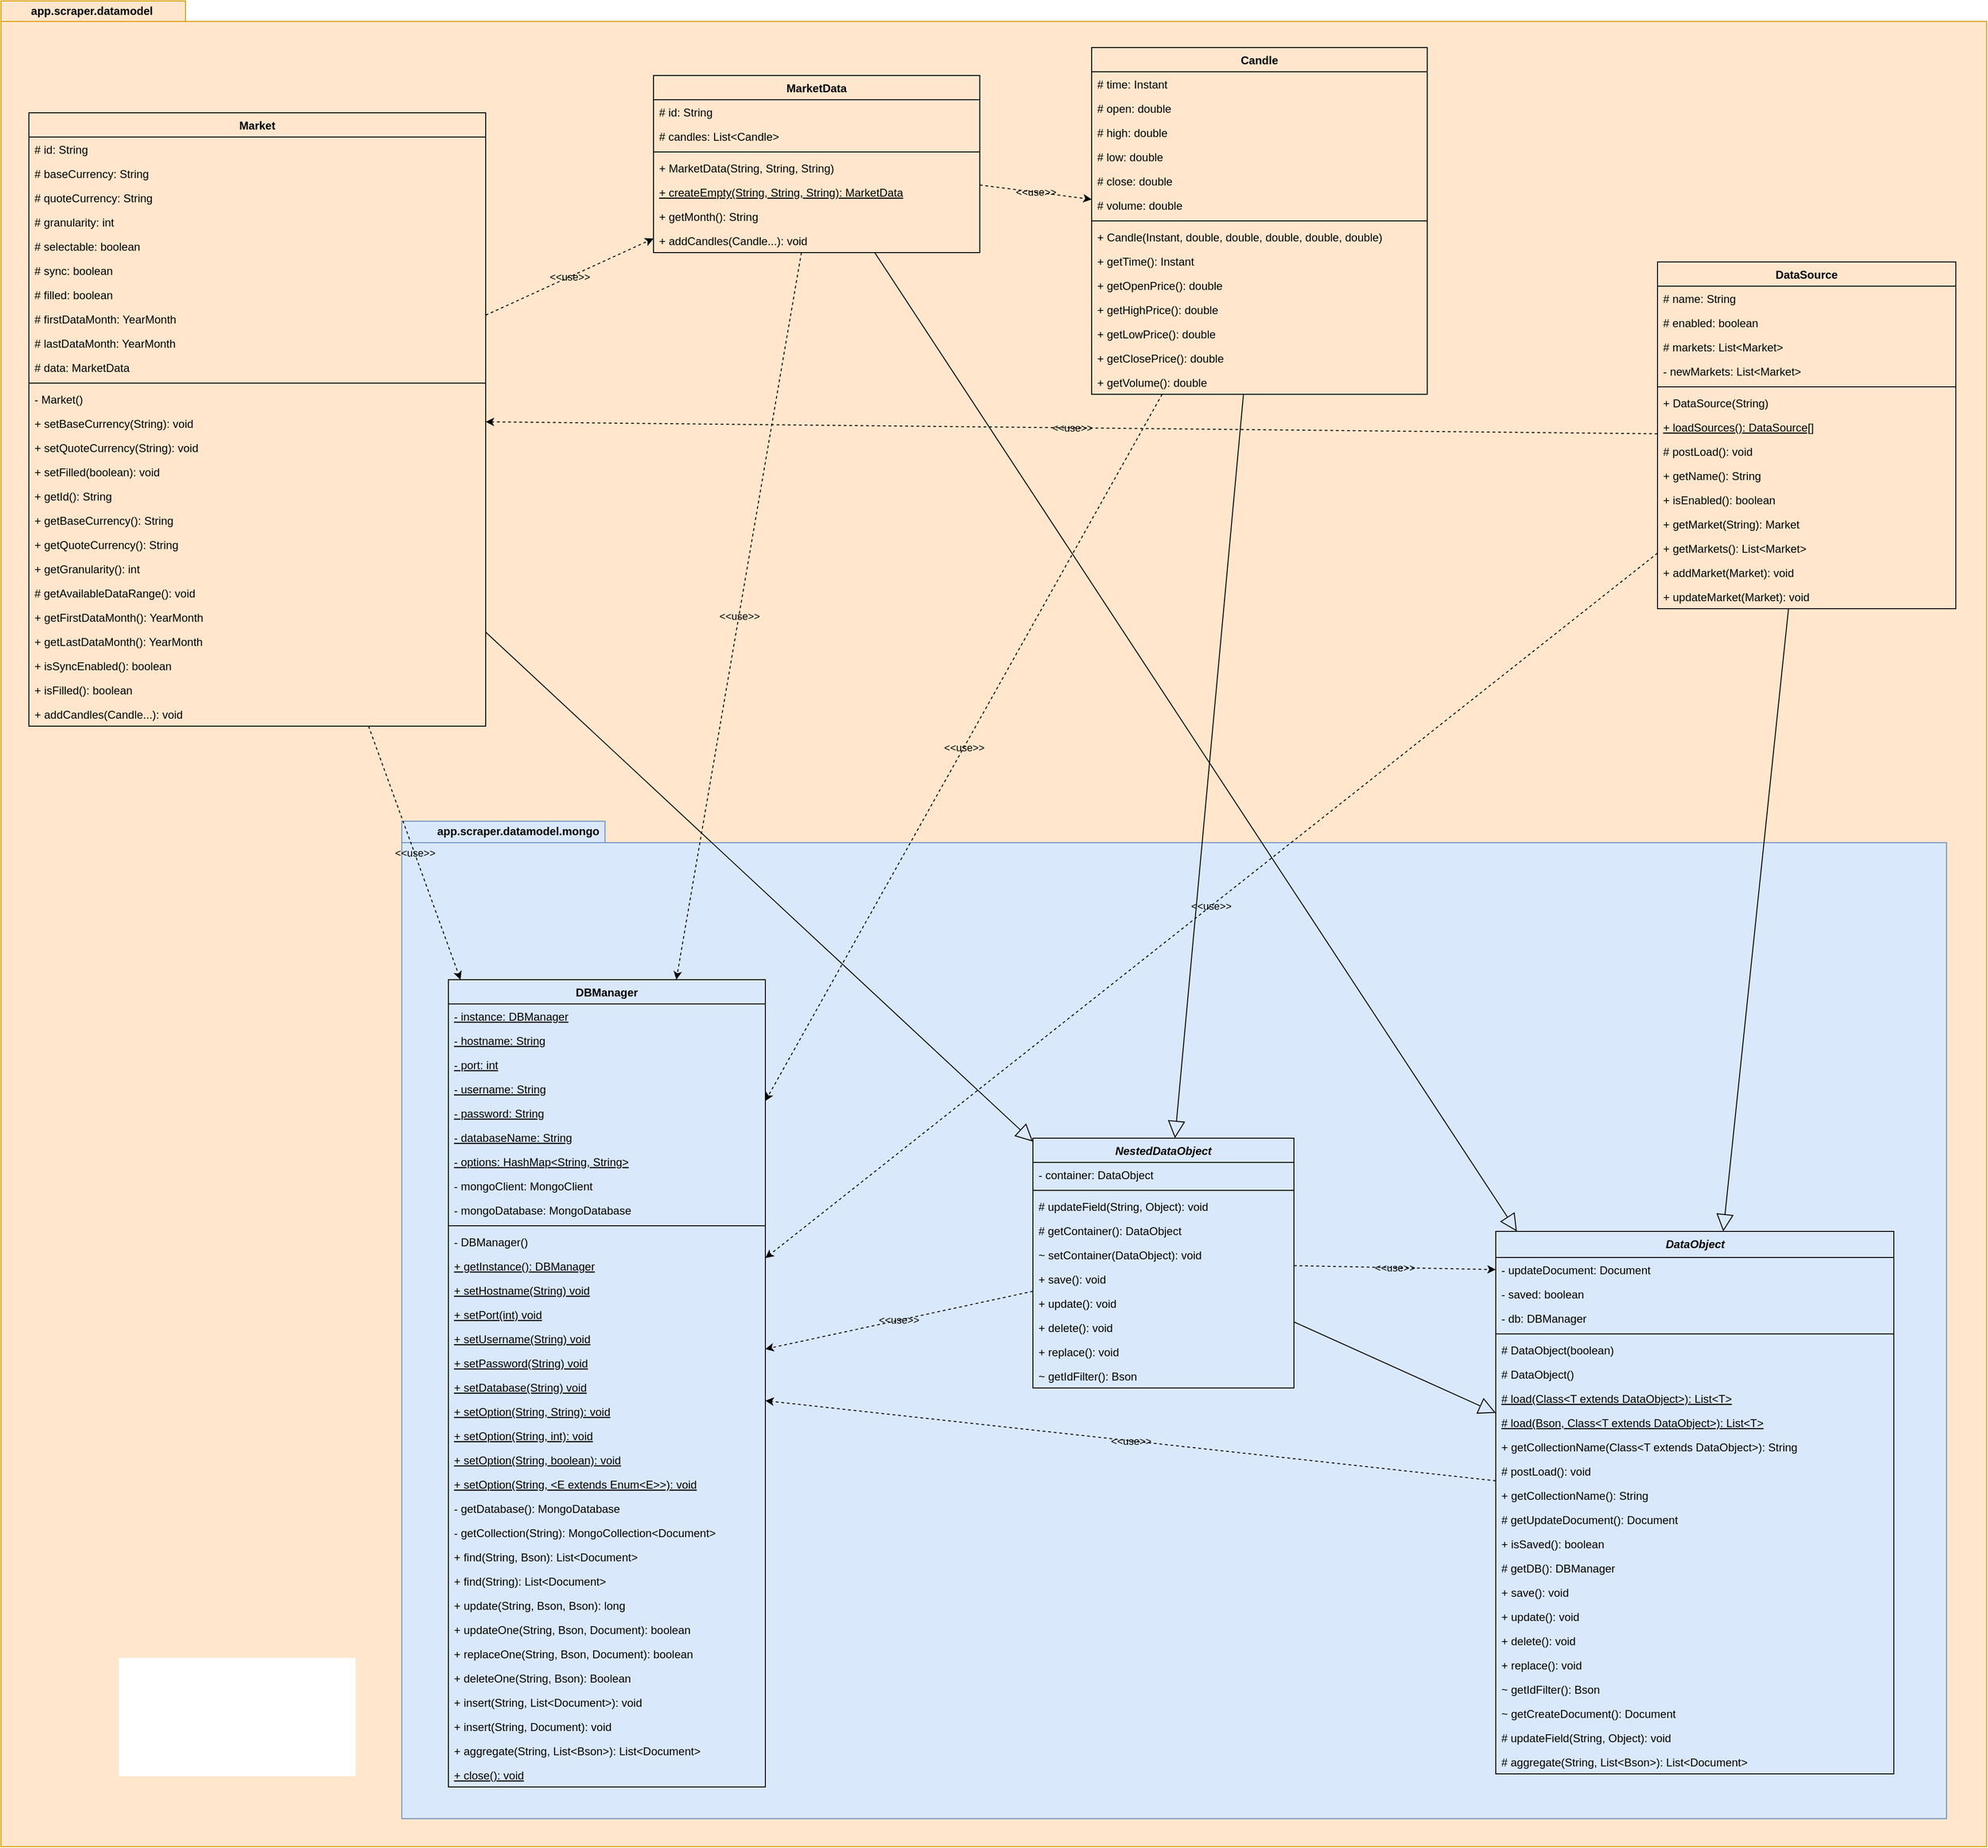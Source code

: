 <mxfile version="13.1.14" type="github" pages="6">
  <diagram id="TcwgTA-o4gwVfG7u4GCi" name="DataModel">
    <mxGraphModel dx="2476" dy="-308" grid="1" gridSize="10" guides="1" tooltips="1" connect="1" arrows="1" fold="1" page="1" pageScale="1" pageWidth="850" pageHeight="1100" math="0" shadow="0">
      <root>
        <mxCell id="S9bv1vKuEgU9-iCBCu2w-0" />
        <mxCell id="S9bv1vKuEgU9-iCBCu2w-1" parent="S9bv1vKuEgU9-iCBCu2w-0" />
        <mxCell id="lEn7LjoaeLBfwE4ONWym-0" value="app.scraper.datamodel" style="shape=folder;fontStyle=1;spacingTop=10;tabWidth=168;tabHeight=22;tabPosition=left;html=1;verticalAlign=bottom;labelPosition=left;verticalLabelPosition=top;align=right;spacing=-18;spacingLeft=0;spacingRight=-144;fillColor=#ffe6cc;strokeColor=#d79b00;" parent="S9bv1vKuEgU9-iCBCu2w-1" vertex="1">
          <mxGeometry x="-767" y="1860" width="2130" height="1980" as="geometry" />
        </mxCell>
        <mxCell id="lEn7LjoaeLBfwE4ONWym-1" value="app.scraper.datamodel.mongo" style="shape=folder;fontStyle=1;spacingTop=10;tabWidth=218;tabHeight=23;tabPosition=left;html=1;verticalAlign=bottom;labelPosition=left;verticalLabelPosition=top;align=right;spacing=-18;spacingLeft=0;spacingRight=-193;fillColor=#dae8fc;strokeColor=#6c8ebf;" parent="S9bv1vKuEgU9-iCBCu2w-1" vertex="1">
          <mxGeometry x="-337" y="2740" width="1657" height="1070" as="geometry" />
        </mxCell>
        <mxCell id="lEn7LjoaeLBfwE4ONWym-2" value="DBManager" style="swimlane;fontStyle=1;align=center;verticalAlign=top;childLayout=stackLayout;horizontal=1;startSize=26;horizontalStack=0;resizeParent=1;resizeParentMax=0;resizeLast=0;collapsible=1;marginBottom=0;fillColor=none;" parent="S9bv1vKuEgU9-iCBCu2w-1" vertex="1">
          <mxGeometry x="-287" y="2910" width="340" height="866" as="geometry" />
        </mxCell>
        <mxCell id="lEn7LjoaeLBfwE4ONWym-3" value="- instance: DBManager" style="text;strokeColor=none;fillColor=none;align=left;verticalAlign=top;spacingLeft=4;spacingRight=4;overflow=hidden;rotatable=0;points=[[0,0.5],[1,0.5]];portConstraint=eastwest;fontStyle=4" parent="lEn7LjoaeLBfwE4ONWym-2" vertex="1">
          <mxGeometry y="26" width="340" height="26" as="geometry" />
        </mxCell>
        <mxCell id="lEn7LjoaeLBfwE4ONWym-4" value="- hostname: String" style="text;strokeColor=none;fillColor=none;align=left;verticalAlign=top;spacingLeft=4;spacingRight=4;overflow=hidden;rotatable=0;points=[[0,0.5],[1,0.5]];portConstraint=eastwest;fontStyle=4" parent="lEn7LjoaeLBfwE4ONWym-2" vertex="1">
          <mxGeometry y="52" width="340" height="26" as="geometry" />
        </mxCell>
        <mxCell id="lEn7LjoaeLBfwE4ONWym-5" value="- port: int" style="text;strokeColor=none;fillColor=none;align=left;verticalAlign=top;spacingLeft=4;spacingRight=4;overflow=hidden;rotatable=0;points=[[0,0.5],[1,0.5]];portConstraint=eastwest;fontStyle=4" parent="lEn7LjoaeLBfwE4ONWym-2" vertex="1">
          <mxGeometry y="78" width="340" height="26" as="geometry" />
        </mxCell>
        <mxCell id="lEn7LjoaeLBfwE4ONWym-6" value="- username: String" style="text;strokeColor=none;fillColor=none;align=left;verticalAlign=top;spacingLeft=4;spacingRight=4;overflow=hidden;rotatable=0;points=[[0,0.5],[1,0.5]];portConstraint=eastwest;fontStyle=4" parent="lEn7LjoaeLBfwE4ONWym-2" vertex="1">
          <mxGeometry y="104" width="340" height="26" as="geometry" />
        </mxCell>
        <mxCell id="lEn7LjoaeLBfwE4ONWym-7" value="- password: String" style="text;strokeColor=none;fillColor=none;align=left;verticalAlign=top;spacingLeft=4;spacingRight=4;overflow=hidden;rotatable=0;points=[[0,0.5],[1,0.5]];portConstraint=eastwest;fontStyle=4" parent="lEn7LjoaeLBfwE4ONWym-2" vertex="1">
          <mxGeometry y="130" width="340" height="26" as="geometry" />
        </mxCell>
        <mxCell id="lEn7LjoaeLBfwE4ONWym-8" value="- databaseName: String" style="text;strokeColor=none;fillColor=none;align=left;verticalAlign=top;spacingLeft=4;spacingRight=4;overflow=hidden;rotatable=0;points=[[0,0.5],[1,0.5]];portConstraint=eastwest;fontStyle=4" parent="lEn7LjoaeLBfwE4ONWym-2" vertex="1">
          <mxGeometry y="156" width="340" height="26" as="geometry" />
        </mxCell>
        <mxCell id="lEn7LjoaeLBfwE4ONWym-9" value="- options: HashMap&lt;String, String&gt;" style="text;strokeColor=none;fillColor=none;align=left;verticalAlign=top;spacingLeft=4;spacingRight=4;overflow=hidden;rotatable=0;points=[[0,0.5],[1,0.5]];portConstraint=eastwest;fontStyle=4" parent="lEn7LjoaeLBfwE4ONWym-2" vertex="1">
          <mxGeometry y="182" width="340" height="26" as="geometry" />
        </mxCell>
        <mxCell id="lEn7LjoaeLBfwE4ONWym-10" value="- mongoClient: MongoClient" style="text;strokeColor=none;fillColor=none;align=left;verticalAlign=top;spacingLeft=4;spacingRight=4;overflow=hidden;rotatable=0;points=[[0,0.5],[1,0.5]];portConstraint=eastwest;fontStyle=0" parent="lEn7LjoaeLBfwE4ONWym-2" vertex="1">
          <mxGeometry y="208" width="340" height="26" as="geometry" />
        </mxCell>
        <mxCell id="lEn7LjoaeLBfwE4ONWym-11" value="- mongoDatabase: MongoDatabase" style="text;strokeColor=none;fillColor=none;align=left;verticalAlign=top;spacingLeft=4;spacingRight=4;overflow=hidden;rotatable=0;points=[[0,0.5],[1,0.5]];portConstraint=eastwest;fontStyle=0" parent="lEn7LjoaeLBfwE4ONWym-2" vertex="1">
          <mxGeometry y="234" width="340" height="26" as="geometry" />
        </mxCell>
        <mxCell id="lEn7LjoaeLBfwE4ONWym-12" value="" style="line;strokeWidth=1;fillColor=none;align=left;verticalAlign=middle;spacingTop=-1;spacingLeft=3;spacingRight=3;rotatable=0;labelPosition=right;points=[];portConstraint=eastwest;" parent="lEn7LjoaeLBfwE4ONWym-2" vertex="1">
          <mxGeometry y="260" width="340" height="8" as="geometry" />
        </mxCell>
        <mxCell id="lEn7LjoaeLBfwE4ONWym-13" value="- DBManager()" style="text;strokeColor=none;fillColor=none;align=left;verticalAlign=top;spacingLeft=4;spacingRight=4;overflow=hidden;rotatable=0;points=[[0,0.5],[1,0.5]];portConstraint=eastwest;" parent="lEn7LjoaeLBfwE4ONWym-2" vertex="1">
          <mxGeometry y="268" width="340" height="26" as="geometry" />
        </mxCell>
        <mxCell id="lEn7LjoaeLBfwE4ONWym-14" value="+ getInstance(): DBManager" style="text;strokeColor=none;fillColor=none;align=left;verticalAlign=top;spacingLeft=4;spacingRight=4;overflow=hidden;rotatable=0;points=[[0,0.5],[1,0.5]];portConstraint=eastwest;fontStyle=4" parent="lEn7LjoaeLBfwE4ONWym-2" vertex="1">
          <mxGeometry y="294" width="340" height="26" as="geometry" />
        </mxCell>
        <mxCell id="lEn7LjoaeLBfwE4ONWym-15" value="+ setHostname(String) void" style="text;strokeColor=none;fillColor=none;align=left;verticalAlign=top;spacingLeft=4;spacingRight=4;overflow=hidden;rotatable=0;points=[[0,0.5],[1,0.5]];portConstraint=eastwest;fontStyle=4" parent="lEn7LjoaeLBfwE4ONWym-2" vertex="1">
          <mxGeometry y="320" width="340" height="26" as="geometry" />
        </mxCell>
        <mxCell id="lEn7LjoaeLBfwE4ONWym-16" value="+ setPort(int) void" style="text;strokeColor=none;fillColor=none;align=left;verticalAlign=top;spacingLeft=4;spacingRight=4;overflow=hidden;rotatable=0;points=[[0,0.5],[1,0.5]];portConstraint=eastwest;fontStyle=4" parent="lEn7LjoaeLBfwE4ONWym-2" vertex="1">
          <mxGeometry y="346" width="340" height="26" as="geometry" />
        </mxCell>
        <mxCell id="lEn7LjoaeLBfwE4ONWym-17" value="+ setUsername(String) void" style="text;strokeColor=none;fillColor=none;align=left;verticalAlign=top;spacingLeft=4;spacingRight=4;overflow=hidden;rotatable=0;points=[[0,0.5],[1,0.5]];portConstraint=eastwest;fontStyle=4" parent="lEn7LjoaeLBfwE4ONWym-2" vertex="1">
          <mxGeometry y="372" width="340" height="26" as="geometry" />
        </mxCell>
        <mxCell id="lEn7LjoaeLBfwE4ONWym-18" value="+ setPassword(String) void" style="text;strokeColor=none;fillColor=none;align=left;verticalAlign=top;spacingLeft=4;spacingRight=4;overflow=hidden;rotatable=0;points=[[0,0.5],[1,0.5]];portConstraint=eastwest;fontStyle=4" parent="lEn7LjoaeLBfwE4ONWym-2" vertex="1">
          <mxGeometry y="398" width="340" height="26" as="geometry" />
        </mxCell>
        <mxCell id="lEn7LjoaeLBfwE4ONWym-19" value="+ setDatabase(String) void" style="text;strokeColor=none;fillColor=none;align=left;verticalAlign=top;spacingLeft=4;spacingRight=4;overflow=hidden;rotatable=0;points=[[0,0.5],[1,0.5]];portConstraint=eastwest;fontStyle=4" parent="lEn7LjoaeLBfwE4ONWym-2" vertex="1">
          <mxGeometry y="424" width="340" height="26" as="geometry" />
        </mxCell>
        <mxCell id="lEn7LjoaeLBfwE4ONWym-20" value="+ setOption(String, String): void" style="text;strokeColor=none;fillColor=none;align=left;verticalAlign=top;spacingLeft=4;spacingRight=4;overflow=hidden;rotatable=0;points=[[0,0.5],[1,0.5]];portConstraint=eastwest;fontStyle=4" parent="lEn7LjoaeLBfwE4ONWym-2" vertex="1">
          <mxGeometry y="450" width="340" height="26" as="geometry" />
        </mxCell>
        <mxCell id="lEn7LjoaeLBfwE4ONWym-21" value="+ setOption(String, int): void" style="text;strokeColor=none;fillColor=none;align=left;verticalAlign=top;spacingLeft=4;spacingRight=4;overflow=hidden;rotatable=0;points=[[0,0.5],[1,0.5]];portConstraint=eastwest;fontStyle=4" parent="lEn7LjoaeLBfwE4ONWym-2" vertex="1">
          <mxGeometry y="476" width="340" height="26" as="geometry" />
        </mxCell>
        <mxCell id="lEn7LjoaeLBfwE4ONWym-22" value="+ setOption(String, boolean): void" style="text;strokeColor=none;fillColor=none;align=left;verticalAlign=top;spacingLeft=4;spacingRight=4;overflow=hidden;rotatable=0;points=[[0,0.5],[1,0.5]];portConstraint=eastwest;fontStyle=4" parent="lEn7LjoaeLBfwE4ONWym-2" vertex="1">
          <mxGeometry y="502" width="340" height="26" as="geometry" />
        </mxCell>
        <mxCell id="lEn7LjoaeLBfwE4ONWym-23" value="+ setOption(String, &lt;E extends Enum&lt;E&gt;&gt;): void" style="text;strokeColor=none;fillColor=none;align=left;verticalAlign=top;spacingLeft=4;spacingRight=4;overflow=hidden;rotatable=0;points=[[0,0.5],[1,0.5]];portConstraint=eastwest;fontStyle=4" parent="lEn7LjoaeLBfwE4ONWym-2" vertex="1">
          <mxGeometry y="528" width="340" height="26" as="geometry" />
        </mxCell>
        <mxCell id="lEn7LjoaeLBfwE4ONWym-24" value="- getDatabase(): MongoDatabase" style="text;strokeColor=none;fillColor=none;align=left;verticalAlign=top;spacingLeft=4;spacingRight=4;overflow=hidden;rotatable=0;points=[[0,0.5],[1,0.5]];portConstraint=eastwest;fontStyle=0" parent="lEn7LjoaeLBfwE4ONWym-2" vertex="1">
          <mxGeometry y="554" width="340" height="26" as="geometry" />
        </mxCell>
        <mxCell id="lEn7LjoaeLBfwE4ONWym-25" value="- getCollection(String): MongoCollection&lt;Document&gt;" style="text;strokeColor=none;fillColor=none;align=left;verticalAlign=top;spacingLeft=4;spacingRight=4;overflow=hidden;rotatable=0;points=[[0,0.5],[1,0.5]];portConstraint=eastwest;fontStyle=0" parent="lEn7LjoaeLBfwE4ONWym-2" vertex="1">
          <mxGeometry y="580" width="340" height="26" as="geometry" />
        </mxCell>
        <mxCell id="lEn7LjoaeLBfwE4ONWym-26" value="+ find(String, Bson): List&lt;Document&gt;" style="text;strokeColor=none;fillColor=none;align=left;verticalAlign=top;spacingLeft=4;spacingRight=4;overflow=hidden;rotatable=0;points=[[0,0.5],[1,0.5]];portConstraint=eastwest;fontStyle=0" parent="lEn7LjoaeLBfwE4ONWym-2" vertex="1">
          <mxGeometry y="606" width="340" height="26" as="geometry" />
        </mxCell>
        <mxCell id="lEn7LjoaeLBfwE4ONWym-27" value="+ find(String): List&lt;Document&gt;" style="text;strokeColor=none;fillColor=none;align=left;verticalAlign=top;spacingLeft=4;spacingRight=4;overflow=hidden;rotatable=0;points=[[0,0.5],[1,0.5]];portConstraint=eastwest;fontStyle=0" parent="lEn7LjoaeLBfwE4ONWym-2" vertex="1">
          <mxGeometry y="632" width="340" height="26" as="geometry" />
        </mxCell>
        <mxCell id="lEn7LjoaeLBfwE4ONWym-28" value="+ update(String, Bson, Bson): long" style="text;strokeColor=none;fillColor=none;align=left;verticalAlign=top;spacingLeft=4;spacingRight=4;overflow=hidden;rotatable=0;points=[[0,0.5],[1,0.5]];portConstraint=eastwest;fontStyle=0" parent="lEn7LjoaeLBfwE4ONWym-2" vertex="1">
          <mxGeometry y="658" width="340" height="26" as="geometry" />
        </mxCell>
        <mxCell id="lEn7LjoaeLBfwE4ONWym-29" value="+ updateOne(String, Bson, Document): boolean" style="text;strokeColor=none;fillColor=none;align=left;verticalAlign=top;spacingLeft=4;spacingRight=4;overflow=hidden;rotatable=0;points=[[0,0.5],[1,0.5]];portConstraint=eastwest;fontStyle=0" parent="lEn7LjoaeLBfwE4ONWym-2" vertex="1">
          <mxGeometry y="684" width="340" height="26" as="geometry" />
        </mxCell>
        <mxCell id="lEn7LjoaeLBfwE4ONWym-30" value="+ replaceOne(String, Bson, Document): boolean" style="text;strokeColor=none;fillColor=none;align=left;verticalAlign=top;spacingLeft=4;spacingRight=4;overflow=hidden;rotatable=0;points=[[0,0.5],[1,0.5]];portConstraint=eastwest;fontStyle=0" parent="lEn7LjoaeLBfwE4ONWym-2" vertex="1">
          <mxGeometry y="710" width="340" height="26" as="geometry" />
        </mxCell>
        <mxCell id="lEn7LjoaeLBfwE4ONWym-31" value="+ deleteOne(String, Bson): Boolean" style="text;strokeColor=none;fillColor=none;align=left;verticalAlign=top;spacingLeft=4;spacingRight=4;overflow=hidden;rotatable=0;points=[[0,0.5],[1,0.5]];portConstraint=eastwest;fontStyle=0" parent="lEn7LjoaeLBfwE4ONWym-2" vertex="1">
          <mxGeometry y="736" width="340" height="26" as="geometry" />
        </mxCell>
        <mxCell id="lEn7LjoaeLBfwE4ONWym-32" value="+ insert(String, List&lt;Document&gt;): void" style="text;strokeColor=none;fillColor=none;align=left;verticalAlign=top;spacingLeft=4;spacingRight=4;overflow=hidden;rotatable=0;points=[[0,0.5],[1,0.5]];portConstraint=eastwest;fontStyle=0" parent="lEn7LjoaeLBfwE4ONWym-2" vertex="1">
          <mxGeometry y="762" width="340" height="26" as="geometry" />
        </mxCell>
        <mxCell id="lEn7LjoaeLBfwE4ONWym-33" value="+ insert(String, Document): void" style="text;strokeColor=none;fillColor=none;align=left;verticalAlign=top;spacingLeft=4;spacingRight=4;overflow=hidden;rotatable=0;points=[[0,0.5],[1,0.5]];portConstraint=eastwest;fontStyle=0" parent="lEn7LjoaeLBfwE4ONWym-2" vertex="1">
          <mxGeometry y="788" width="340" height="26" as="geometry" />
        </mxCell>
        <mxCell id="lEn7LjoaeLBfwE4ONWym-34" value="+ aggregate(String, List&lt;Bson&gt;): List&lt;Document&gt;" style="text;strokeColor=none;fillColor=none;align=left;verticalAlign=top;spacingLeft=4;spacingRight=4;overflow=hidden;rotatable=0;points=[[0,0.5],[1,0.5]];portConstraint=eastwest;fontStyle=0" parent="lEn7LjoaeLBfwE4ONWym-2" vertex="1">
          <mxGeometry y="814" width="340" height="26" as="geometry" />
        </mxCell>
        <mxCell id="lEn7LjoaeLBfwE4ONWym-35" value="+ close(): void" style="text;strokeColor=none;fillColor=none;align=left;verticalAlign=top;spacingLeft=4;spacingRight=4;overflow=hidden;rotatable=0;points=[[0,0.5],[1,0.5]];portConstraint=eastwest;fontStyle=4" parent="lEn7LjoaeLBfwE4ONWym-2" vertex="1">
          <mxGeometry y="840" width="340" height="26" as="geometry" />
        </mxCell>
        <mxCell id="lEn7LjoaeLBfwE4ONWym-36" value="&amp;lt;&amp;lt;use&amp;gt;&amp;gt;" style="edgeStyle=none;rounded=0;orthogonalLoop=1;jettySize=auto;html=1;dashed=1;labelBackgroundColor=none;endArrow=classic;endFill=1;" parent="S9bv1vKuEgU9-iCBCu2w-1" source="lEn7LjoaeLBfwE4ONWym-119" target="lEn7LjoaeLBfwE4ONWym-42" edge="1">
          <mxGeometry relative="1" as="geometry" />
        </mxCell>
        <mxCell id="lEn7LjoaeLBfwE4ONWym-37" value="&amp;lt;&amp;lt;use&amp;gt;&amp;gt;" style="edgeStyle=none;rounded=0;orthogonalLoop=1;jettySize=auto;html=1;dashed=1;labelBackgroundColor=none;endArrow=classic;endFill=1;" parent="S9bv1vKuEgU9-iCBCu2w-1" source="lEn7LjoaeLBfwE4ONWym-119" target="lEn7LjoaeLBfwE4ONWym-2" edge="1">
          <mxGeometry relative="1" as="geometry" />
        </mxCell>
        <mxCell id="lEn7LjoaeLBfwE4ONWym-38" style="edgeStyle=none;rounded=0;orthogonalLoop=1;jettySize=auto;html=1;labelBackgroundColor=none;endArrow=block;endFill=0;endSize=16;" parent="S9bv1vKuEgU9-iCBCu2w-1" source="lEn7LjoaeLBfwE4ONWym-119" target="lEn7LjoaeLBfwE4ONWym-96" edge="1">
          <mxGeometry relative="1" as="geometry" />
        </mxCell>
        <mxCell id="lEn7LjoaeLBfwE4ONWym-39" value="&amp;lt;&amp;lt;use&amp;gt;&amp;gt;" style="edgeStyle=none;rounded=0;orthogonalLoop=1;jettySize=auto;html=1;dashed=1;labelBackgroundColor=none;endArrow=classic;endFill=1;" parent="S9bv1vKuEgU9-iCBCu2w-1" source="lEn7LjoaeLBfwE4ONWym-42" target="lEn7LjoaeLBfwE4ONWym-87" edge="1">
          <mxGeometry relative="1" as="geometry" />
        </mxCell>
        <mxCell id="lEn7LjoaeLBfwE4ONWym-40" value="&amp;lt;&amp;lt;use&amp;gt;&amp;gt;" style="edgeStyle=none;rounded=0;orthogonalLoop=1;jettySize=auto;html=1;dashed=1;labelBackgroundColor=none;endArrow=classic;endFill=1;" parent="S9bv1vKuEgU9-iCBCu2w-1" source="lEn7LjoaeLBfwE4ONWym-42" target="lEn7LjoaeLBfwE4ONWym-2" edge="1">
          <mxGeometry relative="1" as="geometry" />
        </mxCell>
        <mxCell id="lEn7LjoaeLBfwE4ONWym-41" style="edgeStyle=none;rounded=0;orthogonalLoop=1;jettySize=auto;html=1;labelBackgroundColor=none;endArrow=block;endFill=0;endSize=16;" parent="S9bv1vKuEgU9-iCBCu2w-1" source="lEn7LjoaeLBfwE4ONWym-42" target="lEn7LjoaeLBfwE4ONWym-138" edge="1">
          <mxGeometry relative="1" as="geometry" />
        </mxCell>
        <mxCell id="lEn7LjoaeLBfwE4ONWym-42" value="Market" style="swimlane;fontStyle=1;align=center;verticalAlign=top;childLayout=stackLayout;horizontal=1;startSize=26;horizontalStack=0;resizeParent=1;resizeParentMax=0;resizeLast=0;collapsible=1;marginBottom=0;fillColor=none;" parent="S9bv1vKuEgU9-iCBCu2w-1" vertex="1">
          <mxGeometry x="-737" y="1980" width="490" height="658" as="geometry" />
        </mxCell>
        <mxCell id="lEn7LjoaeLBfwE4ONWym-43" value="# id: String" style="text;strokeColor=none;fillColor=none;align=left;verticalAlign=top;spacingLeft=4;spacingRight=4;overflow=hidden;rotatable=0;points=[[0,0.5],[1,0.5]];portConstraint=eastwest;" parent="lEn7LjoaeLBfwE4ONWym-42" vertex="1">
          <mxGeometry y="26" width="490" height="26" as="geometry" />
        </mxCell>
        <mxCell id="lEn7LjoaeLBfwE4ONWym-44" value="# baseCurrency: String" style="text;strokeColor=none;fillColor=none;align=left;verticalAlign=top;spacingLeft=4;spacingRight=4;overflow=hidden;rotatable=0;points=[[0,0.5],[1,0.5]];portConstraint=eastwest;" parent="lEn7LjoaeLBfwE4ONWym-42" vertex="1">
          <mxGeometry y="52" width="490" height="26" as="geometry" />
        </mxCell>
        <mxCell id="lEn7LjoaeLBfwE4ONWym-45" value="# quoteCurrency: String" style="text;strokeColor=none;fillColor=none;align=left;verticalAlign=top;spacingLeft=4;spacingRight=4;overflow=hidden;rotatable=0;points=[[0,0.5],[1,0.5]];portConstraint=eastwest;" parent="lEn7LjoaeLBfwE4ONWym-42" vertex="1">
          <mxGeometry y="78" width="490" height="26" as="geometry" />
        </mxCell>
        <mxCell id="lEn7LjoaeLBfwE4ONWym-46" value="# granularity: int" style="text;strokeColor=none;fillColor=none;align=left;verticalAlign=top;spacingLeft=4;spacingRight=4;overflow=hidden;rotatable=0;points=[[0,0.5],[1,0.5]];portConstraint=eastwest;" parent="lEn7LjoaeLBfwE4ONWym-42" vertex="1">
          <mxGeometry y="104" width="490" height="26" as="geometry" />
        </mxCell>
        <mxCell id="lEn7LjoaeLBfwE4ONWym-47" value="# selectable: boolean" style="text;strokeColor=none;fillColor=none;align=left;verticalAlign=top;spacingLeft=4;spacingRight=4;overflow=hidden;rotatable=0;points=[[0,0.5],[1,0.5]];portConstraint=eastwest;" parent="lEn7LjoaeLBfwE4ONWym-42" vertex="1">
          <mxGeometry y="130" width="490" height="26" as="geometry" />
        </mxCell>
        <mxCell id="lEn7LjoaeLBfwE4ONWym-48" value="# sync: boolean" style="text;strokeColor=none;fillColor=none;align=left;verticalAlign=top;spacingLeft=4;spacingRight=4;overflow=hidden;rotatable=0;points=[[0,0.5],[1,0.5]];portConstraint=eastwest;" parent="lEn7LjoaeLBfwE4ONWym-42" vertex="1">
          <mxGeometry y="156" width="490" height="26" as="geometry" />
        </mxCell>
        <mxCell id="lEn7LjoaeLBfwE4ONWym-49" value="# filled: boolean" style="text;strokeColor=none;fillColor=none;align=left;verticalAlign=top;spacingLeft=4;spacingRight=4;overflow=hidden;rotatable=0;points=[[0,0.5],[1,0.5]];portConstraint=eastwest;" parent="lEn7LjoaeLBfwE4ONWym-42" vertex="1">
          <mxGeometry y="182" width="490" height="26" as="geometry" />
        </mxCell>
        <mxCell id="lEn7LjoaeLBfwE4ONWym-50" value="# firstDataMonth: YearMonth" style="text;strokeColor=none;fillColor=none;align=left;verticalAlign=top;spacingLeft=4;spacingRight=4;overflow=hidden;rotatable=0;points=[[0,0.5],[1,0.5]];portConstraint=eastwest;" parent="lEn7LjoaeLBfwE4ONWym-42" vertex="1">
          <mxGeometry y="208" width="490" height="26" as="geometry" />
        </mxCell>
        <mxCell id="lEn7LjoaeLBfwE4ONWym-51" value="# lastDataMonth: YearMonth" style="text;strokeColor=none;fillColor=none;align=left;verticalAlign=top;spacingLeft=4;spacingRight=4;overflow=hidden;rotatable=0;points=[[0,0.5],[1,0.5]];portConstraint=eastwest;" parent="lEn7LjoaeLBfwE4ONWym-42" vertex="1">
          <mxGeometry y="234" width="490" height="26" as="geometry" />
        </mxCell>
        <mxCell id="lEn7LjoaeLBfwE4ONWym-52" value="# data: MarketData" style="text;strokeColor=none;fillColor=none;align=left;verticalAlign=top;spacingLeft=4;spacingRight=4;overflow=hidden;rotatable=0;points=[[0,0.5],[1,0.5]];portConstraint=eastwest;" parent="lEn7LjoaeLBfwE4ONWym-42" vertex="1">
          <mxGeometry y="260" width="490" height="26" as="geometry" />
        </mxCell>
        <mxCell id="lEn7LjoaeLBfwE4ONWym-53" value="" style="line;strokeWidth=1;fillColor=none;align=left;verticalAlign=middle;spacingTop=-1;spacingLeft=3;spacingRight=3;rotatable=0;labelPosition=right;points=[];portConstraint=eastwest;" parent="lEn7LjoaeLBfwE4ONWym-42" vertex="1">
          <mxGeometry y="286" width="490" height="8" as="geometry" />
        </mxCell>
        <mxCell id="lEn7LjoaeLBfwE4ONWym-54" value="- Market()" style="text;strokeColor=none;fillColor=none;align=left;verticalAlign=top;spacingLeft=4;spacingRight=4;overflow=hidden;rotatable=0;points=[[0,0.5],[1,0.5]];portConstraint=eastwest;" parent="lEn7LjoaeLBfwE4ONWym-42" vertex="1">
          <mxGeometry y="294" width="490" height="26" as="geometry" />
        </mxCell>
        <mxCell id="lEn7LjoaeLBfwE4ONWym-55" value="+ setBaseCurrency(String): void" style="text;strokeColor=none;fillColor=none;align=left;verticalAlign=top;spacingLeft=4;spacingRight=4;overflow=hidden;rotatable=0;points=[[0,0.5],[1,0.5]];portConstraint=eastwest;" parent="lEn7LjoaeLBfwE4ONWym-42" vertex="1">
          <mxGeometry y="320" width="490" height="26" as="geometry" />
        </mxCell>
        <mxCell id="lEn7LjoaeLBfwE4ONWym-56" value="+ setQuoteCurrency(String): void" style="text;strokeColor=none;fillColor=none;align=left;verticalAlign=top;spacingLeft=4;spacingRight=4;overflow=hidden;rotatable=0;points=[[0,0.5],[1,0.5]];portConstraint=eastwest;" parent="lEn7LjoaeLBfwE4ONWym-42" vertex="1">
          <mxGeometry y="346" width="490" height="26" as="geometry" />
        </mxCell>
        <mxCell id="lEn7LjoaeLBfwE4ONWym-57" value="+ setFilled(boolean): void" style="text;strokeColor=none;fillColor=none;align=left;verticalAlign=top;spacingLeft=4;spacingRight=4;overflow=hidden;rotatable=0;points=[[0,0.5],[1,0.5]];portConstraint=eastwest;" parent="lEn7LjoaeLBfwE4ONWym-42" vertex="1">
          <mxGeometry y="372" width="490" height="26" as="geometry" />
        </mxCell>
        <mxCell id="lEn7LjoaeLBfwE4ONWym-58" value="+ getId(): String" style="text;strokeColor=none;fillColor=none;align=left;verticalAlign=top;spacingLeft=4;spacingRight=4;overflow=hidden;rotatable=0;points=[[0,0.5],[1,0.5]];portConstraint=eastwest;" parent="lEn7LjoaeLBfwE4ONWym-42" vertex="1">
          <mxGeometry y="398" width="490" height="26" as="geometry" />
        </mxCell>
        <mxCell id="lEn7LjoaeLBfwE4ONWym-59" value="+ getBaseCurrency(): String" style="text;strokeColor=none;fillColor=none;align=left;verticalAlign=top;spacingLeft=4;spacingRight=4;overflow=hidden;rotatable=0;points=[[0,0.5],[1,0.5]];portConstraint=eastwest;" parent="lEn7LjoaeLBfwE4ONWym-42" vertex="1">
          <mxGeometry y="424" width="490" height="26" as="geometry" />
        </mxCell>
        <mxCell id="lEn7LjoaeLBfwE4ONWym-60" value="+ getQuoteCurrency(): String" style="text;strokeColor=none;fillColor=none;align=left;verticalAlign=top;spacingLeft=4;spacingRight=4;overflow=hidden;rotatable=0;points=[[0,0.5],[1,0.5]];portConstraint=eastwest;" parent="lEn7LjoaeLBfwE4ONWym-42" vertex="1">
          <mxGeometry y="450" width="490" height="26" as="geometry" />
        </mxCell>
        <mxCell id="lEn7LjoaeLBfwE4ONWym-61" value="+ getGranularity(): int" style="text;strokeColor=none;fillColor=none;align=left;verticalAlign=top;spacingLeft=4;spacingRight=4;overflow=hidden;rotatable=0;points=[[0,0.5],[1,0.5]];portConstraint=eastwest;" parent="lEn7LjoaeLBfwE4ONWym-42" vertex="1">
          <mxGeometry y="476" width="490" height="26" as="geometry" />
        </mxCell>
        <mxCell id="lEn7LjoaeLBfwE4ONWym-62" value="# getAvailableDataRange(): void" style="text;strokeColor=none;fillColor=none;align=left;verticalAlign=top;spacingLeft=4;spacingRight=4;overflow=hidden;rotatable=0;points=[[0,0.5],[1,0.5]];portConstraint=eastwest;" parent="lEn7LjoaeLBfwE4ONWym-42" vertex="1">
          <mxGeometry y="502" width="490" height="26" as="geometry" />
        </mxCell>
        <mxCell id="lEn7LjoaeLBfwE4ONWym-63" value="+ getFirstDataMonth(): YearMonth" style="text;strokeColor=none;fillColor=none;align=left;verticalAlign=top;spacingLeft=4;spacingRight=4;overflow=hidden;rotatable=0;points=[[0,0.5],[1,0.5]];portConstraint=eastwest;" parent="lEn7LjoaeLBfwE4ONWym-42" vertex="1">
          <mxGeometry y="528" width="490" height="26" as="geometry" />
        </mxCell>
        <mxCell id="lEn7LjoaeLBfwE4ONWym-64" value="+ getLastDataMonth(): YearMonth" style="text;strokeColor=none;fillColor=none;align=left;verticalAlign=top;spacingLeft=4;spacingRight=4;overflow=hidden;rotatable=0;points=[[0,0.5],[1,0.5]];portConstraint=eastwest;" parent="lEn7LjoaeLBfwE4ONWym-42" vertex="1">
          <mxGeometry y="554" width="490" height="26" as="geometry" />
        </mxCell>
        <mxCell id="lEn7LjoaeLBfwE4ONWym-65" value="+ isSyncEnabled(): boolean" style="text;strokeColor=none;fillColor=none;align=left;verticalAlign=top;spacingLeft=4;spacingRight=4;overflow=hidden;rotatable=0;points=[[0,0.5],[1,0.5]];portConstraint=eastwest;" parent="lEn7LjoaeLBfwE4ONWym-42" vertex="1">
          <mxGeometry y="580" width="490" height="26" as="geometry" />
        </mxCell>
        <mxCell id="lEn7LjoaeLBfwE4ONWym-66" value="+ isFilled(): boolean" style="text;strokeColor=none;fillColor=none;align=left;verticalAlign=top;spacingLeft=4;spacingRight=4;overflow=hidden;rotatable=0;points=[[0,0.5],[1,0.5]];portConstraint=eastwest;" parent="lEn7LjoaeLBfwE4ONWym-42" vertex="1">
          <mxGeometry y="606" width="490" height="26" as="geometry" />
        </mxCell>
        <mxCell id="lEn7LjoaeLBfwE4ONWym-67" value="+ addCandles(Candle...): void" style="text;strokeColor=none;fillColor=none;align=left;verticalAlign=top;spacingLeft=4;spacingRight=4;overflow=hidden;rotatable=0;points=[[0,0.5],[1,0.5]];portConstraint=eastwest;" parent="lEn7LjoaeLBfwE4ONWym-42" vertex="1">
          <mxGeometry y="632" width="490" height="26" as="geometry" />
        </mxCell>
        <mxCell id="lEn7LjoaeLBfwE4ONWym-68" value="&amp;lt;&amp;lt;use&amp;gt;&amp;gt;" style="edgeStyle=none;rounded=0;orthogonalLoop=1;jettySize=auto;html=1;dashed=1;labelBackgroundColor=none;endArrow=classic;endFill=1;" parent="S9bv1vKuEgU9-iCBCu2w-1" source="lEn7LjoaeLBfwE4ONWym-70" target="lEn7LjoaeLBfwE4ONWym-2" edge="1">
          <mxGeometry relative="1" as="geometry" />
        </mxCell>
        <mxCell id="lEn7LjoaeLBfwE4ONWym-69" style="edgeStyle=none;rounded=0;orthogonalLoop=1;jettySize=auto;html=1;labelBackgroundColor=none;endArrow=block;endFill=0;endSize=16;" parent="S9bv1vKuEgU9-iCBCu2w-1" source="lEn7LjoaeLBfwE4ONWym-70" target="lEn7LjoaeLBfwE4ONWym-138" edge="1">
          <mxGeometry relative="1" as="geometry" />
        </mxCell>
        <mxCell id="lEn7LjoaeLBfwE4ONWym-70" value="Candle" style="swimlane;fontStyle=1;align=center;verticalAlign=top;childLayout=stackLayout;horizontal=1;startSize=26;horizontalStack=0;resizeParent=1;resizeParentMax=0;resizeLast=0;collapsible=1;marginBottom=0;fillColor=none;" parent="S9bv1vKuEgU9-iCBCu2w-1" vertex="1">
          <mxGeometry x="403" y="1910" width="360" height="372" as="geometry" />
        </mxCell>
        <mxCell id="lEn7LjoaeLBfwE4ONWym-71" value="# time: Instant" style="text;strokeColor=none;fillColor=none;align=left;verticalAlign=top;spacingLeft=4;spacingRight=4;overflow=hidden;rotatable=0;points=[[0,0.5],[1,0.5]];portConstraint=eastwest;" parent="lEn7LjoaeLBfwE4ONWym-70" vertex="1">
          <mxGeometry y="26" width="360" height="26" as="geometry" />
        </mxCell>
        <mxCell id="lEn7LjoaeLBfwE4ONWym-72" value="# open: double" style="text;strokeColor=none;fillColor=none;align=left;verticalAlign=top;spacingLeft=4;spacingRight=4;overflow=hidden;rotatable=0;points=[[0,0.5],[1,0.5]];portConstraint=eastwest;" parent="lEn7LjoaeLBfwE4ONWym-70" vertex="1">
          <mxGeometry y="52" width="360" height="26" as="geometry" />
        </mxCell>
        <mxCell id="lEn7LjoaeLBfwE4ONWym-73" value="# high: double" style="text;strokeColor=none;fillColor=none;align=left;verticalAlign=top;spacingLeft=4;spacingRight=4;overflow=hidden;rotatable=0;points=[[0,0.5],[1,0.5]];portConstraint=eastwest;" parent="lEn7LjoaeLBfwE4ONWym-70" vertex="1">
          <mxGeometry y="78" width="360" height="26" as="geometry" />
        </mxCell>
        <mxCell id="lEn7LjoaeLBfwE4ONWym-74" value="# low: double" style="text;strokeColor=none;fillColor=none;align=left;verticalAlign=top;spacingLeft=4;spacingRight=4;overflow=hidden;rotatable=0;points=[[0,0.5],[1,0.5]];portConstraint=eastwest;" parent="lEn7LjoaeLBfwE4ONWym-70" vertex="1">
          <mxGeometry y="104" width="360" height="26" as="geometry" />
        </mxCell>
        <mxCell id="lEn7LjoaeLBfwE4ONWym-75" value="# close: double" style="text;strokeColor=none;fillColor=none;align=left;verticalAlign=top;spacingLeft=4;spacingRight=4;overflow=hidden;rotatable=0;points=[[0,0.5],[1,0.5]];portConstraint=eastwest;" parent="lEn7LjoaeLBfwE4ONWym-70" vertex="1">
          <mxGeometry y="130" width="360" height="26" as="geometry" />
        </mxCell>
        <mxCell id="lEn7LjoaeLBfwE4ONWym-76" value="# volume: double" style="text;strokeColor=none;fillColor=none;align=left;verticalAlign=top;spacingLeft=4;spacingRight=4;overflow=hidden;rotatable=0;points=[[0,0.5],[1,0.5]];portConstraint=eastwest;" parent="lEn7LjoaeLBfwE4ONWym-70" vertex="1">
          <mxGeometry y="156" width="360" height="26" as="geometry" />
        </mxCell>
        <mxCell id="lEn7LjoaeLBfwE4ONWym-77" value="" style="line;strokeWidth=1;fillColor=none;align=left;verticalAlign=middle;spacingTop=-1;spacingLeft=3;spacingRight=3;rotatable=0;labelPosition=right;points=[];portConstraint=eastwest;" parent="lEn7LjoaeLBfwE4ONWym-70" vertex="1">
          <mxGeometry y="182" width="360" height="8" as="geometry" />
        </mxCell>
        <mxCell id="lEn7LjoaeLBfwE4ONWym-78" value="+ Candle(Instant, double, double, double, double, double)" style="text;strokeColor=none;fillColor=none;align=left;verticalAlign=top;spacingLeft=4;spacingRight=4;overflow=hidden;rotatable=0;points=[[0,0.5],[1,0.5]];portConstraint=eastwest;" parent="lEn7LjoaeLBfwE4ONWym-70" vertex="1">
          <mxGeometry y="190" width="360" height="26" as="geometry" />
        </mxCell>
        <mxCell id="lEn7LjoaeLBfwE4ONWym-79" value="+ getTime(): Instant" style="text;strokeColor=none;fillColor=none;align=left;verticalAlign=top;spacingLeft=4;spacingRight=4;overflow=hidden;rotatable=0;points=[[0,0.5],[1,0.5]];portConstraint=eastwest;" parent="lEn7LjoaeLBfwE4ONWym-70" vertex="1">
          <mxGeometry y="216" width="360" height="26" as="geometry" />
        </mxCell>
        <mxCell id="lEn7LjoaeLBfwE4ONWym-80" value="+ getOpenPrice(): double" style="text;strokeColor=none;fillColor=none;align=left;verticalAlign=top;spacingLeft=4;spacingRight=4;overflow=hidden;rotatable=0;points=[[0,0.5],[1,0.5]];portConstraint=eastwest;" parent="lEn7LjoaeLBfwE4ONWym-70" vertex="1">
          <mxGeometry y="242" width="360" height="26" as="geometry" />
        </mxCell>
        <mxCell id="lEn7LjoaeLBfwE4ONWym-81" value="+ getHighPrice(): double" style="text;strokeColor=none;fillColor=none;align=left;verticalAlign=top;spacingLeft=4;spacingRight=4;overflow=hidden;rotatable=0;points=[[0,0.5],[1,0.5]];portConstraint=eastwest;" parent="lEn7LjoaeLBfwE4ONWym-70" vertex="1">
          <mxGeometry y="268" width="360" height="26" as="geometry" />
        </mxCell>
        <mxCell id="lEn7LjoaeLBfwE4ONWym-82" value="+ getLowPrice(): double" style="text;strokeColor=none;fillColor=none;align=left;verticalAlign=top;spacingLeft=4;spacingRight=4;overflow=hidden;rotatable=0;points=[[0,0.5],[1,0.5]];portConstraint=eastwest;" parent="lEn7LjoaeLBfwE4ONWym-70" vertex="1">
          <mxGeometry y="294" width="360" height="26" as="geometry" />
        </mxCell>
        <mxCell id="lEn7LjoaeLBfwE4ONWym-83" value="+ getClosePrice(): double" style="text;strokeColor=none;fillColor=none;align=left;verticalAlign=top;spacingLeft=4;spacingRight=4;overflow=hidden;rotatable=0;points=[[0,0.5],[1,0.5]];portConstraint=eastwest;" parent="lEn7LjoaeLBfwE4ONWym-70" vertex="1">
          <mxGeometry y="320" width="360" height="26" as="geometry" />
        </mxCell>
        <mxCell id="lEn7LjoaeLBfwE4ONWym-84" value="+ getVolume(): double" style="text;strokeColor=none;fillColor=none;align=left;verticalAlign=top;spacingLeft=4;spacingRight=4;overflow=hidden;rotatable=0;points=[[0,0.5],[1,0.5]];portConstraint=eastwest;" parent="lEn7LjoaeLBfwE4ONWym-70" vertex="1">
          <mxGeometry y="346" width="360" height="26" as="geometry" />
        </mxCell>
        <mxCell id="lEn7LjoaeLBfwE4ONWym-85" value="&amp;lt;&amp;lt;use&amp;gt;&amp;gt;" style="edgeStyle=none;rounded=0;orthogonalLoop=1;jettySize=auto;html=1;dashed=1;labelBackgroundColor=none;endArrow=classic;endFill=1;" parent="S9bv1vKuEgU9-iCBCu2w-1" source="lEn7LjoaeLBfwE4ONWym-87" target="lEn7LjoaeLBfwE4ONWym-70" edge="1">
          <mxGeometry relative="1" as="geometry" />
        </mxCell>
        <mxCell id="lEn7LjoaeLBfwE4ONWym-86" value="&amp;lt;&amp;lt;use&amp;gt;&amp;gt;" style="edgeStyle=none;rounded=0;orthogonalLoop=1;jettySize=auto;html=1;dashed=1;labelBackgroundColor=none;endArrow=classic;endFill=1;" parent="S9bv1vKuEgU9-iCBCu2w-1" source="lEn7LjoaeLBfwE4ONWym-87" target="lEn7LjoaeLBfwE4ONWym-2" edge="1">
          <mxGeometry relative="1" as="geometry" />
        </mxCell>
        <mxCell id="lEn7LjoaeLBfwE4ONWym-87" value="MarketData" style="swimlane;fontStyle=1;align=center;verticalAlign=top;childLayout=stackLayout;horizontal=1;startSize=26;horizontalStack=0;resizeParent=1;resizeParentMax=0;resizeLast=0;collapsible=1;marginBottom=0;fillColor=none;" parent="S9bv1vKuEgU9-iCBCu2w-1" vertex="1">
          <mxGeometry x="-67" y="1940" width="350" height="190" as="geometry" />
        </mxCell>
        <mxCell id="lEn7LjoaeLBfwE4ONWym-88" value="# id: String" style="text;strokeColor=none;fillColor=none;align=left;verticalAlign=top;spacingLeft=4;spacingRight=4;overflow=hidden;rotatable=0;points=[[0,0.5],[1,0.5]];portConstraint=eastwest;" parent="lEn7LjoaeLBfwE4ONWym-87" vertex="1">
          <mxGeometry y="26" width="350" height="26" as="geometry" />
        </mxCell>
        <mxCell id="lEn7LjoaeLBfwE4ONWym-89" value="# candles: List&lt;Candle&gt;" style="text;strokeColor=none;fillColor=none;align=left;verticalAlign=top;spacingLeft=4;spacingRight=4;overflow=hidden;rotatable=0;points=[[0,0.5],[1,0.5]];portConstraint=eastwest;" parent="lEn7LjoaeLBfwE4ONWym-87" vertex="1">
          <mxGeometry y="52" width="350" height="26" as="geometry" />
        </mxCell>
        <mxCell id="lEn7LjoaeLBfwE4ONWym-90" value="" style="line;strokeWidth=1;fillColor=none;align=left;verticalAlign=middle;spacingTop=-1;spacingLeft=3;spacingRight=3;rotatable=0;labelPosition=right;points=[];portConstraint=eastwest;" parent="lEn7LjoaeLBfwE4ONWym-87" vertex="1">
          <mxGeometry y="78" width="350" height="8" as="geometry" />
        </mxCell>
        <mxCell id="lEn7LjoaeLBfwE4ONWym-91" value="+ MarketData(String, String, String)" style="text;strokeColor=none;fillColor=none;align=left;verticalAlign=top;spacingLeft=4;spacingRight=4;overflow=hidden;rotatable=0;points=[[0,0.5],[1,0.5]];portConstraint=eastwest;" parent="lEn7LjoaeLBfwE4ONWym-87" vertex="1">
          <mxGeometry y="86" width="350" height="26" as="geometry" />
        </mxCell>
        <mxCell id="lEn7LjoaeLBfwE4ONWym-92" value="+ createEmpty(String, String, String): MarketData" style="text;strokeColor=none;fillColor=none;align=left;verticalAlign=top;spacingLeft=4;spacingRight=4;overflow=hidden;rotatable=0;points=[[0,0.5],[1,0.5]];portConstraint=eastwest;fontStyle=4" parent="lEn7LjoaeLBfwE4ONWym-87" vertex="1">
          <mxGeometry y="112" width="350" height="26" as="geometry" />
        </mxCell>
        <mxCell id="lEn7LjoaeLBfwE4ONWym-93" value="+ getMonth(): String" style="text;strokeColor=none;fillColor=none;align=left;verticalAlign=top;spacingLeft=4;spacingRight=4;overflow=hidden;rotatable=0;points=[[0,0.5],[1,0.5]];portConstraint=eastwest;" parent="lEn7LjoaeLBfwE4ONWym-87" vertex="1">
          <mxGeometry y="138" width="350" height="26" as="geometry" />
        </mxCell>
        <mxCell id="lEn7LjoaeLBfwE4ONWym-94" value="+ addCandles(Candle...): void" style="text;strokeColor=none;fillColor=none;align=left;verticalAlign=top;spacingLeft=4;spacingRight=4;overflow=hidden;rotatable=0;points=[[0,0.5],[1,0.5]];portConstraint=eastwest;" parent="lEn7LjoaeLBfwE4ONWym-87" vertex="1">
          <mxGeometry y="164" width="350" height="26" as="geometry" />
        </mxCell>
        <mxCell id="lEn7LjoaeLBfwE4ONWym-95" value="&amp;lt;&amp;lt;use&amp;gt;&amp;gt;" style="edgeStyle=none;rounded=0;orthogonalLoop=1;jettySize=auto;html=1;labelBackgroundColor=none;endArrow=classic;endFill=1;dashed=1;" parent="S9bv1vKuEgU9-iCBCu2w-1" source="lEn7LjoaeLBfwE4ONWym-96" target="lEn7LjoaeLBfwE4ONWym-2" edge="1">
          <mxGeometry relative="1" as="geometry" />
        </mxCell>
        <mxCell id="lEn7LjoaeLBfwE4ONWym-96" value="&lt;i&gt;&lt;span style=&quot;font-weight: normal&quot;&gt;&lt;/span&gt;DataObject&lt;/i&gt;" style="swimlane;fontStyle=1;align=center;verticalAlign=top;childLayout=stackLayout;horizontal=1;startSize=28;horizontalStack=0;resizeParent=1;resizeParentMax=0;resizeLast=0;collapsible=1;marginBottom=0;html=1;fillColor=none;" parent="S9bv1vKuEgU9-iCBCu2w-1" vertex="1">
          <mxGeometry x="836.5" y="3180" width="427" height="582" as="geometry" />
        </mxCell>
        <mxCell id="lEn7LjoaeLBfwE4ONWym-97" value="- updateDocument: Document" style="text;strokeColor=none;fillColor=none;align=left;verticalAlign=top;spacingLeft=4;spacingRight=4;overflow=hidden;rotatable=0;points=[[0,0.5],[1,0.5]];portConstraint=eastwest;" parent="lEn7LjoaeLBfwE4ONWym-96" vertex="1">
          <mxGeometry y="28" width="427" height="26" as="geometry" />
        </mxCell>
        <mxCell id="lEn7LjoaeLBfwE4ONWym-98" value="- saved: boolean" style="text;strokeColor=none;fillColor=none;align=left;verticalAlign=top;spacingLeft=4;spacingRight=4;overflow=hidden;rotatable=0;points=[[0,0.5],[1,0.5]];portConstraint=eastwest;" parent="lEn7LjoaeLBfwE4ONWym-96" vertex="1">
          <mxGeometry y="54" width="427" height="26" as="geometry" />
        </mxCell>
        <mxCell id="lEn7LjoaeLBfwE4ONWym-99" value="- db: DBManager" style="text;strokeColor=none;fillColor=none;align=left;verticalAlign=top;spacingLeft=4;spacingRight=4;overflow=hidden;rotatable=0;points=[[0,0.5],[1,0.5]];portConstraint=eastwest;" parent="lEn7LjoaeLBfwE4ONWym-96" vertex="1">
          <mxGeometry y="80" width="427" height="26" as="geometry" />
        </mxCell>
        <mxCell id="lEn7LjoaeLBfwE4ONWym-100" value="" style="line;strokeWidth=1;fillColor=none;align=left;verticalAlign=middle;spacingTop=-1;spacingLeft=3;spacingRight=3;rotatable=0;labelPosition=right;points=[];portConstraint=eastwest;" parent="lEn7LjoaeLBfwE4ONWym-96" vertex="1">
          <mxGeometry y="106" width="427" height="8" as="geometry" />
        </mxCell>
        <mxCell id="lEn7LjoaeLBfwE4ONWym-101" value="# DataObject(boolean)" style="text;strokeColor=none;fillColor=none;align=left;verticalAlign=top;spacingLeft=4;spacingRight=4;overflow=hidden;rotatable=0;points=[[0,0.5],[1,0.5]];portConstraint=eastwest;" parent="lEn7LjoaeLBfwE4ONWym-96" vertex="1">
          <mxGeometry y="114" width="427" height="26" as="geometry" />
        </mxCell>
        <mxCell id="lEn7LjoaeLBfwE4ONWym-102" value="# DataObject()" style="text;strokeColor=none;fillColor=none;align=left;verticalAlign=top;spacingLeft=4;spacingRight=4;overflow=hidden;rotatable=0;points=[[0,0.5],[1,0.5]];portConstraint=eastwest;" parent="lEn7LjoaeLBfwE4ONWym-96" vertex="1">
          <mxGeometry y="140" width="427" height="26" as="geometry" />
        </mxCell>
        <mxCell id="lEn7LjoaeLBfwE4ONWym-103" value="# load(Class&lt;T extends DataObject&gt;): List&lt;T&gt;" style="text;strokeColor=none;fillColor=none;align=left;verticalAlign=top;spacingLeft=4;spacingRight=4;overflow=hidden;rotatable=0;points=[[0,0.5],[1,0.5]];portConstraint=eastwest;fontStyle=4" parent="lEn7LjoaeLBfwE4ONWym-96" vertex="1">
          <mxGeometry y="166" width="427" height="26" as="geometry" />
        </mxCell>
        <mxCell id="lEn7LjoaeLBfwE4ONWym-104" value="# load(Bson, Class&lt;T extends DataObject&gt;): List&lt;T&gt;" style="text;strokeColor=none;fillColor=none;align=left;verticalAlign=top;spacingLeft=4;spacingRight=4;overflow=hidden;rotatable=0;points=[[0,0.5],[1,0.5]];portConstraint=eastwest;fontStyle=4" parent="lEn7LjoaeLBfwE4ONWym-96" vertex="1">
          <mxGeometry y="192" width="427" height="26" as="geometry" />
        </mxCell>
        <mxCell id="lEn7LjoaeLBfwE4ONWym-105" value="+ getCollectionName(Class&lt;T extends DataObject&gt;): String" style="text;strokeColor=none;fillColor=none;align=left;verticalAlign=top;spacingLeft=4;spacingRight=4;overflow=hidden;rotatable=0;points=[[0,0.5],[1,0.5]];portConstraint=eastwest;" parent="lEn7LjoaeLBfwE4ONWym-96" vertex="1">
          <mxGeometry y="218" width="427" height="26" as="geometry" />
        </mxCell>
        <mxCell id="lEn7LjoaeLBfwE4ONWym-106" value="# postLoad(): void" style="text;strokeColor=none;fillColor=none;align=left;verticalAlign=top;spacingLeft=4;spacingRight=4;overflow=hidden;rotatable=0;points=[[0,0.5],[1,0.5]];portConstraint=eastwest;" parent="lEn7LjoaeLBfwE4ONWym-96" vertex="1">
          <mxGeometry y="244" width="427" height="26" as="geometry" />
        </mxCell>
        <mxCell id="lEn7LjoaeLBfwE4ONWym-107" value="+ getCollectionName(): String" style="text;strokeColor=none;fillColor=none;align=left;verticalAlign=top;spacingLeft=4;spacingRight=4;overflow=hidden;rotatable=0;points=[[0,0.5],[1,0.5]];portConstraint=eastwest;" parent="lEn7LjoaeLBfwE4ONWym-96" vertex="1">
          <mxGeometry y="270" width="427" height="26" as="geometry" />
        </mxCell>
        <mxCell id="lEn7LjoaeLBfwE4ONWym-108" value="# getUpdateDocument(): Document" style="text;strokeColor=none;fillColor=none;align=left;verticalAlign=top;spacingLeft=4;spacingRight=4;overflow=hidden;rotatable=0;points=[[0,0.5],[1,0.5]];portConstraint=eastwest;" parent="lEn7LjoaeLBfwE4ONWym-96" vertex="1">
          <mxGeometry y="296" width="427" height="26" as="geometry" />
        </mxCell>
        <mxCell id="lEn7LjoaeLBfwE4ONWym-109" value="+ isSaved(): boolean" style="text;strokeColor=none;fillColor=none;align=left;verticalAlign=top;spacingLeft=4;spacingRight=4;overflow=hidden;rotatable=0;points=[[0,0.5],[1,0.5]];portConstraint=eastwest;" parent="lEn7LjoaeLBfwE4ONWym-96" vertex="1">
          <mxGeometry y="322" width="427" height="26" as="geometry" />
        </mxCell>
        <mxCell id="lEn7LjoaeLBfwE4ONWym-110" value="# getDB(): DBManager" style="text;strokeColor=none;fillColor=none;align=left;verticalAlign=top;spacingLeft=4;spacingRight=4;overflow=hidden;rotatable=0;points=[[0,0.5],[1,0.5]];portConstraint=eastwest;" parent="lEn7LjoaeLBfwE4ONWym-96" vertex="1">
          <mxGeometry y="348" width="427" height="26" as="geometry" />
        </mxCell>
        <mxCell id="lEn7LjoaeLBfwE4ONWym-111" value="+ save(): void" style="text;strokeColor=none;fillColor=none;align=left;verticalAlign=top;spacingLeft=4;spacingRight=4;overflow=hidden;rotatable=0;points=[[0,0.5],[1,0.5]];portConstraint=eastwest;" parent="lEn7LjoaeLBfwE4ONWym-96" vertex="1">
          <mxGeometry y="374" width="427" height="26" as="geometry" />
        </mxCell>
        <mxCell id="lEn7LjoaeLBfwE4ONWym-112" value="+ update(): void" style="text;strokeColor=none;fillColor=none;align=left;verticalAlign=top;spacingLeft=4;spacingRight=4;overflow=hidden;rotatable=0;points=[[0,0.5],[1,0.5]];portConstraint=eastwest;" parent="lEn7LjoaeLBfwE4ONWym-96" vertex="1">
          <mxGeometry y="400" width="427" height="26" as="geometry" />
        </mxCell>
        <mxCell id="lEn7LjoaeLBfwE4ONWym-113" value="+ delete(): void" style="text;strokeColor=none;fillColor=none;align=left;verticalAlign=top;spacingLeft=4;spacingRight=4;overflow=hidden;rotatable=0;points=[[0,0.5],[1,0.5]];portConstraint=eastwest;" parent="lEn7LjoaeLBfwE4ONWym-96" vertex="1">
          <mxGeometry y="426" width="427" height="26" as="geometry" />
        </mxCell>
        <mxCell id="lEn7LjoaeLBfwE4ONWym-114" value="+ replace(): void" style="text;strokeColor=none;fillColor=none;align=left;verticalAlign=top;spacingLeft=4;spacingRight=4;overflow=hidden;rotatable=0;points=[[0,0.5],[1,0.5]];portConstraint=eastwest;" parent="lEn7LjoaeLBfwE4ONWym-96" vertex="1">
          <mxGeometry y="452" width="427" height="26" as="geometry" />
        </mxCell>
        <mxCell id="lEn7LjoaeLBfwE4ONWym-115" value="~ getIdFilter(): Bson" style="text;strokeColor=none;fillColor=none;align=left;verticalAlign=top;spacingLeft=4;spacingRight=4;overflow=hidden;rotatable=0;points=[[0,0.5],[1,0.5]];portConstraint=eastwest;fontStyle=0" parent="lEn7LjoaeLBfwE4ONWym-96" vertex="1">
          <mxGeometry y="478" width="427" height="26" as="geometry" />
        </mxCell>
        <mxCell id="lEn7LjoaeLBfwE4ONWym-116" value="~ getCreateDocument(): Document" style="text;strokeColor=none;fillColor=none;align=left;verticalAlign=top;spacingLeft=4;spacingRight=4;overflow=hidden;rotatable=0;points=[[0,0.5],[1,0.5]];portConstraint=eastwest;" parent="lEn7LjoaeLBfwE4ONWym-96" vertex="1">
          <mxGeometry y="504" width="427" height="26" as="geometry" />
        </mxCell>
        <mxCell id="lEn7LjoaeLBfwE4ONWym-117" value="# updateField(String, Object): void" style="text;strokeColor=none;fillColor=none;align=left;verticalAlign=top;spacingLeft=4;spacingRight=4;overflow=hidden;rotatable=0;points=[[0,0.5],[1,0.5]];portConstraint=eastwest;" parent="lEn7LjoaeLBfwE4ONWym-96" vertex="1">
          <mxGeometry y="530" width="427" height="26" as="geometry" />
        </mxCell>
        <mxCell id="lEn7LjoaeLBfwE4ONWym-118" value="# aggregate(String, List&lt;Bson&gt;): List&lt;Document&gt;" style="text;strokeColor=none;fillColor=none;align=left;verticalAlign=top;spacingLeft=4;spacingRight=4;overflow=hidden;rotatable=0;points=[[0,0.5],[1,0.5]];portConstraint=eastwest;" parent="lEn7LjoaeLBfwE4ONWym-96" vertex="1">
          <mxGeometry y="556" width="427" height="26" as="geometry" />
        </mxCell>
        <mxCell id="lEn7LjoaeLBfwE4ONWym-119" value="DataSource" style="swimlane;fontStyle=1;align=center;verticalAlign=top;childLayout=stackLayout;horizontal=1;startSize=26;horizontalStack=0;resizeParent=1;resizeParentMax=0;resizeLast=0;collapsible=1;marginBottom=0;fillColor=none;" parent="S9bv1vKuEgU9-iCBCu2w-1" vertex="1">
          <mxGeometry x="1010" y="2140" width="320" height="372" as="geometry" />
        </mxCell>
        <mxCell id="lEn7LjoaeLBfwE4ONWym-120" value="# name: String" style="text;strokeColor=none;fillColor=none;align=left;verticalAlign=top;spacingLeft=4;spacingRight=4;overflow=hidden;rotatable=0;points=[[0,0.5],[1,0.5]];portConstraint=eastwest;" parent="lEn7LjoaeLBfwE4ONWym-119" vertex="1">
          <mxGeometry y="26" width="320" height="26" as="geometry" />
        </mxCell>
        <mxCell id="lEn7LjoaeLBfwE4ONWym-121" value="# enabled: boolean" style="text;strokeColor=none;fillColor=none;align=left;verticalAlign=top;spacingLeft=4;spacingRight=4;overflow=hidden;rotatable=0;points=[[0,0.5],[1,0.5]];portConstraint=eastwest;" parent="lEn7LjoaeLBfwE4ONWym-119" vertex="1">
          <mxGeometry y="52" width="320" height="26" as="geometry" />
        </mxCell>
        <mxCell id="lEn7LjoaeLBfwE4ONWym-122" value="# markets: List&lt;Market&gt;" style="text;strokeColor=none;fillColor=none;align=left;verticalAlign=top;spacingLeft=4;spacingRight=4;overflow=hidden;rotatable=0;points=[[0,0.5],[1,0.5]];portConstraint=eastwest;" parent="lEn7LjoaeLBfwE4ONWym-119" vertex="1">
          <mxGeometry y="78" width="320" height="26" as="geometry" />
        </mxCell>
        <mxCell id="lEn7LjoaeLBfwE4ONWym-123" value="- newMarkets: List&lt;Market&gt;" style="text;strokeColor=none;fillColor=none;align=left;verticalAlign=top;spacingLeft=4;spacingRight=4;overflow=hidden;rotatable=0;points=[[0,0.5],[1,0.5]];portConstraint=eastwest;" parent="lEn7LjoaeLBfwE4ONWym-119" vertex="1">
          <mxGeometry y="104" width="320" height="26" as="geometry" />
        </mxCell>
        <mxCell id="lEn7LjoaeLBfwE4ONWym-124" value="" style="line;strokeWidth=1;fillColor=none;align=left;verticalAlign=middle;spacingTop=-1;spacingLeft=3;spacingRight=3;rotatable=0;labelPosition=right;points=[];portConstraint=eastwest;" parent="lEn7LjoaeLBfwE4ONWym-119" vertex="1">
          <mxGeometry y="130" width="320" height="8" as="geometry" />
        </mxCell>
        <mxCell id="lEn7LjoaeLBfwE4ONWym-125" value="+ DataSource(String)" style="text;strokeColor=none;fillColor=none;align=left;verticalAlign=top;spacingLeft=4;spacingRight=4;overflow=hidden;rotatable=0;points=[[0,0.5],[1,0.5]];portConstraint=eastwest;" parent="lEn7LjoaeLBfwE4ONWym-119" vertex="1">
          <mxGeometry y="138" width="320" height="26" as="geometry" />
        </mxCell>
        <mxCell id="lEn7LjoaeLBfwE4ONWym-126" value="+ loadSources(): DataSource[]" style="text;strokeColor=none;fillColor=none;align=left;verticalAlign=top;spacingLeft=4;spacingRight=4;overflow=hidden;rotatable=0;points=[[0,0.5],[1,0.5]];portConstraint=eastwest;fontStyle=4" parent="lEn7LjoaeLBfwE4ONWym-119" vertex="1">
          <mxGeometry y="164" width="320" height="26" as="geometry" />
        </mxCell>
        <mxCell id="lEn7LjoaeLBfwE4ONWym-127" value="# postLoad(): void" style="text;strokeColor=none;fillColor=none;align=left;verticalAlign=top;spacingLeft=4;spacingRight=4;overflow=hidden;rotatable=0;points=[[0,0.5],[1,0.5]];portConstraint=eastwest;" parent="lEn7LjoaeLBfwE4ONWym-119" vertex="1">
          <mxGeometry y="190" width="320" height="26" as="geometry" />
        </mxCell>
        <mxCell id="lEn7LjoaeLBfwE4ONWym-128" value="+ getName(): String" style="text;strokeColor=none;fillColor=none;align=left;verticalAlign=top;spacingLeft=4;spacingRight=4;overflow=hidden;rotatable=0;points=[[0,0.5],[1,0.5]];portConstraint=eastwest;" parent="lEn7LjoaeLBfwE4ONWym-119" vertex="1">
          <mxGeometry y="216" width="320" height="26" as="geometry" />
        </mxCell>
        <mxCell id="lEn7LjoaeLBfwE4ONWym-129" value="+ isEnabled(): boolean" style="text;strokeColor=none;fillColor=none;align=left;verticalAlign=top;spacingLeft=4;spacingRight=4;overflow=hidden;rotatable=0;points=[[0,0.5],[1,0.5]];portConstraint=eastwest;" parent="lEn7LjoaeLBfwE4ONWym-119" vertex="1">
          <mxGeometry y="242" width="320" height="26" as="geometry" />
        </mxCell>
        <mxCell id="lEn7LjoaeLBfwE4ONWym-130" value="+ getMarket(String): Market" style="text;strokeColor=none;fillColor=none;align=left;verticalAlign=top;spacingLeft=4;spacingRight=4;overflow=hidden;rotatable=0;points=[[0,0.5],[1,0.5]];portConstraint=eastwest;" parent="lEn7LjoaeLBfwE4ONWym-119" vertex="1">
          <mxGeometry y="268" width="320" height="26" as="geometry" />
        </mxCell>
        <mxCell id="lEn7LjoaeLBfwE4ONWym-131" value="+ getMarkets(): List&lt;Market&gt;" style="text;strokeColor=none;fillColor=none;align=left;verticalAlign=top;spacingLeft=4;spacingRight=4;overflow=hidden;rotatable=0;points=[[0,0.5],[1,0.5]];portConstraint=eastwest;" parent="lEn7LjoaeLBfwE4ONWym-119" vertex="1">
          <mxGeometry y="294" width="320" height="26" as="geometry" />
        </mxCell>
        <mxCell id="lEn7LjoaeLBfwE4ONWym-132" value="+ addMarket(Market): void" style="text;strokeColor=none;fillColor=none;align=left;verticalAlign=top;spacingLeft=4;spacingRight=4;overflow=hidden;rotatable=0;points=[[0,0.5],[1,0.5]];portConstraint=eastwest;" parent="lEn7LjoaeLBfwE4ONWym-119" vertex="1">
          <mxGeometry y="320" width="320" height="26" as="geometry" />
        </mxCell>
        <mxCell id="lEn7LjoaeLBfwE4ONWym-133" value="+ updateMarket(Market): void" style="text;strokeColor=none;fillColor=none;align=left;verticalAlign=top;spacingLeft=4;spacingRight=4;overflow=hidden;rotatable=0;points=[[0,0.5],[1,0.5]];portConstraint=eastwest;" parent="lEn7LjoaeLBfwE4ONWym-119" vertex="1">
          <mxGeometry y="346" width="320" height="26" as="geometry" />
        </mxCell>
        <mxCell id="lEn7LjoaeLBfwE4ONWym-134" style="edgeStyle=none;rounded=0;orthogonalLoop=1;jettySize=auto;html=1;labelBackgroundColor=none;endArrow=block;endFill=0;endSize=16;" parent="S9bv1vKuEgU9-iCBCu2w-1" source="lEn7LjoaeLBfwE4ONWym-87" target="lEn7LjoaeLBfwE4ONWym-96" edge="1">
          <mxGeometry relative="1" as="geometry">
            <mxPoint x="237.547" y="3110" as="sourcePoint" />
            <mxPoint x="771.542" y="2385" as="targetPoint" />
          </mxGeometry>
        </mxCell>
        <mxCell id="lEn7LjoaeLBfwE4ONWym-135" style="rounded=0;orthogonalLoop=1;jettySize=auto;html=1;endArrow=block;endFill=0;endSize=16;" parent="S9bv1vKuEgU9-iCBCu2w-1" source="lEn7LjoaeLBfwE4ONWym-138" target="lEn7LjoaeLBfwE4ONWym-96" edge="1">
          <mxGeometry relative="1" as="geometry" />
        </mxCell>
        <mxCell id="lEn7LjoaeLBfwE4ONWym-136" value="&amp;lt;&amp;lt;use&amp;gt;&amp;gt;" style="edgeStyle=none;rounded=0;orthogonalLoop=1;jettySize=auto;html=1;dashed=1;endArrow=classic;endFill=1;endSize=6;labelBackgroundColor=none;" parent="S9bv1vKuEgU9-iCBCu2w-1" source="lEn7LjoaeLBfwE4ONWym-138" target="lEn7LjoaeLBfwE4ONWym-2" edge="1">
          <mxGeometry relative="1" as="geometry" />
        </mxCell>
        <mxCell id="lEn7LjoaeLBfwE4ONWym-137" value="&amp;lt;&amp;lt;use&amp;gt;&amp;gt;" style="edgeStyle=none;rounded=0;orthogonalLoop=1;jettySize=auto;html=1;dashed=1;labelBackgroundColor=none;endArrow=classic;endFill=1;endSize=6;entryX=0;entryY=0.5;entryDx=0;entryDy=0;" parent="S9bv1vKuEgU9-iCBCu2w-1" source="lEn7LjoaeLBfwE4ONWym-138" edge="1">
          <mxGeometry relative="1" as="geometry">
            <mxPoint x="836.5" y="3221" as="targetPoint" />
          </mxGeometry>
        </mxCell>
        <mxCell id="lEn7LjoaeLBfwE4ONWym-138" value="NestedDataObject" style="swimlane;fontStyle=3;align=center;verticalAlign=top;childLayout=stackLayout;horizontal=1;startSize=26;horizontalStack=0;resizeParent=1;resizeParentMax=0;resizeLast=0;collapsible=1;marginBottom=0;fillColor=none;" parent="S9bv1vKuEgU9-iCBCu2w-1" vertex="1">
          <mxGeometry x="340" y="3080" width="280" height="268" as="geometry" />
        </mxCell>
        <mxCell id="lEn7LjoaeLBfwE4ONWym-139" value="- container: DataObject" style="text;strokeColor=none;fillColor=none;align=left;verticalAlign=top;spacingLeft=4;spacingRight=4;overflow=hidden;rotatable=0;points=[[0,0.5],[1,0.5]];portConstraint=eastwest;" parent="lEn7LjoaeLBfwE4ONWym-138" vertex="1">
          <mxGeometry y="26" width="280" height="26" as="geometry" />
        </mxCell>
        <mxCell id="lEn7LjoaeLBfwE4ONWym-140" value="" style="line;strokeWidth=1;fillColor=none;align=left;verticalAlign=middle;spacingTop=-1;spacingLeft=3;spacingRight=3;rotatable=0;labelPosition=right;points=[];portConstraint=eastwest;" parent="lEn7LjoaeLBfwE4ONWym-138" vertex="1">
          <mxGeometry y="52" width="280" height="8" as="geometry" />
        </mxCell>
        <mxCell id="lEn7LjoaeLBfwE4ONWym-141" value="# updateField(String, Object): void" style="text;strokeColor=none;fillColor=none;align=left;verticalAlign=top;spacingLeft=4;spacingRight=4;overflow=hidden;rotatable=0;points=[[0,0.5],[1,0.5]];portConstraint=eastwest;" parent="lEn7LjoaeLBfwE4ONWym-138" vertex="1">
          <mxGeometry y="60" width="280" height="26" as="geometry" />
        </mxCell>
        <mxCell id="lEn7LjoaeLBfwE4ONWym-142" value="# getContainer(): DataObject" style="text;strokeColor=none;fillColor=none;align=left;verticalAlign=top;spacingLeft=4;spacingRight=4;overflow=hidden;rotatable=0;points=[[0,0.5],[1,0.5]];portConstraint=eastwest;fontStyle=0" parent="lEn7LjoaeLBfwE4ONWym-138" vertex="1">
          <mxGeometry y="86" width="280" height="26" as="geometry" />
        </mxCell>
        <mxCell id="lEn7LjoaeLBfwE4ONWym-143" value="~ setContainer(DataObject): void" style="text;strokeColor=none;fillColor=none;align=left;verticalAlign=top;spacingLeft=4;spacingRight=4;overflow=hidden;rotatable=0;points=[[0,0.5],[1,0.5]];portConstraint=eastwest;fontStyle=0" parent="lEn7LjoaeLBfwE4ONWym-138" vertex="1">
          <mxGeometry y="112" width="280" height="26" as="geometry" />
        </mxCell>
        <mxCell id="lEn7LjoaeLBfwE4ONWym-144" value="+ save(): void" style="text;strokeColor=none;fillColor=none;align=left;verticalAlign=top;spacingLeft=4;spacingRight=4;overflow=hidden;rotatable=0;points=[[0,0.5],[1,0.5]];portConstraint=eastwest;" parent="lEn7LjoaeLBfwE4ONWym-138" vertex="1">
          <mxGeometry y="138" width="280" height="26" as="geometry" />
        </mxCell>
        <mxCell id="lEn7LjoaeLBfwE4ONWym-145" value="+ update(): void" style="text;strokeColor=none;fillColor=none;align=left;verticalAlign=top;spacingLeft=4;spacingRight=4;overflow=hidden;rotatable=0;points=[[0,0.5],[1,0.5]];portConstraint=eastwest;" parent="lEn7LjoaeLBfwE4ONWym-138" vertex="1">
          <mxGeometry y="164" width="280" height="26" as="geometry" />
        </mxCell>
        <mxCell id="lEn7LjoaeLBfwE4ONWym-146" value="+ delete(): void" style="text;strokeColor=none;fillColor=none;align=left;verticalAlign=top;spacingLeft=4;spacingRight=4;overflow=hidden;rotatable=0;points=[[0,0.5],[1,0.5]];portConstraint=eastwest;" parent="lEn7LjoaeLBfwE4ONWym-138" vertex="1">
          <mxGeometry y="190" width="280" height="26" as="geometry" />
        </mxCell>
        <mxCell id="lEn7LjoaeLBfwE4ONWym-147" value="+ replace(): void" style="text;strokeColor=none;fillColor=none;align=left;verticalAlign=top;spacingLeft=4;spacingRight=4;overflow=hidden;rotatable=0;points=[[0,0.5],[1,0.5]];portConstraint=eastwest;" parent="lEn7LjoaeLBfwE4ONWym-138" vertex="1">
          <mxGeometry y="216" width="280" height="26" as="geometry" />
        </mxCell>
        <mxCell id="lEn7LjoaeLBfwE4ONWym-148" value="~ getIdFilter(): Bson" style="text;strokeColor=none;fillColor=none;align=left;verticalAlign=top;spacingLeft=4;spacingRight=4;overflow=hidden;rotatable=0;points=[[0,0.5],[1,0.5]];portConstraint=eastwest;" parent="lEn7LjoaeLBfwE4ONWym-138" vertex="1">
          <mxGeometry y="242" width="280" height="26" as="geometry" />
        </mxCell>
      </root>
    </mxGraphModel>
  </diagram>
  <diagram id="D_yC4Hi2U-zxic4lGKZf" name="Common">
    <mxGraphModel dx="4746" dy="1980" grid="1" gridSize="10" guides="1" tooltips="1" connect="1" arrows="1" fold="1" page="1" pageScale="1" pageWidth="827" pageHeight="1169" math="0" shadow="0">
      <root>
        <mxCell id="s3CkPtfjNfOAhVKCZYK4-0" />
        <mxCell id="s3CkPtfjNfOAhVKCZYK4-1" parent="s3CkPtfjNfOAhVKCZYK4-0" />
        <mxCell id="YsbvvcD1slE7Dn4rY_mG-0" value="app.common" style="shape=folder;fontStyle=1;spacingTop=10;tabWidth=96;tabHeight=21;tabPosition=left;html=1;verticalAlign=bottom;labelPosition=left;verticalLabelPosition=top;align=right;spacing=-18;spacingLeft=0;spacingRight=-73;" vertex="1" parent="s3CkPtfjNfOAhVKCZYK4-1">
          <mxGeometry x="-2481" width="1890" height="1040" as="geometry" />
        </mxCell>
        <mxCell id="o_JVhnKMJCRI7yZhR6qp-1" value="app.common.enums" style="shape=folder;fontStyle=1;spacingTop=10;tabWidth=150;tabHeight=28;tabPosition=left;html=1;verticalAlign=bottom;labelPosition=left;verticalLabelPosition=top;align=right;spacing=-18;spacingLeft=0;spacingRight=-121;fillColor=#fff2cc;strokeColor=#d6b656;" vertex="1" parent="s3CkPtfjNfOAhVKCZYK4-1">
          <mxGeometry x="-2411" y="262.5" width="370" height="167.5" as="geometry" />
        </mxCell>
        <mxCell id="s2hxUTPNEt6OIK3j14Ro-0" value="app.common.entities" style="shape=folder;fontStyle=1;spacingTop=10;tabWidth=160;tabHeight=25;tabPosition=left;html=1;verticalAlign=bottom;labelPosition=left;verticalLabelPosition=top;align=right;spacing=-18;spacingLeft=0;spacingRight=-131;fillColor=#d5e8d4;strokeColor=#82b366;" vertex="1" parent="s3CkPtfjNfOAhVKCZYK4-1">
          <mxGeometry x="-1701" y="30" width="1100" height="870" as="geometry" />
        </mxCell>
        <mxCell id="o_JVhnKMJCRI7yZhR6qp-0" value="app.common.entities.enums" style="shape=folder;fontStyle=1;spacingTop=10;tabWidth=210;tabHeight=20;tabPosition=left;html=1;verticalAlign=bottom;labelPosition=left;verticalLabelPosition=top;align=right;spacing=-18;spacingLeft=0;spacingRight=-182;fillColor=#fff2cc;strokeColor=#d6b656;" vertex="1" parent="s3CkPtfjNfOAhVKCZYK4-1">
          <mxGeometry x="-1021" y="680" width="380" height="190" as="geometry" />
        </mxCell>
        <mxCell id="SwiFOLoKvU1gcHG4zTyA-4" value="&amp;lt;&amp;lt;use&amp;gt;&amp;gt;" style="edgeStyle=none;rounded=0;orthogonalLoop=1;jettySize=auto;html=1;dashed=1;labelBackgroundColor=none;endArrow=classic;endFill=1;" edge="1" parent="s3CkPtfjNfOAhVKCZYK4-1" source="i_S0kcuw5_7JOYxn7Ur1-24" target="SwiFOLoKvU1gcHG4zTyA-0">
          <mxGeometry relative="1" as="geometry" />
        </mxCell>
        <mxCell id="DddUZvBFj4ZisDtFS3_S-36" style="edgeStyle=none;rounded=0;orthogonalLoop=1;jettySize=auto;html=1;labelBackgroundColor=none;endArrow=block;endFill=0;" edge="1" parent="s3CkPtfjNfOAhVKCZYK4-1" source="i_S0kcuw5_7JOYxn7Ur1-24" target="i_S0kcuw5_7JOYxn7Ur1-1">
          <mxGeometry relative="1" as="geometry" />
        </mxCell>
        <mxCell id="SwiFOLoKvU1gcHG4zTyA-5" value="&amp;lt;&amp;lt;use&amp;gt;&amp;gt;" style="edgeStyle=none;rounded=0;orthogonalLoop=1;jettySize=auto;html=1;dashed=1;labelBackgroundColor=none;endArrow=classic;endFill=1;" edge="1" parent="s3CkPtfjNfOAhVKCZYK4-1" source="i_S0kcuw5_7JOYxn7Ur1-42" target="SwiFOLoKvU1gcHG4zTyA-0">
          <mxGeometry relative="1" as="geometry" />
        </mxCell>
        <mxCell id="DddUZvBFj4ZisDtFS3_S-0" value="Entity" style="html=1;fillColor=none;fontStyle=3" vertex="1" parent="s3CkPtfjNfOAhVKCZYK4-1">
          <mxGeometry x="-1071" y="90" width="110" height="50" as="geometry" />
        </mxCell>
        <mxCell id="DddUZvBFj4ZisDtFS3_S-34" style="edgeStyle=none;rounded=0;orthogonalLoop=1;jettySize=auto;html=1;labelBackgroundColor=none;endArrow=block;endFill=0;" edge="1" parent="s3CkPtfjNfOAhVKCZYK4-1" source="DddUZvBFj4ZisDtFS3_S-1" target="DddUZvBFj4ZisDtFS3_S-0">
          <mxGeometry relative="1" as="geometry" />
        </mxCell>
        <mxCell id="DddUZvBFj4ZisDtFS3_S-1" value="AuthTokenInfo" style="html=1;fillColor=none;fontStyle=1" vertex="1" parent="s3CkPtfjNfOAhVKCZYK4-1">
          <mxGeometry x="-1281" y="250" width="120" height="50" as="geometry" />
        </mxCell>
        <mxCell id="DddUZvBFj4ZisDtFS3_S-26" style="edgeStyle=orthogonalEdgeStyle;rounded=0;orthogonalLoop=1;jettySize=auto;html=1;labelBackgroundColor=none;endArrow=block;endFill=0;" edge="1" parent="s3CkPtfjNfOAhVKCZYK4-1" source="DddUZvBFj4ZisDtFS3_S-2" target="DddUZvBFj4ZisDtFS3_S-0">
          <mxGeometry relative="1" as="geometry">
            <Array as="points">
              <mxPoint x="-1156" y="350" />
              <mxPoint x="-1016" y="350" />
            </Array>
          </mxGeometry>
        </mxCell>
        <mxCell id="DddUZvBFj4ZisDtFS3_S-2" value="BaseReportInfo" style="html=1;fillColor=none;fontStyle=1" vertex="1" parent="s3CkPtfjNfOAhVKCZYK4-1">
          <mxGeometry x="-1221" y="390" width="130" height="50" as="geometry" />
        </mxCell>
        <mxCell id="DddUZvBFj4ZisDtFS3_S-25" style="edgeStyle=orthogonalEdgeStyle;rounded=0;orthogonalLoop=1;jettySize=auto;html=1;labelBackgroundColor=none;endArrow=block;endFill=0;" edge="1" parent="s3CkPtfjNfOAhVKCZYK4-1" source="DddUZvBFj4ZisDtFS3_S-3" target="DddUZvBFj4ZisDtFS3_S-0">
          <mxGeometry relative="1" as="geometry">
            <Array as="points">
              <mxPoint x="-991" y="350" />
              <mxPoint x="-1016" y="350" />
            </Array>
          </mxGeometry>
        </mxCell>
        <mxCell id="DddUZvBFj4ZisDtFS3_S-3" value="BrowseInfo" style="html=1;fillColor=none;fontStyle=1" vertex="1" parent="s3CkPtfjNfOAhVKCZYK4-1">
          <mxGeometry x="-1051" y="390" width="120" height="50" as="geometry" />
        </mxCell>
        <mxCell id="DddUZvBFj4ZisDtFS3_S-35" style="edgeStyle=none;rounded=0;orthogonalLoop=1;jettySize=auto;html=1;labelBackgroundColor=none;endArrow=block;endFill=0;" edge="1" parent="s3CkPtfjNfOAhVKCZYK4-1" source="DddUZvBFj4ZisDtFS3_S-4" target="DddUZvBFj4ZisDtFS3_S-0">
          <mxGeometry relative="1" as="geometry" />
        </mxCell>
        <mxCell id="DddUZvBFj4ZisDtFS3_S-4" value="FileContent" style="html=1;fillColor=none;fontStyle=1" vertex="1" parent="s3CkPtfjNfOAhVKCZYK4-1">
          <mxGeometry x="-1431" y="170" width="120" height="50" as="geometry" />
        </mxCell>
        <mxCell id="DddUZvBFj4ZisDtFS3_S-27" style="edgeStyle=orthogonalEdgeStyle;rounded=0;orthogonalLoop=1;jettySize=auto;html=1;labelBackgroundColor=none;endArrow=block;endFill=0;" edge="1" parent="s3CkPtfjNfOAhVKCZYK4-1" source="DddUZvBFj4ZisDtFS3_S-5" target="DddUZvBFj4ZisDtFS3_S-0">
          <mxGeometry relative="1" as="geometry">
            <Array as="points">
              <mxPoint x="-1321" y="350" />
              <mxPoint x="-1016" y="350" />
            </Array>
          </mxGeometry>
        </mxCell>
        <mxCell id="DddUZvBFj4ZisDtFS3_S-5" value="LoginInfo" style="html=1;fillColor=none;fontStyle=1" vertex="1" parent="s3CkPtfjNfOAhVKCZYK4-1">
          <mxGeometry x="-1381" y="390" width="120" height="50" as="geometry" />
        </mxCell>
        <mxCell id="DddUZvBFj4ZisDtFS3_S-28" style="edgeStyle=orthogonalEdgeStyle;rounded=0;orthogonalLoop=1;jettySize=auto;html=1;labelBackgroundColor=none;endArrow=block;endFill=0;" edge="1" parent="s3CkPtfjNfOAhVKCZYK4-1" source="DddUZvBFj4ZisDtFS3_S-6" target="DddUZvBFj4ZisDtFS3_S-0">
          <mxGeometry relative="1" as="geometry">
            <Array as="points">
              <mxPoint x="-1471" y="350" />
              <mxPoint x="-1016" y="350" />
            </Array>
          </mxGeometry>
        </mxCell>
        <mxCell id="DddUZvBFj4ZisDtFS3_S-6" value="MarketInfo" style="html=1;fillColor=none;fontStyle=1" vertex="1" parent="s3CkPtfjNfOAhVKCZYK4-1">
          <mxGeometry x="-1531" y="390" width="120" height="50" as="geometry" />
        </mxCell>
        <mxCell id="DddUZvBFj4ZisDtFS3_S-20" value="&amp;lt;&amp;lt;use&amp;gt;&amp;gt;" style="edgeStyle=none;rounded=0;orthogonalLoop=1;jettySize=auto;html=1;dashed=1;labelBackgroundColor=none;endArrow=classic;endFill=1;" edge="1" parent="s3CkPtfjNfOAhVKCZYK4-1" source="DddUZvBFj4ZisDtFS3_S-7" target="DddUZvBFj4ZisDtFS3_S-13">
          <mxGeometry relative="1" as="geometry" />
        </mxCell>
        <mxCell id="DddUZvBFj4ZisDtFS3_S-30" style="edgeStyle=orthogonalEdgeStyle;rounded=0;orthogonalLoop=1;jettySize=auto;html=1;labelBackgroundColor=none;endArrow=block;endFill=0;" edge="1" parent="s3CkPtfjNfOAhVKCZYK4-1" source="DddUZvBFj4ZisDtFS3_S-7" target="DddUZvBFj4ZisDtFS3_S-0">
          <mxGeometry relative="1" as="geometry">
            <Array as="points">
              <mxPoint x="-831" y="350" />
              <mxPoint x="-1016" y="350" />
            </Array>
          </mxGeometry>
        </mxCell>
        <mxCell id="DddUZvBFj4ZisDtFS3_S-7" value="ParameterInfo" style="html=1;fillColor=none;fontStyle=1" vertex="1" parent="s3CkPtfjNfOAhVKCZYK4-1">
          <mxGeometry x="-891" y="390" width="120" height="50" as="geometry" />
        </mxCell>
        <mxCell id="DddUZvBFj4ZisDtFS3_S-24" style="rounded=0;orthogonalLoop=1;jettySize=auto;html=1;labelBackgroundColor=none;endArrow=block;endFill=0;" edge="1" parent="s3CkPtfjNfOAhVKCZYK4-1" source="DddUZvBFj4ZisDtFS3_S-8" target="DddUZvBFj4ZisDtFS3_S-7">
          <mxGeometry relative="1" as="geometry" />
        </mxCell>
        <mxCell id="DddUZvBFj4ZisDtFS3_S-8" value="KVParameter" style="html=1;fillColor=none;fontStyle=1" vertex="1" parent="s3CkPtfjNfOAhVKCZYK4-1">
          <mxGeometry x="-1051" y="590" width="120" height="50" as="geometry" />
        </mxCell>
        <mxCell id="DddUZvBFj4ZisDtFS3_S-31" style="edgeStyle=orthogonalEdgeStyle;rounded=0;orthogonalLoop=1;jettySize=auto;html=1;labelBackgroundColor=none;endArrow=block;endFill=0;" edge="1" parent="s3CkPtfjNfOAhVKCZYK4-1" source="DddUZvBFj4ZisDtFS3_S-9" target="DddUZvBFj4ZisDtFS3_S-0">
          <mxGeometry relative="1" as="geometry">
            <Array as="points">
              <mxPoint x="-671" y="350" />
              <mxPoint x="-1016" y="350" />
            </Array>
          </mxGeometry>
        </mxCell>
        <mxCell id="DddUZvBFj4ZisDtFS3_S-9" value="ProgressInfo" style="html=1;fillColor=none;fontStyle=1" vertex="1" parent="s3CkPtfjNfOAhVKCZYK4-1">
          <mxGeometry x="-731" y="390" width="120" height="50" as="geometry" />
        </mxCell>
        <mxCell id="DddUZvBFj4ZisDtFS3_S-32" style="edgeStyle=none;rounded=0;orthogonalLoop=1;jettySize=auto;html=1;labelBackgroundColor=none;endArrow=block;endFill=0;" edge="1" parent="s3CkPtfjNfOAhVKCZYK4-1" source="DddUZvBFj4ZisDtFS3_S-10" target="DddUZvBFj4ZisDtFS3_S-0">
          <mxGeometry relative="1" as="geometry" />
        </mxCell>
        <mxCell id="DddUZvBFj4ZisDtFS3_S-10" value="SourceInfo" style="html=1;fillColor=none;fontStyle=1" vertex="1" parent="s3CkPtfjNfOAhVKCZYK4-1">
          <mxGeometry x="-891" y="230" width="120" height="50" as="geometry" />
        </mxCell>
        <mxCell id="DddUZvBFj4ZisDtFS3_S-33" style="edgeStyle=none;rounded=0;orthogonalLoop=1;jettySize=auto;html=1;labelBackgroundColor=none;endArrow=block;endFill=0;" edge="1" parent="s3CkPtfjNfOAhVKCZYK4-1" source="DddUZvBFj4ZisDtFS3_S-11" target="DddUZvBFj4ZisDtFS3_S-0">
          <mxGeometry relative="1" as="geometry" />
        </mxCell>
        <mxCell id="DddUZvBFj4ZisDtFS3_S-11" value="StrategyInfo" style="html=1;fillColor=none;fontStyle=1" vertex="1" parent="s3CkPtfjNfOAhVKCZYK4-1">
          <mxGeometry x="-796" y="130" width="120" height="50" as="geometry" />
        </mxCell>
        <mxCell id="DddUZvBFj4ZisDtFS3_S-29" style="edgeStyle=orthogonalEdgeStyle;rounded=0;orthogonalLoop=1;jettySize=auto;html=1;labelBackgroundColor=none;endArrow=block;endFill=0;" edge="1" parent="s3CkPtfjNfOAhVKCZYK4-1" source="DddUZvBFj4ZisDtFS3_S-12" target="DddUZvBFj4ZisDtFS3_S-0">
          <mxGeometry relative="1" as="geometry">
            <Array as="points">
              <mxPoint x="-1621" y="350" />
              <mxPoint x="-1016" y="350" />
            </Array>
          </mxGeometry>
        </mxCell>
        <mxCell id="DddUZvBFj4ZisDtFS3_S-12" value="UserInfo" style="html=1;fillColor=none;fontStyle=1" vertex="1" parent="s3CkPtfjNfOAhVKCZYK4-1">
          <mxGeometry x="-1681" y="390" width="120" height="50" as="geometry" />
        </mxCell>
        <mxCell id="DddUZvBFj4ZisDtFS3_S-23" style="edgeStyle=orthogonalEdgeStyle;rounded=0;orthogonalLoop=1;jettySize=auto;html=1;labelBackgroundColor=none;endArrow=block;endFill=0;" edge="1" parent="s3CkPtfjNfOAhVKCZYK4-1" source="DddUZvBFj4ZisDtFS3_S-16" target="DddUZvBFj4ZisDtFS3_S-2">
          <mxGeometry relative="1" as="geometry" />
        </mxCell>
        <mxCell id="DddUZvBFj4ZisDtFS3_S-16" value="ReportInfo" style="html=1;fillColor=none;fontStyle=1" vertex="1" parent="s3CkPtfjNfOAhVKCZYK4-1">
          <mxGeometry x="-1221" y="530" width="130" height="50" as="geometry" />
        </mxCell>
        <mxCell id="DddUZvBFj4ZisDtFS3_S-21" value="&amp;lt;&amp;lt;use&amp;gt;&amp;gt;" style="edgeStyle=orthogonalEdgeStyle;rounded=0;orthogonalLoop=1;jettySize=auto;html=1;dashed=1;labelBackgroundColor=none;endArrow=classic;endFill=1;" edge="1" parent="s3CkPtfjNfOAhVKCZYK4-1" source="i_S0kcuw5_7JOYxn7Ur1-1" target="DddUZvBFj4ZisDtFS3_S-0">
          <mxGeometry relative="1" as="geometry">
            <Array as="points">
              <mxPoint x="-1721" y="322" />
              <mxPoint x="-1721" y="115" />
            </Array>
          </mxGeometry>
        </mxCell>
        <mxCell id="DddUZvBFj4ZisDtFS3_S-37" style="edgeStyle=none;rounded=0;orthogonalLoop=1;jettySize=auto;html=1;labelBackgroundColor=none;endArrow=block;endFill=0;" edge="1" parent="s3CkPtfjNfOAhVKCZYK4-1" source="i_S0kcuw5_7JOYxn7Ur1-42" target="i_S0kcuw5_7JOYxn7Ur1-1">
          <mxGeometry relative="1" as="geometry" />
        </mxCell>
        <mxCell id="i_S0kcuw5_7JOYxn7Ur1-1" value="Message" style="swimlane;fontStyle=3;align=center;verticalAlign=top;childLayout=stackLayout;horizontal=1;startSize=26;horizontalStack=0;resizeParent=1;resizeParentMax=0;resizeLast=0;collapsible=1;marginBottom=0;fillColor=none;" vertex="1" parent="s3CkPtfjNfOAhVKCZYK4-1">
          <mxGeometry x="-2001" y="110" width="244" height="424" as="geometry" />
        </mxCell>
        <mxCell id="i_S0kcuw5_7JOYxn7Ur1-7" value="# entities: List&lt;Entity&gt;" style="text;strokeColor=none;fillColor=none;align=left;verticalAlign=top;spacingLeft=4;spacingRight=4;overflow=hidden;rotatable=0;points=[[0,0.5],[1,0.5]];portConstraint=eastwest;" vertex="1" parent="i_S0kcuw5_7JOYxn7Ur1-1">
          <mxGeometry y="26" width="244" height="26" as="geometry" />
        </mxCell>
        <mxCell id="i_S0kcuw5_7JOYxn7Ur1-8" value="" style="line;strokeWidth=1;fillColor=none;align=left;verticalAlign=middle;spacingTop=-1;spacingLeft=3;spacingRight=3;rotatable=0;labelPosition=right;points=[];portConstraint=eastwest;" vertex="1" parent="i_S0kcuw5_7JOYxn7Ur1-1">
          <mxGeometry y="52" width="244" height="8" as="geometry" />
        </mxCell>
        <mxCell id="i_S0kcuw5_7JOYxn7Ur1-9" value="# Message(List&lt;Entity&gt;)" style="text;strokeColor=none;fillColor=none;align=left;verticalAlign=top;spacingLeft=4;spacingRight=4;overflow=hidden;rotatable=0;points=[[0,0.5],[1,0.5]];portConstraint=eastwest;" vertex="1" parent="i_S0kcuw5_7JOYxn7Ur1-1">
          <mxGeometry y="60" width="244" height="26" as="geometry" />
        </mxCell>
        <mxCell id="i_S0kcuw5_7JOYxn7Ur1-10" value="# Message(Entity...)" style="text;strokeColor=none;fillColor=none;align=left;verticalAlign=top;spacingLeft=4;spacingRight=4;overflow=hidden;rotatable=0;points=[[0,0.5],[1,0.5]];portConstraint=eastwest;" vertex="1" parent="i_S0kcuw5_7JOYxn7Ur1-1">
          <mxGeometry y="86" width="244" height="26" as="geometry" />
        </mxCell>
        <mxCell id="i_S0kcuw5_7JOYxn7Ur1-11" value="# toXML(): String" style="text;strokeColor=none;fillColor=none;align=left;verticalAlign=top;spacingLeft=4;spacingRight=4;overflow=hidden;rotatable=0;points=[[0,0.5],[1,0.5]];portConstraint=eastwest;" vertex="1" parent="i_S0kcuw5_7JOYxn7Ur1-1">
          <mxGeometry y="112" width="244" height="26" as="geometry" />
        </mxCell>
        <mxCell id="i_S0kcuw5_7JOYxn7Ur1-12" value="# fromXML(String): Message" style="text;strokeColor=none;fillColor=none;align=left;verticalAlign=top;spacingLeft=4;spacingRight=4;overflow=hidden;rotatable=0;points=[[0,0.5],[1,0.5]];portConstraint=eastwest;fontStyle=4" vertex="1" parent="i_S0kcuw5_7JOYxn7Ur1-1">
          <mxGeometry y="138" width="244" height="26" as="geometry" />
        </mxCell>
        <mxCell id="i_S0kcuw5_7JOYxn7Ur1-13" value="+ send(DataOutputStream): void" style="text;strokeColor=none;fillColor=none;align=left;verticalAlign=top;spacingLeft=4;spacingRight=4;overflow=hidden;rotatable=0;points=[[0,0.5],[1,0.5]];portConstraint=eastwest;" vertex="1" parent="i_S0kcuw5_7JOYxn7Ur1-1">
          <mxGeometry y="164" width="244" height="26" as="geometry" />
        </mxCell>
        <mxCell id="i_S0kcuw5_7JOYxn7Ur1-14" value="+ receive(DataInputStream): Message" style="text;strokeColor=none;fillColor=none;align=left;verticalAlign=top;spacingLeft=4;spacingRight=4;overflow=hidden;rotatable=0;points=[[0,0.5],[1,0.5]];portConstraint=eastwest;fontStyle=4" vertex="1" parent="i_S0kcuw5_7JOYxn7Ur1-1">
          <mxGeometry y="190" width="244" height="26" as="geometry" />
        </mxCell>
        <mxCell id="i_S0kcuw5_7JOYxn7Ur1-15" value="+ getEntity(): Entity" style="text;strokeColor=none;fillColor=none;align=left;verticalAlign=top;spacingLeft=4;spacingRight=4;overflow=hidden;rotatable=0;points=[[0,0.5],[1,0.5]];portConstraint=eastwest;" vertex="1" parent="i_S0kcuw5_7JOYxn7Ur1-1">
          <mxGeometry y="216" width="244" height="26" as="geometry" />
        </mxCell>
        <mxCell id="i_S0kcuw5_7JOYxn7Ur1-22" value="+ getEntity(int): Entity" style="text;strokeColor=none;fillColor=none;align=left;verticalAlign=top;spacingLeft=4;spacingRight=4;overflow=hidden;rotatable=0;points=[[0,0.5],[1,0.5]];portConstraint=eastwest;" vertex="1" parent="i_S0kcuw5_7JOYxn7Ur1-1">
          <mxGeometry y="242" width="244" height="26" as="geometry" />
        </mxCell>
        <mxCell id="i_S0kcuw5_7JOYxn7Ur1-16" value="+ getEntity(Class&lt;E&gt;): E" style="text;strokeColor=none;fillColor=none;align=left;verticalAlign=top;spacingLeft=4;spacingRight=4;overflow=hidden;rotatable=0;points=[[0,0.5],[1,0.5]];portConstraint=eastwest;" vertex="1" parent="i_S0kcuw5_7JOYxn7Ur1-1">
          <mxGeometry y="268" width="244" height="26" as="geometry" />
        </mxCell>
        <mxCell id="i_S0kcuw5_7JOYxn7Ur1-17" value="+ getEntities(): List&lt;Entity&gt;" style="text;strokeColor=none;fillColor=none;align=left;verticalAlign=top;spacingLeft=4;spacingRight=4;overflow=hidden;rotatable=0;points=[[0,0.5],[1,0.5]];portConstraint=eastwest;" vertex="1" parent="i_S0kcuw5_7JOYxn7Ur1-1">
          <mxGeometry y="294" width="244" height="26" as="geometry" />
        </mxCell>
        <mxCell id="i_S0kcuw5_7JOYxn7Ur1-23" value="+ getEntities(Class&lt;E&gt;): List&lt;E&gt;" style="text;strokeColor=none;fillColor=none;align=left;verticalAlign=top;spacingLeft=4;spacingRight=4;overflow=hidden;rotatable=0;points=[[0,0.5],[1,0.5]];portConstraint=eastwest;" vertex="1" parent="i_S0kcuw5_7JOYxn7Ur1-1">
          <mxGeometry y="320" width="244" height="26" as="geometry" />
        </mxCell>
        <mxCell id="i_S0kcuw5_7JOYxn7Ur1-18" value="+ hasEntity(Class&lt;?&gt;): boolean" style="text;strokeColor=none;fillColor=none;align=left;verticalAlign=top;spacingLeft=4;spacingRight=4;overflow=hidden;rotatable=0;points=[[0,0.5],[1,0.5]];portConstraint=eastwest;" vertex="1" parent="i_S0kcuw5_7JOYxn7Ur1-1">
          <mxGeometry y="346" width="244" height="26" as="geometry" />
        </mxCell>
        <mxCell id="i_S0kcuw5_7JOYxn7Ur1-20" value="+ addEntity(Entity): void" style="text;strokeColor=none;fillColor=none;align=left;verticalAlign=top;spacingLeft=4;spacingRight=4;overflow=hidden;rotatable=0;points=[[0,0.5],[1,0.5]];portConstraint=eastwest;" vertex="1" parent="i_S0kcuw5_7JOYxn7Ur1-1">
          <mxGeometry y="372" width="244" height="26" as="geometry" />
        </mxCell>
        <mxCell id="i_S0kcuw5_7JOYxn7Ur1-21" value="+ getEntityCount(): int" style="text;strokeColor=none;fillColor=none;align=left;verticalAlign=top;spacingLeft=4;spacingRight=4;overflow=hidden;rotatable=0;points=[[0,0.5],[1,0.5]];portConstraint=eastwest;" vertex="1" parent="i_S0kcuw5_7JOYxn7Ur1-1">
          <mxGeometry y="398" width="244" height="26" as="geometry" />
        </mxCell>
        <mxCell id="i_S0kcuw5_7JOYxn7Ur1-42" value="RequestMessage" style="swimlane;fontStyle=1;align=center;verticalAlign=top;childLayout=stackLayout;horizontal=1;startSize=26;horizontalStack=0;resizeParent=1;resizeParentMax=0;resizeLast=0;collapsible=1;marginBottom=0;fillColor=none;" vertex="1" parent="s3CkPtfjNfOAhVKCZYK4-1">
          <mxGeometry x="-2458" y="580" width="350" height="424" as="geometry" />
        </mxCell>
        <mxCell id="i_S0kcuw5_7JOYxn7Ur1-44" value="- action: ActionRequest" style="text;strokeColor=none;fillColor=none;align=left;verticalAlign=top;spacingLeft=4;spacingRight=4;overflow=hidden;rotatable=0;points=[[0,0.5],[1,0.5]];portConstraint=eastwest;" vertex="1" parent="i_S0kcuw5_7JOYxn7Ur1-42">
          <mxGeometry y="26" width="350" height="26" as="geometry" />
        </mxCell>
        <mxCell id="i_S0kcuw5_7JOYxn7Ur1-45" value="" style="line;strokeWidth=1;fillColor=none;align=left;verticalAlign=middle;spacingTop=-1;spacingLeft=3;spacingRight=3;rotatable=0;labelPosition=right;points=[];portConstraint=eastwest;" vertex="1" parent="i_S0kcuw5_7JOYxn7Ur1-42">
          <mxGeometry y="52" width="350" height="8" as="geometry" />
        </mxCell>
        <mxCell id="i_S0kcuw5_7JOYxn7Ur1-46" value="+ RequestMessage(ActionRequest, String, List&lt;Entity&gt;)" style="text;strokeColor=none;fillColor=none;align=left;verticalAlign=top;spacingLeft=4;spacingRight=4;overflow=hidden;rotatable=0;points=[[0,0.5],[1,0.5]];portConstraint=eastwest;" vertex="1" parent="i_S0kcuw5_7JOYxn7Ur1-42">
          <mxGeometry y="60" width="350" height="26" as="geometry" />
        </mxCell>
        <mxCell id="i_S0kcuw5_7JOYxn7Ur1-47" value="+ RequestMessage(ActionRequest, String, Entity...)" style="text;strokeColor=none;fillColor=none;align=left;verticalAlign=top;spacingLeft=4;spacingRight=4;overflow=hidden;rotatable=0;points=[[0,0.5],[1,0.5]];portConstraint=eastwest;" vertex="1" parent="i_S0kcuw5_7JOYxn7Ur1-42">
          <mxGeometry y="86" width="350" height="26" as="geometry" />
        </mxCell>
        <mxCell id="i_S0kcuw5_7JOYxn7Ur1-48" value="+ RequestMessage(ActionRequest, List&lt;Entity&gt;)" style="text;strokeColor=none;fillColor=none;align=left;verticalAlign=top;spacingLeft=4;spacingRight=4;overflow=hidden;rotatable=0;points=[[0,0.5],[1,0.5]];portConstraint=eastwest;" vertex="1" parent="i_S0kcuw5_7JOYxn7Ur1-42">
          <mxGeometry y="112" width="350" height="26" as="geometry" />
        </mxCell>
        <mxCell id="i_S0kcuw5_7JOYxn7Ur1-49" value="+ RequestMesage(ActionRequest, Entity...)" style="text;strokeColor=none;fillColor=none;align=left;verticalAlign=top;spacingLeft=4;spacingRight=4;overflow=hidden;rotatable=0;points=[[0,0.5],[1,0.5]];portConstraint=eastwest;fontStyle=0" vertex="1" parent="i_S0kcuw5_7JOYxn7Ur1-42">
          <mxGeometry y="138" width="350" height="26" as="geometry" />
        </mxCell>
        <mxCell id="i_S0kcuw5_7JOYxn7Ur1-51" value="+ receive(DataInputStream): RequestMessage" style="text;strokeColor=none;fillColor=none;align=left;verticalAlign=top;spacingLeft=4;spacingRight=4;overflow=hidden;rotatable=0;points=[[0,0.5],[1,0.5]];portConstraint=eastwest;fontStyle=4" vertex="1" parent="i_S0kcuw5_7JOYxn7Ur1-42">
          <mxGeometry y="164" width="350" height="26" as="geometry" />
        </mxCell>
        <mxCell id="i_S0kcuw5_7JOYxn7Ur1-52" value="- hasDuplicateParameters(): boolean" style="text;strokeColor=none;fillColor=none;align=left;verticalAlign=top;spacingLeft=4;spacingRight=4;overflow=hidden;rotatable=0;points=[[0,0.5],[1,0.5]];portConstraint=eastwest;" vertex="1" parent="i_S0kcuw5_7JOYxn7Ur1-42">
          <mxGeometry y="190" width="350" height="26" as="geometry" />
        </mxCell>
        <mxCell id="i_S0kcuw5_7JOYxn7Ur1-57" value="- hasValidParameters(): boolean" style="text;strokeColor=none;fillColor=none;align=left;verticalAlign=top;spacingLeft=4;spacingRight=4;overflow=hidden;rotatable=0;points=[[0,0.5],[1,0.5]];portConstraint=eastwest;" vertex="1" parent="i_S0kcuw5_7JOYxn7Ur1-42">
          <mxGeometry y="216" width="350" height="26" as="geometry" />
        </mxCell>
        <mxCell id="i_S0kcuw5_7JOYxn7Ur1-58" value="- mayHaveParameters(String...): boolean" style="text;strokeColor=none;fillColor=none;align=left;verticalAlign=top;spacingLeft=4;spacingRight=4;overflow=hidden;rotatable=0;points=[[0,0.5],[1,0.5]];portConstraint=eastwest;" vertex="1" parent="i_S0kcuw5_7JOYxn7Ur1-42">
          <mxGeometry y="242" width="350" height="26" as="geometry" />
        </mxCell>
        <mxCell id="i_S0kcuw5_7JOYxn7Ur1-59" value="- mustHaveParameters(String...): boolean" style="text;strokeColor=none;fillColor=none;align=left;verticalAlign=top;spacingLeft=4;spacingRight=4;overflow=hidden;rotatable=0;points=[[0,0.5],[1,0.5]];portConstraint=eastwest;" vertex="1" parent="i_S0kcuw5_7JOYxn7Ur1-42">
          <mxGeometry y="268" width="350" height="26" as="geometry" />
        </mxCell>
        <mxCell id="i_S0kcuw5_7JOYxn7Ur1-60" value="- mustOnlyHaveParameters(String...): boolean" style="text;strokeColor=none;fillColor=none;align=left;verticalAlign=top;spacingLeft=4;spacingRight=4;overflow=hidden;rotatable=0;points=[[0,0.5],[1,0.5]];portConstraint=eastwest;" vertex="1" parent="i_S0kcuw5_7JOYxn7Ur1-42">
          <mxGeometry y="294" width="350" height="26" as="geometry" />
        </mxCell>
        <mxCell id="i_S0kcuw5_7JOYxn7Ur1-61" value="+ isValid(): boolean" style="text;strokeColor=none;fillColor=none;align=left;verticalAlign=top;spacingLeft=4;spacingRight=4;overflow=hidden;rotatable=0;points=[[0,0.5],[1,0.5]];portConstraint=eastwest;" vertex="1" parent="i_S0kcuw5_7JOYxn7Ur1-42">
          <mxGeometry y="320" width="350" height="26" as="geometry" />
        </mxCell>
        <mxCell id="i_S0kcuw5_7JOYxn7Ur1-62" value="+ getAuthToken(): String" style="text;strokeColor=none;fillColor=none;align=left;verticalAlign=top;spacingLeft=4;spacingRight=4;overflow=hidden;rotatable=0;points=[[0,0.5],[1,0.5]];portConstraint=eastwest;" vertex="1" parent="i_S0kcuw5_7JOYxn7Ur1-42">
          <mxGeometry y="346" width="350" height="26" as="geometry" />
        </mxCell>
        <mxCell id="i_S0kcuw5_7JOYxn7Ur1-63" value="+ getAction(): ActionRequest" style="text;strokeColor=none;fillColor=none;align=left;verticalAlign=top;spacingLeft=4;spacingRight=4;overflow=hidden;rotatable=0;points=[[0,0.5],[1,0.5]];portConstraint=eastwest;" vertex="1" parent="i_S0kcuw5_7JOYxn7Ur1-42">
          <mxGeometry y="372" width="350" height="26" as="geometry" />
        </mxCell>
        <mxCell id="i_S0kcuw5_7JOYxn7Ur1-43" value="- authToken: String" style="text;strokeColor=none;fillColor=none;align=left;verticalAlign=top;spacingLeft=4;spacingRight=4;overflow=hidden;rotatable=0;points=[[0,0.5],[1,0.5]];portConstraint=eastwest;" vertex="1" parent="i_S0kcuw5_7JOYxn7Ur1-42">
          <mxGeometry y="398" width="350" height="26" as="geometry" />
        </mxCell>
        <mxCell id="i_S0kcuw5_7JOYxn7Ur1-24" value="ResponseMessage" style="swimlane;fontStyle=1;align=center;verticalAlign=top;childLayout=stackLayout;horizontal=1;startSize=26;horizontalStack=0;resizeParent=1;resizeParentMax=0;resizeLast=0;collapsible=1;marginBottom=0;fillColor=none;" vertex="1" parent="s3CkPtfjNfOAhVKCZYK4-1">
          <mxGeometry x="-2071" y="620" width="330" height="320" as="geometry" />
        </mxCell>
        <mxCell id="i_S0kcuw5_7JOYxn7Ur1-25" value="- success: boolean" style="text;strokeColor=none;fillColor=none;align=left;verticalAlign=top;spacingLeft=4;spacingRight=4;overflow=hidden;rotatable=0;points=[[0,0.5],[1,0.5]];portConstraint=eastwest;" vertex="1" parent="i_S0kcuw5_7JOYxn7Ur1-24">
          <mxGeometry y="26" width="330" height="26" as="geometry" />
        </mxCell>
        <mxCell id="i_S0kcuw5_7JOYxn7Ur1-41" value="- errorMsg: String" style="text;strokeColor=none;fillColor=none;align=left;verticalAlign=top;spacingLeft=4;spacingRight=4;overflow=hidden;rotatable=0;points=[[0,0.5],[1,0.5]];portConstraint=eastwest;" vertex="1" parent="i_S0kcuw5_7JOYxn7Ur1-24">
          <mxGeometry y="52" width="330" height="26" as="geometry" />
        </mxCell>
        <mxCell id="i_S0kcuw5_7JOYxn7Ur1-26" value="" style="line;strokeWidth=1;fillColor=none;align=left;verticalAlign=middle;spacingTop=-1;spacingLeft=3;spacingRight=3;rotatable=0;labelPosition=right;points=[];portConstraint=eastwest;" vertex="1" parent="i_S0kcuw5_7JOYxn7Ur1-24">
          <mxGeometry y="78" width="330" height="8" as="geometry" />
        </mxCell>
        <mxCell id="i_S0kcuw5_7JOYxn7Ur1-27" value="+ ResponseMessage(String)" style="text;strokeColor=none;fillColor=none;align=left;verticalAlign=top;spacingLeft=4;spacingRight=4;overflow=hidden;rotatable=0;points=[[0,0.5],[1,0.5]];portConstraint=eastwest;" vertex="1" parent="i_S0kcuw5_7JOYxn7Ur1-24">
          <mxGeometry y="86" width="330" height="26" as="geometry" />
        </mxCell>
        <mxCell id="i_S0kcuw5_7JOYxn7Ur1-28" value="+ ResponseMessage(List&lt;Entity&gt;)" style="text;strokeColor=none;fillColor=none;align=left;verticalAlign=top;spacingLeft=4;spacingRight=4;overflow=hidden;rotatable=0;points=[[0,0.5],[1,0.5]];portConstraint=eastwest;" vertex="1" parent="i_S0kcuw5_7JOYxn7Ur1-24">
          <mxGeometry y="112" width="330" height="26" as="geometry" />
        </mxCell>
        <mxCell id="i_S0kcuw5_7JOYxn7Ur1-29" value="+ ResponseMessage(Entity...)" style="text;strokeColor=none;fillColor=none;align=left;verticalAlign=top;spacingLeft=4;spacingRight=4;overflow=hidden;rotatable=0;points=[[0,0.5],[1,0.5]];portConstraint=eastwest;" vertex="1" parent="i_S0kcuw5_7JOYxn7Ur1-24">
          <mxGeometry y="138" width="330" height="26" as="geometry" />
        </mxCell>
        <mxCell id="i_S0kcuw5_7JOYxn7Ur1-30" value="# ResponseMessage(boolean, String, List&lt;Entity&gt;)" style="text;strokeColor=none;fillColor=none;align=left;verticalAlign=top;spacingLeft=4;spacingRight=4;overflow=hidden;rotatable=0;points=[[0,0.5],[1,0.5]];portConstraint=eastwest;fontStyle=0" vertex="1" parent="i_S0kcuw5_7JOYxn7Ur1-24">
          <mxGeometry y="164" width="330" height="26" as="geometry" />
        </mxCell>
        <mxCell id="i_S0kcuw5_7JOYxn7Ur1-31" value="# ResponseMessage(boolean, String, Entity...)" style="text;strokeColor=none;fillColor=none;align=left;verticalAlign=top;spacingLeft=4;spacingRight=4;overflow=hidden;rotatable=0;points=[[0,0.5],[1,0.5]];portConstraint=eastwest;" vertex="1" parent="i_S0kcuw5_7JOYxn7Ur1-24">
          <mxGeometry y="190" width="330" height="26" as="geometry" />
        </mxCell>
        <mxCell id="i_S0kcuw5_7JOYxn7Ur1-32" value="+ receive(DataInputStream): ResponseMessage" style="text;strokeColor=none;fillColor=none;align=left;verticalAlign=top;spacingLeft=4;spacingRight=4;overflow=hidden;rotatable=0;points=[[0,0.5],[1,0.5]];portConstraint=eastwest;fontStyle=4" vertex="1" parent="i_S0kcuw5_7JOYxn7Ur1-24">
          <mxGeometry y="216" width="330" height="26" as="geometry" />
        </mxCell>
        <mxCell id="i_S0kcuw5_7JOYxn7Ur1-55" value="+ isValid(ActionRequest): boolean" style="text;strokeColor=none;fillColor=none;align=left;verticalAlign=top;spacingLeft=4;spacingRight=4;overflow=hidden;rotatable=0;points=[[0,0.5],[1,0.5]];portConstraint=eastwest;" vertex="1" parent="i_S0kcuw5_7JOYxn7Ur1-24">
          <mxGeometry y="242" width="330" height="26" as="geometry" />
        </mxCell>
        <mxCell id="i_S0kcuw5_7JOYxn7Ur1-56" value="+ isSuccess(): boolean" style="text;strokeColor=none;fillColor=none;align=left;verticalAlign=top;spacingLeft=4;spacingRight=4;overflow=hidden;rotatable=0;points=[[0,0.5],[1,0.5]];portConstraint=eastwest;" vertex="1" parent="i_S0kcuw5_7JOYxn7Ur1-24">
          <mxGeometry y="268" width="330" height="26" as="geometry" />
        </mxCell>
        <mxCell id="i_S0kcuw5_7JOYxn7Ur1-33" value="+ getErrorMsg(): String" style="text;strokeColor=none;fillColor=none;align=left;verticalAlign=top;spacingLeft=4;spacingRight=4;overflow=hidden;rotatable=0;points=[[0,0.5],[1,0.5]];portConstraint=eastwest;" vertex="1" parent="i_S0kcuw5_7JOYxn7Ur1-24">
          <mxGeometry y="294" width="330" height="26" as="geometry" />
        </mxCell>
        <mxCell id="SwiFOLoKvU1gcHG4zTyA-0" value="&lt;i&gt;&lt;span style=&quot;font-weight: normal&quot;&gt;&amp;lt;&amp;lt;enumeration&amp;gt;&amp;gt;&lt;/span&gt;&lt;/i&gt;&lt;br&gt;ActionRequest" style="swimlane;fontStyle=1;align=center;verticalAlign=top;childLayout=stackLayout;horizontal=1;startSize=43;horizontalStack=0;resizeParent=1;resizeParentMax=0;resizeLast=0;collapsible=1;marginBottom=0;html=1;fillColor=none;" vertex="1" parent="s3CkPtfjNfOAhVKCZYK4-1">
          <mxGeometry x="-2341" y="310" width="240" height="95" as="geometry" />
        </mxCell>
        <mxCell id="SwiFOLoKvU1gcHG4zTyA-1" value="... constants ..." style="text;strokeColor=none;fillColor=none;align=left;verticalAlign=top;spacingLeft=4;spacingRight=4;overflow=hidden;rotatable=0;points=[[0,0.5],[1,0.5]];portConstraint=eastwest;fontStyle=2" vertex="1" parent="SwiFOLoKvU1gcHG4zTyA-0">
          <mxGeometry y="43" width="240" height="26" as="geometry" />
        </mxCell>
        <mxCell id="SwiFOLoKvU1gcHG4zTyA-2" value="+ toCamelCaseString(): String" style="text;strokeColor=none;fillColor=none;align=left;verticalAlign=top;spacingLeft=4;spacingRight=4;overflow=hidden;rotatable=0;points=[[0,0.5],[1,0.5]];portConstraint=eastwest;" vertex="1" parent="SwiFOLoKvU1gcHG4zTyA-0">
          <mxGeometry y="69" width="240" height="26" as="geometry" />
        </mxCell>
        <mxCell id="DddUZvBFj4ZisDtFS3_S-13" value="&lt;i&gt;&lt;span style=&quot;font-weight: normal&quot;&gt;&amp;lt;&amp;lt;enumeration&amp;gt;&amp;gt;&lt;/span&gt;&lt;/i&gt;&lt;br&gt;ParameterType" style="swimlane;fontStyle=1;align=center;verticalAlign=top;childLayout=stackLayout;horizontal=1;startSize=43;horizontalStack=0;resizeParent=1;resizeParentMax=0;resizeLast=0;collapsible=1;marginBottom=0;html=1;fillColor=none;" vertex="1" parent="s3CkPtfjNfOAhVKCZYK4-1">
          <mxGeometry x="-986" y="744.5" width="310" height="95" as="geometry" />
        </mxCell>
        <mxCell id="DddUZvBFj4ZisDtFS3_S-14" value="INTEGER, DOUBLE, BOOLEAN, INSTANT, STRING" style="text;strokeColor=none;fillColor=none;align=left;verticalAlign=top;spacingLeft=4;spacingRight=4;overflow=hidden;rotatable=0;points=[[0,0.5],[1,0.5]];portConstraint=eastwest;fontStyle=0" vertex="1" parent="DddUZvBFj4ZisDtFS3_S-13">
          <mxGeometry y="43" width="310" height="26" as="geometry" />
        </mxCell>
        <mxCell id="DddUZvBFj4ZisDtFS3_S-15" value="+ getFromType(Class&lt;?&gt;): ParameterType" style="text;strokeColor=none;fillColor=none;align=left;verticalAlign=top;spacingLeft=4;spacingRight=4;overflow=hidden;rotatable=0;points=[[0,0.5],[1,0.5]];portConstraint=eastwest;fontStyle=4" vertex="1" parent="DddUZvBFj4ZisDtFS3_S-13">
          <mxGeometry y="69" width="310" height="26" as="geometry" />
        </mxCell>
      </root>
    </mxGraphModel>
  </diagram>
  <diagram id="ihzbNe-FaHMuQ4KobQb_" name="Client">
    <mxGraphModel dx="5665" dy="1980" grid="1" gridSize="10" guides="1" tooltips="1" connect="1" arrows="1" fold="1" page="1" pageScale="1" pageWidth="850" pageHeight="1100" math="0" shadow="0">
      <root>
        <mxCell id="cq9roFppPTForRR4h74_-0" />
        <mxCell id="cq9roFppPTForRR4h74_-1" parent="cq9roFppPTForRR4h74_-0" />
        <mxCell id="868V-_OWW_7Wi_KUcROS-0" value="Client" style="swimlane;fontStyle=1;align=center;verticalAlign=top;childLayout=stackLayout;horizontal=1;startSize=26;horizontalStack=0;resizeParent=1;resizeParentMax=0;resizeLast=0;collapsible=1;marginBottom=0;gradientColor=none;fillColor=none;" vertex="1" parent="cq9roFppPTForRR4h74_-1">
          <mxGeometry x="-1766" y="160" width="290" height="156" as="geometry" />
        </mxCell>
        <mxCell id="868V-_OWW_7Wi_KUcROS-3" value="+ main(String[]): void" style="text;strokeColor=none;fillColor=none;align=left;verticalAlign=top;spacingLeft=4;spacingRight=4;overflow=hidden;rotatable=0;points=[[0,0.5],[1,0.5]];portConstraint=eastwest;fontStyle=4" vertex="1" parent="868V-_OWW_7Wi_KUcROS-0">
          <mxGeometry y="26" width="290" height="26" as="geometry" />
        </mxCell>
        <mxCell id="868V-_OWW_7Wi_KUcROS-5" value="- launchCLI(String[]): void" style="text;strokeColor=none;fillColor=none;align=left;verticalAlign=top;spacingLeft=4;spacingRight=4;overflow=hidden;rotatable=0;points=[[0,0.5],[1,0.5]];portConstraint=eastwest;fontStyle=4" vertex="1" parent="868V-_OWW_7Wi_KUcROS-0">
          <mxGeometry y="52" width="290" height="26" as="geometry" />
        </mxCell>
        <mxCell id="868V-_OWW_7Wi_KUcROS-6" value="- close(): void" style="text;strokeColor=none;fillColor=none;align=left;verticalAlign=top;spacingLeft=4;spacingRight=4;overflow=hidden;rotatable=0;points=[[0,0.5],[1,0.5]];portConstraint=eastwest;fontStyle=4" vertex="1" parent="868V-_OWW_7Wi_KUcROS-0">
          <mxGeometry y="78" width="290" height="26" as="geometry" />
        </mxCell>
        <mxCell id="868V-_OWW_7Wi_KUcROS-7" value="- createOptions(): Options" style="text;strokeColor=none;fillColor=none;align=left;verticalAlign=top;spacingLeft=4;spacingRight=4;overflow=hidden;rotatable=0;points=[[0,0.5],[1,0.5]];portConstraint=eastwest;fontStyle=4" vertex="1" parent="868V-_OWW_7Wi_KUcROS-0">
          <mxGeometry y="104" width="290" height="26" as="geometry" />
        </mxCell>
        <mxCell id="868V-_OWW_7Wi_KUcROS-8" value="- parseOptions(CommandLine, Options): void" style="text;strokeColor=none;fillColor=none;align=left;verticalAlign=top;spacingLeft=4;spacingRight=4;overflow=hidden;rotatable=0;points=[[0,0.5],[1,0.5]];portConstraint=eastwest;fontStyle=4" vertex="1" parent="868V-_OWW_7Wi_KUcROS-0">
          <mxGeometry y="130" width="290" height="26" as="geometry" />
        </mxCell>
        <mxCell id="zuTz4fsCBV0R663OXaTc-0" value="Protocol" style="swimlane;fontStyle=1;align=center;verticalAlign=top;childLayout=stackLayout;horizontal=1;startSize=26;horizontalStack=0;resizeParent=1;resizeParentMax=0;resizeLast=0;collapsible=1;marginBottom=0;gradientColor=none;fillColor=none;" vertex="1" parent="cq9roFppPTForRR4h74_-1">
          <mxGeometry x="-1766" y="410" width="396" height="554" as="geometry" />
        </mxCell>
        <mxCell id="zuTz4fsCBV0R663OXaTc-1" value="- socket: Socket" style="text;strokeColor=none;fillColor=none;align=left;verticalAlign=top;spacingLeft=4;spacingRight=4;overflow=hidden;rotatable=0;points=[[0,0.5],[1,0.5]];portConstraint=eastwest;fontStyle=0" vertex="1" parent="zuTz4fsCBV0R663OXaTc-0">
          <mxGeometry y="26" width="396" height="26" as="geometry" />
        </mxCell>
        <mxCell id="zuTz4fsCBV0R663OXaTc-10" value="- inputStream: DataInputStream" style="text;strokeColor=none;fillColor=none;align=left;verticalAlign=top;spacingLeft=4;spacingRight=4;overflow=hidden;rotatable=0;points=[[0,0.5],[1,0.5]];portConstraint=eastwest;fontStyle=0" vertex="1" parent="zuTz4fsCBV0R663OXaTc-0">
          <mxGeometry y="52" width="396" height="26" as="geometry" />
        </mxCell>
        <mxCell id="zuTz4fsCBV0R663OXaTc-11" value="- outputStream: DataOutputStream" style="text;strokeColor=none;fillColor=none;align=left;verticalAlign=top;spacingLeft=4;spacingRight=4;overflow=hidden;rotatable=0;points=[[0,0.5],[1,0.5]];portConstraint=eastwest;fontStyle=0" vertex="1" parent="zuTz4fsCBV0R663OXaTc-0">
          <mxGeometry y="78" width="396" height="26" as="geometry" />
        </mxCell>
        <mxCell id="zuTz4fsCBV0R663OXaTc-12" value="- connected: boolean" style="text;strokeColor=none;fillColor=none;align=left;verticalAlign=top;spacingLeft=4;spacingRight=4;overflow=hidden;rotatable=0;points=[[0,0.5],[1,0.5]];portConstraint=eastwest;fontStyle=0" vertex="1" parent="zuTz4fsCBV0R663OXaTc-0">
          <mxGeometry y="104" width="396" height="26" as="geometry" />
        </mxCell>
        <mxCell id="zuTz4fsCBV0R663OXaTc-13" value="- authToken: String" style="text;strokeColor=none;fillColor=none;align=left;verticalAlign=top;spacingLeft=4;spacingRight=4;overflow=hidden;rotatable=0;points=[[0,0.5],[1,0.5]];portConstraint=eastwest;fontStyle=0" vertex="1" parent="zuTz4fsCBV0R663OXaTc-0">
          <mxGeometry y="130" width="396" height="26" as="geometry" />
        </mxCell>
        <mxCell id="zuTz4fsCBV0R663OXaTc-14" value="- serverAddress: List&lt;String&gt;" style="text;strokeColor=none;fillColor=none;align=left;verticalAlign=top;spacingLeft=4;spacingRight=4;overflow=hidden;rotatable=0;points=[[0,0.5],[1,0.5]];portConstraint=eastwest;fontStyle=0" vertex="1" parent="zuTz4fsCBV0R663OXaTc-0">
          <mxGeometry y="156" width="396" height="26" as="geometry" />
        </mxCell>
        <mxCell id="zuTz4fsCBV0R663OXaTc-15" value="- serverPort: List&lt;Integer&gt;" style="text;strokeColor=none;fillColor=none;align=left;verticalAlign=top;spacingLeft=4;spacingRight=4;overflow=hidden;rotatable=0;points=[[0,0.5],[1,0.5]];portConstraint=eastwest;fontStyle=0" vertex="1" parent="zuTz4fsCBV0R663OXaTc-0">
          <mxGeometry y="182" width="396" height="26" as="geometry" />
        </mxCell>
        <mxCell id="zuTz4fsCBV0R663OXaTc-16" value="- random: Random" style="text;strokeColor=none;fillColor=none;align=left;verticalAlign=top;spacingLeft=4;spacingRight=4;overflow=hidden;rotatable=0;points=[[0,0.5],[1,0.5]];portConstraint=eastwest;fontStyle=0" vertex="1" parent="zuTz4fsCBV0R663OXaTc-0">
          <mxGeometry y="208" width="396" height="26" as="geometry" />
        </mxCell>
        <mxCell id="zuTz4fsCBV0R663OXaTc-17" value="- instance: Protocol" style="text;strokeColor=none;fillColor=none;align=left;verticalAlign=top;spacingLeft=4;spacingRight=4;overflow=hidden;rotatable=0;points=[[0,0.5],[1,0.5]];portConstraint=eastwest;fontStyle=4" vertex="1" parent="zuTz4fsCBV0R663OXaTc-0">
          <mxGeometry y="234" width="396" height="26" as="geometry" />
        </mxCell>
        <mxCell id="zuTz4fsCBV0R663OXaTc-29" value="- loginInfo: LoginInfo" style="text;strokeColor=none;fillColor=none;align=left;verticalAlign=top;spacingLeft=4;spacingRight=4;overflow=hidden;rotatable=0;points=[[0,0.5],[1,0.5]];portConstraint=eastwest;fontStyle=0" vertex="1" parent="zuTz4fsCBV0R663OXaTc-0">
          <mxGeometry y="260" width="396" height="26" as="geometry" />
        </mxCell>
        <mxCell id="zuTz4fsCBV0R663OXaTc-2" value="" style="line;strokeWidth=1;fillColor=none;align=left;verticalAlign=middle;spacingTop=-1;spacingLeft=3;spacingRight=3;rotatable=0;labelPosition=right;points=[];portConstraint=eastwest;" vertex="1" parent="zuTz4fsCBV0R663OXaTc-0">
          <mxGeometry y="286" width="396" height="8" as="geometry" />
        </mxCell>
        <mxCell id="zuTz4fsCBV0R663OXaTc-3" value="- Protocol()" style="text;strokeColor=none;fillColor=none;align=left;verticalAlign=top;spacingLeft=4;spacingRight=4;overflow=hidden;rotatable=0;points=[[0,0.5],[1,0.5]];portConstraint=eastwest;fontStyle=0" vertex="1" parent="zuTz4fsCBV0R663OXaTc-0">
          <mxGeometry y="294" width="396" height="26" as="geometry" />
        </mxCell>
        <mxCell id="zuTz4fsCBV0R663OXaTc-18" value="+ getInstance(): Protocol" style="text;strokeColor=none;fillColor=none;align=left;verticalAlign=top;spacingLeft=4;spacingRight=4;overflow=hidden;rotatable=0;points=[[0,0.5],[1,0.5]];portConstraint=eastwest;fontStyle=4" vertex="1" parent="zuTz4fsCBV0R663OXaTc-0">
          <mxGeometry y="320" width="396" height="26" as="geometry" />
        </mxCell>
        <mxCell id="zuTz4fsCBV0R663OXaTc-19" value="- connect(): void" style="text;strokeColor=none;fillColor=none;align=left;verticalAlign=top;spacingLeft=4;spacingRight=4;overflow=hidden;rotatable=0;points=[[0,0.5],[1,0.5]];portConstraint=eastwest;fontStyle=0" vertex="1" parent="zuTz4fsCBV0R663OXaTc-0">
          <mxGeometry y="346" width="396" height="26" as="geometry" />
        </mxCell>
        <mxCell id="zuTz4fsCBV0R663OXaTc-20" value="+ performLogin(String, String): ResponseMessage" style="text;strokeColor=none;fillColor=none;align=left;verticalAlign=top;spacingLeft=4;spacingRight=4;overflow=hidden;rotatable=0;points=[[0,0.5],[1,0.5]];portConstraint=eastwest;fontStyle=0" vertex="1" parent="zuTz4fsCBV0R663OXaTc-0">
          <mxGeometry y="372" width="396" height="26" as="geometry" />
        </mxCell>
        <mxCell id="zuTz4fsCBV0R663OXaTc-22" value="- sendRequest(ActionRequest, Entity...): ResponseMessage" style="text;strokeColor=none;fillColor=none;align=left;verticalAlign=top;spacingLeft=4;spacingRight=4;overflow=hidden;rotatable=0;points=[[0,0.5],[1,0.5]];portConstraint=eastwest;fontStyle=0" vertex="1" parent="zuTz4fsCBV0R663OXaTc-0">
          <mxGeometry y="398" width="396" height="26" as="geometry" />
        </mxCell>
        <mxCell id="zuTz4fsCBV0R663OXaTc-23" value="- sendRequest(ActionRequest, List&lt;Entity&gt;): ResponseMessage" style="text;strokeColor=none;fillColor=none;align=left;verticalAlign=top;spacingLeft=4;spacingRight=4;overflow=hidden;rotatable=0;points=[[0,0.5],[1,0.5]];portConstraint=eastwest;fontStyle=0" vertex="1" parent="zuTz4fsCBV0R663OXaTc-0">
          <mxGeometry y="424" width="396" height="26" as="geometry" />
        </mxCell>
        <mxCell id="zuTz4fsCBV0R663OXaTc-24" value="- getProtocolErrorMessage(): ResponseMessage" style="text;strokeColor=none;fillColor=none;align=left;verticalAlign=top;spacingLeft=4;spacingRight=4;overflow=hidden;rotatable=0;points=[[0,0.5],[1,0.5]];portConstraint=eastwest;fontStyle=0" vertex="1" parent="zuTz4fsCBV0R663OXaTc-0">
          <mxGeometry y="450" width="396" height="26" as="geometry" />
        </mxCell>
        <mxCell id="zuTz4fsCBV0R663OXaTc-25" value="+ isAdmin(): boolean" style="text;strokeColor=none;fillColor=none;align=left;verticalAlign=top;spacingLeft=4;spacingRight=4;overflow=hidden;rotatable=0;points=[[0,0.5],[1,0.5]];portConstraint=eastwest;fontStyle=0" vertex="1" parent="zuTz4fsCBV0R663OXaTc-0">
          <mxGeometry y="476" width="396" height="26" as="geometry" />
        </mxCell>
        <mxCell id="zuTz4fsCBV0R663OXaTc-26" value="+ close(): void" style="text;strokeColor=none;fillColor=none;align=left;verticalAlign=top;spacingLeft=4;spacingRight=4;overflow=hidden;rotatable=0;points=[[0,0.5],[1,0.5]];portConstraint=eastwest;fontStyle=0" vertex="1" parent="zuTz4fsCBV0R663OXaTc-0">
          <mxGeometry y="502" width="396" height="26" as="geometry" />
        </mxCell>
        <mxCell id="zuTz4fsCBV0R663OXaTc-27" value="+ addServer(String, int): void" style="text;strokeColor=none;fillColor=none;align=left;verticalAlign=top;spacingLeft=4;spacingRight=4;overflow=hidden;rotatable=0;points=[[0,0.5],[1,0.5]];portConstraint=eastwest;fontStyle=0" vertex="1" parent="zuTz4fsCBV0R663OXaTc-0">
          <mxGeometry y="528" width="396" height="26" as="geometry" />
        </mxCell>
        <mxCell id="zuTz4fsCBV0R663OXaTc-52" value="Console" style="swimlane;fontStyle=1;align=center;verticalAlign=top;childLayout=stackLayout;horizontal=1;startSize=26;horizontalStack=0;resizeParent=1;resizeParentMax=0;resizeLast=0;collapsible=1;marginBottom=0;gradientColor=none;fillColor=none;" vertex="1" parent="cq9roFppPTForRR4h74_-1">
          <mxGeometry x="-1320" y="410" width="396" height="580" as="geometry" />
        </mxCell>
        <mxCell id="zuTz4fsCBV0R663OXaTc-61" value="- scanner: Scanner" style="text;strokeColor=none;fillColor=none;align=left;verticalAlign=top;spacingLeft=4;spacingRight=4;overflow=hidden;rotatable=0;points=[[0,0.5],[1,0.5]];portConstraint=eastwest;fontStyle=4" vertex="1" parent="zuTz4fsCBV0R663OXaTc-52">
          <mxGeometry y="26" width="396" height="26" as="geometry" />
        </mxCell>
        <mxCell id="zuTz4fsCBV0R663OXaTc-63" value="" style="line;strokeWidth=1;fillColor=none;align=left;verticalAlign=middle;spacingTop=-1;spacingLeft=3;spacingRight=3;rotatable=0;labelPosition=right;points=[];portConstraint=eastwest;" vertex="1" parent="zuTz4fsCBV0R663OXaTc-52">
          <mxGeometry y="52" width="396" height="8" as="geometry" />
        </mxCell>
        <mxCell id="zuTz4fsCBV0R663OXaTc-65" value="+ askString(String): String" style="text;strokeColor=none;fillColor=none;align=left;verticalAlign=top;spacingLeft=4;spacingRight=4;overflow=hidden;rotatable=0;points=[[0,0.5],[1,0.5]];portConstraint=eastwest;fontStyle=4" vertex="1" parent="zuTz4fsCBV0R663OXaTc-52">
          <mxGeometry y="60" width="396" height="26" as="geometry" />
        </mxCell>
        <mxCell id="zuTz4fsCBV0R663OXaTc-74" value="+ askPassword(String): String" style="text;strokeColor=none;fillColor=none;align=left;verticalAlign=top;spacingLeft=4;spacingRight=4;overflow=hidden;rotatable=0;points=[[0,0.5],[1,0.5]];portConstraint=eastwest;fontStyle=4" vertex="1" parent="zuTz4fsCBV0R663OXaTc-52">
          <mxGeometry y="86" width="396" height="26" as="geometry" />
        </mxCell>
        <mxCell id="zuTz4fsCBV0R663OXaTc-75" value="+ askInteger(String): int" style="text;strokeColor=none;fillColor=none;align=left;verticalAlign=top;spacingLeft=4;spacingRight=4;overflow=hidden;rotatable=0;points=[[0,0.5],[1,0.5]];portConstraint=eastwest;fontStyle=4" vertex="1" parent="zuTz4fsCBV0R663OXaTc-52">
          <mxGeometry y="112" width="396" height="26" as="geometry" />
        </mxCell>
        <mxCell id="zuTz4fsCBV0R663OXaTc-76" value="+ askInteger(String, int, int): int" style="text;strokeColor=none;fillColor=none;align=left;verticalAlign=top;spacingLeft=4;spacingRight=4;overflow=hidden;rotatable=0;points=[[0,0.5],[1,0.5]];portConstraint=eastwest;fontStyle=4" vertex="1" parent="zuTz4fsCBV0R663OXaTc-52">
          <mxGeometry y="138" width="396" height="26" as="geometry" />
        </mxCell>
        <mxCell id="zuTz4fsCBV0R663OXaTc-77" value="+ askConfirm(): boolean" style="text;strokeColor=none;fillColor=none;align=left;verticalAlign=top;spacingLeft=4;spacingRight=4;overflow=hidden;rotatable=0;points=[[0,0.5],[1,0.5]];portConstraint=eastwest;fontStyle=4" vertex="1" parent="zuTz4fsCBV0R663OXaTc-52">
          <mxGeometry y="164" width="396" height="26" as="geometry" />
        </mxCell>
        <mxCell id="zuTz4fsCBV0R663OXaTc-78" value="+ askConfirm(boolean): boolean" style="text;strokeColor=none;fillColor=none;align=left;verticalAlign=top;spacingLeft=4;spacingRight=4;overflow=hidden;rotatable=0;points=[[0,0.5],[1,0.5]];portConstraint=eastwest;fontStyle=4" vertex="1" parent="zuTz4fsCBV0R663OXaTc-52">
          <mxGeometry y="190" width="396" height="26" as="geometry" />
        </mxCell>
        <mxCell id="zuTz4fsCBV0R663OXaTc-79" value="+ askConfirm(String): boolean" style="text;strokeColor=none;fillColor=none;align=left;verticalAlign=top;spacingLeft=4;spacingRight=4;overflow=hidden;rotatable=0;points=[[0,0.5],[1,0.5]];portConstraint=eastwest;fontStyle=4" vertex="1" parent="zuTz4fsCBV0R663OXaTc-52">
          <mxGeometry y="216" width="396" height="26" as="geometry" />
        </mxCell>
        <mxCell id="zuTz4fsCBV0R663OXaTc-80" value="+ askConfirm(String, boolean): boolean" style="text;strokeColor=none;fillColor=none;align=left;verticalAlign=top;spacingLeft=4;spacingRight=4;overflow=hidden;rotatable=0;points=[[0,0.5],[1,0.5]];portConstraint=eastwest;fontStyle=4" vertex="1" parent="zuTz4fsCBV0R663OXaTc-52">
          <mxGeometry y="242" width="396" height="26" as="geometry" />
        </mxCell>
        <mxCell id="zuTz4fsCBV0R663OXaTc-81" value="+ askChoice(String, String, String): boolean" style="text;strokeColor=none;fillColor=none;align=left;verticalAlign=top;spacingLeft=4;spacingRight=4;overflow=hidden;rotatable=0;points=[[0,0.5],[1,0.5]];portConstraint=eastwest;fontStyle=4" vertex="1" parent="zuTz4fsCBV0R663OXaTc-52">
          <mxGeometry y="268" width="396" height="26" as="geometry" />
        </mxCell>
        <mxCell id="zuTz4fsCBV0R663OXaTc-82" value="+ printPrompt(String): void" style="text;strokeColor=none;fillColor=none;align=left;verticalAlign=top;spacingLeft=4;spacingRight=4;overflow=hidden;rotatable=0;points=[[0,0.5],[1,0.5]];portConstraint=eastwest;fontStyle=4" vertex="1" parent="zuTz4fsCBV0R663OXaTc-52">
          <mxGeometry y="294" width="396" height="26" as="geometry" />
        </mxCell>
        <mxCell id="zuTz4fsCBV0R663OXaTc-83" value="+ print(String): void" style="text;strokeColor=none;fillColor=none;align=left;verticalAlign=top;spacingLeft=4;spacingRight=4;overflow=hidden;rotatable=0;points=[[0,0.5],[1,0.5]];portConstraint=eastwest;fontStyle=4" vertex="1" parent="zuTz4fsCBV0R663OXaTc-52">
          <mxGeometry y="320" width="396" height="26" as="geometry" />
        </mxCell>
        <mxCell id="zuTz4fsCBV0R663OXaTc-84" value="+ printf(String, Object...): void" style="text;strokeColor=none;fillColor=none;align=left;verticalAlign=top;spacingLeft=4;spacingRight=4;overflow=hidden;rotatable=0;points=[[0,0.5],[1,0.5]];portConstraint=eastwest;fontStyle=4" vertex="1" parent="zuTz4fsCBV0R663OXaTc-52">
          <mxGeometry y="346" width="396" height="26" as="geometry" />
        </mxCell>
        <mxCell id="zuTz4fsCBV0R663OXaTc-85" value="+ println(String): void" style="text;strokeColor=none;fillColor=none;align=left;verticalAlign=top;spacingLeft=4;spacingRight=4;overflow=hidden;rotatable=0;points=[[0,0.5],[1,0.5]];portConstraint=eastwest;fontStyle=4" vertex="1" parent="zuTz4fsCBV0R663OXaTc-52">
          <mxGeometry y="372" width="396" height="26" as="geometry" />
        </mxCell>
        <mxCell id="zuTz4fsCBV0R663OXaTc-86" value="+ newLine(): void" style="text;strokeColor=none;fillColor=none;align=left;verticalAlign=top;spacingLeft=4;spacingRight=4;overflow=hidden;rotatable=0;points=[[0,0.5],[1,0.5]];portConstraint=eastwest;fontStyle=4" vertex="1" parent="zuTz4fsCBV0R663OXaTc-52">
          <mxGeometry y="398" width="396" height="26" as="geometry" />
        </mxCell>
        <mxCell id="zuTz4fsCBV0R663OXaTc-87" value="+ newLine(int): void" style="text;strokeColor=none;fillColor=none;align=left;verticalAlign=top;spacingLeft=4;spacingRight=4;overflow=hidden;rotatable=0;points=[[0,0.5],[1,0.5]];portConstraint=eastwest;fontStyle=4" vertex="1" parent="zuTz4fsCBV0R663OXaTc-52">
          <mxGeometry y="424" width="396" height="26" as="geometry" />
        </mxCell>
        <mxCell id="zuTz4fsCBV0R663OXaTc-88" value="+ printMenuEntry(MenuEntry): void" style="text;strokeColor=none;fillColor=none;align=left;verticalAlign=top;spacingLeft=4;spacingRight=4;overflow=hidden;rotatable=0;points=[[0,0.5],[1,0.5]];portConstraint=eastwest;fontStyle=4" vertex="1" parent="zuTz4fsCBV0R663OXaTc-52">
          <mxGeometry y="450" width="396" height="26" as="geometry" />
        </mxCell>
        <mxCell id="zuTz4fsCBV0R663OXaTc-89" value="+ printMenu(String, List&lt;MenuEntry&gt;): MenuEntry" style="text;strokeColor=none;fillColor=none;align=left;verticalAlign=top;spacingLeft=4;spacingRight=4;overflow=hidden;rotatable=0;points=[[0,0.5],[1,0.5]];portConstraint=eastwest;fontStyle=4" vertex="1" parent="zuTz4fsCBV0R663OXaTc-52">
          <mxGeometry y="476" width="396" height="26" as="geometry" />
        </mxCell>
        <mxCell id="zuTz4fsCBV0R663OXaTc-90" value="+ pause(): void" style="text;strokeColor=none;fillColor=none;align=left;verticalAlign=top;spacingLeft=4;spacingRight=4;overflow=hidden;rotatable=0;points=[[0,0.5],[1,0.5]];portConstraint=eastwest;fontStyle=4" vertex="1" parent="zuTz4fsCBV0R663OXaTc-52">
          <mxGeometry y="502" width="396" height="26" as="geometry" />
        </mxCell>
        <mxCell id="zuTz4fsCBV0R663OXaTc-91" value="+ exists(): boolean" style="text;strokeColor=none;fillColor=none;align=left;verticalAlign=top;spacingLeft=4;spacingRight=4;overflow=hidden;rotatable=0;points=[[0,0.5],[1,0.5]];portConstraint=eastwest;fontStyle=4" vertex="1" parent="zuTz4fsCBV0R663OXaTc-52">
          <mxGeometry y="528" width="396" height="26" as="geometry" />
        </mxCell>
        <mxCell id="zuTz4fsCBV0R663OXaTc-92" value="+ close(): void" style="text;strokeColor=none;fillColor=none;align=left;verticalAlign=top;spacingLeft=4;spacingRight=4;overflow=hidden;rotatable=0;points=[[0,0.5],[1,0.5]];portConstraint=eastwest;fontStyle=4" vertex="1" parent="zuTz4fsCBV0R663OXaTc-52">
          <mxGeometry y="554" width="396" height="26" as="geometry" />
        </mxCell>
        <mxCell id="5o33kIUbcM8LBmhkxxAX-1" style="edgeStyle=none;rounded=0;orthogonalLoop=1;jettySize=auto;html=1;labelBackgroundColor=none;endArrow=block;endFill=0;" edge="1" parent="cq9roFppPTForRR4h74_-1" source="zuTz4fsCBV0R663OXaTc-94" target="5o33kIUbcM8LBmhkxxAX-0">
          <mxGeometry relative="1" as="geometry" />
        </mxCell>
        <mxCell id="zuTz4fsCBV0R663OXaTc-94" value="AnimatedText" style="swimlane;fontStyle=3;align=center;verticalAlign=top;childLayout=stackLayout;horizontal=1;startSize=26;horizontalStack=0;resizeParent=1;resizeParentMax=0;resizeLast=0;collapsible=1;marginBottom=0;gradientColor=none;fillColor=none;" vertex="1" parent="cq9roFppPTForRR4h74_-1">
          <mxGeometry x="-1310" y="30" width="170" height="242" as="geometry" />
        </mxCell>
        <mxCell id="zuTz4fsCBV0R663OXaTc-95" value="# text: String" style="text;strokeColor=none;fillColor=none;align=left;verticalAlign=top;spacingLeft=4;spacingRight=4;overflow=hidden;rotatable=0;points=[[0,0.5],[1,0.5]];portConstraint=eastwest;fontStyle=0" vertex="1" parent="zuTz4fsCBV0R663OXaTc-94">
          <mxGeometry y="26" width="170" height="26" as="geometry" />
        </mxCell>
        <mxCell id="zuTz4fsCBV0R663OXaTc-122" value="- running: AtomicBoolean" style="text;strokeColor=none;fillColor=none;align=left;verticalAlign=top;spacingLeft=4;spacingRight=4;overflow=hidden;rotatable=0;points=[[0,0.5],[1,0.5]];portConstraint=eastwest;fontStyle=0" vertex="1" parent="zuTz4fsCBV0R663OXaTc-94">
          <mxGeometry y="52" width="170" height="26" as="geometry" />
        </mxCell>
        <mxCell id="zuTz4fsCBV0R663OXaTc-96" value="" style="line;strokeWidth=1;fillColor=none;align=left;verticalAlign=middle;spacingTop=-1;spacingLeft=3;spacingRight=3;rotatable=0;labelPosition=right;points=[];portConstraint=eastwest;" vertex="1" parent="zuTz4fsCBV0R663OXaTc-94">
          <mxGeometry y="78" width="170" height="8" as="geometry" />
        </mxCell>
        <mxCell id="zuTz4fsCBV0R663OXaTc-97" value="# AnimatedText(String)" style="text;strokeColor=none;fillColor=none;align=left;verticalAlign=top;spacingLeft=4;spacingRight=4;overflow=hidden;rotatable=0;points=[[0,0.5],[1,0.5]];portConstraint=eastwest;fontStyle=0" vertex="1" parent="zuTz4fsCBV0R663OXaTc-94">
          <mxGeometry y="86" width="170" height="26" as="geometry" />
        </mxCell>
        <mxCell id="zuTz4fsCBV0R663OXaTc-117" value="+ run(): void" style="text;strokeColor=none;fillColor=none;align=left;verticalAlign=top;spacingLeft=4;spacingRight=4;overflow=hidden;rotatable=0;points=[[0,0.5],[1,0.5]];portConstraint=eastwest;fontStyle=0" vertex="1" parent="zuTz4fsCBV0R663OXaTc-94">
          <mxGeometry y="112" width="170" height="26" as="geometry" />
        </mxCell>
        <mxCell id="zuTz4fsCBV0R663OXaTc-118" value="+ isRunning(): boolean" style="text;strokeColor=none;fillColor=none;align=left;verticalAlign=top;spacingLeft=4;spacingRight=4;overflow=hidden;rotatable=0;points=[[0,0.5],[1,0.5]];portConstraint=eastwest;fontStyle=0" vertex="1" parent="zuTz4fsCBV0R663OXaTc-94">
          <mxGeometry y="138" width="170" height="26" as="geometry" />
        </mxCell>
        <mxCell id="zuTz4fsCBV0R663OXaTc-119" value="# animate(): void" style="text;strokeColor=none;fillColor=none;align=left;verticalAlign=top;spacingLeft=4;spacingRight=4;overflow=hidden;rotatable=0;points=[[0,0.5],[1,0.5]];portConstraint=eastwest;fontStyle=2" vertex="1" parent="zuTz4fsCBV0R663OXaTc-94">
          <mxGeometry y="164" width="170" height="26" as="geometry" />
        </mxCell>
        <mxCell id="zuTz4fsCBV0R663OXaTc-120" value="+ start(): void" style="text;strokeColor=none;fillColor=none;align=left;verticalAlign=top;spacingLeft=4;spacingRight=4;overflow=hidden;rotatable=0;points=[[0,0.5],[1,0.5]];portConstraint=eastwest;fontStyle=0" vertex="1" parent="zuTz4fsCBV0R663OXaTc-94">
          <mxGeometry y="190" width="170" height="26" as="geometry" />
        </mxCell>
        <mxCell id="zuTz4fsCBV0R663OXaTc-121" value="+ stopShowing(): void" style="text;strokeColor=none;fillColor=none;align=left;verticalAlign=top;spacingLeft=4;spacingRight=4;overflow=hidden;rotatable=0;points=[[0,0.5],[1,0.5]];portConstraint=eastwest;fontStyle=0" vertex="1" parent="zuTz4fsCBV0R663OXaTc-94">
          <mxGeometry y="216" width="170" height="26" as="geometry" />
        </mxCell>
        <mxCell id="5o33kIUbcM8LBmhkxxAX-0" value="java.lang.Thread" style="html=1;fillColor=none;gradientColor=none;fontStyle=1" vertex="1" parent="cq9roFppPTForRR4h74_-1">
          <mxGeometry x="-1040" y="40" width="130" height="55" as="geometry" />
        </mxCell>
        <mxCell id="5o33kIUbcM8LBmhkxxAX-2" value="Menu" style="swimlane;fontStyle=3;align=center;verticalAlign=top;childLayout=stackLayout;horizontal=1;startSize=26;horizontalStack=0;resizeParent=1;resizeParentMax=0;resizeLast=0;collapsible=1;marginBottom=0;gradientColor=none;fillColor=none;" vertex="1" parent="cq9roFppPTForRR4h74_-1">
          <mxGeometry x="-2050" y="40" width="210" height="216" as="geometry" />
        </mxCell>
        <mxCell id="5o33kIUbcM8LBmhkxxAX-3" value="# prompt: String" style="text;strokeColor=none;fillColor=none;align=left;verticalAlign=top;spacingLeft=4;spacingRight=4;overflow=hidden;rotatable=0;points=[[0,0.5],[1,0.5]];portConstraint=eastwest;fontStyle=0" vertex="1" parent="5o33kIUbcM8LBmhkxxAX-2">
          <mxGeometry y="26" width="210" height="26" as="geometry" />
        </mxCell>
        <mxCell id="5o33kIUbcM8LBmhkxxAX-5" value="" style="line;strokeWidth=1;fillColor=none;align=left;verticalAlign=middle;spacingTop=-1;spacingLeft=3;spacingRight=3;rotatable=0;labelPosition=right;points=[];portConstraint=eastwest;" vertex="1" parent="5o33kIUbcM8LBmhkxxAX-2">
          <mxGeometry y="52" width="210" height="8" as="geometry" />
        </mxCell>
        <mxCell id="5o33kIUbcM8LBmhkxxAX-8" value="# Menu" style="text;strokeColor=none;fillColor=none;align=left;verticalAlign=top;spacingLeft=4;spacingRight=4;overflow=hidden;rotatable=0;points=[[0,0.5],[1,0.5]];portConstraint=eastwest;fontStyle=0" vertex="1" parent="5o33kIUbcM8LBmhkxxAX-2">
          <mxGeometry y="60" width="210" height="26" as="geometry" />
        </mxCell>
        <mxCell id="5o33kIUbcM8LBmhkxxAX-9" value="# Menu(String)" style="text;strokeColor=none;fillColor=none;align=left;verticalAlign=top;spacingLeft=4;spacingRight=4;overflow=hidden;rotatable=0;points=[[0,0.5],[1,0.5]];portConstraint=eastwest;fontStyle=0" vertex="1" parent="5o33kIUbcM8LBmhkxxAX-2">
          <mxGeometry y="86" width="210" height="26" as="geometry" />
        </mxCell>
        <mxCell id="5o33kIUbcM8LBmhkxxAX-6" value="# getMenu(): List&lt;MenuEntry&gt;" style="text;strokeColor=none;fillColor=none;align=left;verticalAlign=top;spacingLeft=4;spacingRight=4;overflow=hidden;rotatable=0;points=[[0,0.5],[1,0.5]];portConstraint=eastwest;fontStyle=2" vertex="1" parent="5o33kIUbcM8LBmhkxxAX-2">
          <mxGeometry y="112" width="210" height="26" as="geometry" />
        </mxCell>
        <mxCell id="5o33kIUbcM8LBmhkxxAX-7" value="# printMenu(): MenuEntry" style="text;strokeColor=none;fillColor=none;align=left;verticalAlign=top;spacingLeft=4;spacingRight=4;overflow=hidden;rotatable=0;points=[[0,0.5],[1,0.5]];portConstraint=eastwest;fontStyle=0" vertex="1" parent="5o33kIUbcM8LBmhkxxAX-2">
          <mxGeometry y="138" width="210" height="26" as="geometry" />
        </mxCell>
        <mxCell id="5o33kIUbcM8LBmhkxxAX-10" value="+ show(): void" style="text;strokeColor=none;fillColor=none;align=left;verticalAlign=top;spacingLeft=4;spacingRight=4;overflow=hidden;rotatable=0;points=[[0,0.5],[1,0.5]];portConstraint=eastwest;fontStyle=0" vertex="1" parent="5o33kIUbcM8LBmhkxxAX-2">
          <mxGeometry y="164" width="210" height="26" as="geometry" />
        </mxCell>
        <mxCell id="5o33kIUbcM8LBmhkxxAX-11" value="+ setPrompt(String): void" style="text;strokeColor=none;fillColor=none;align=left;verticalAlign=top;spacingLeft=4;spacingRight=4;overflow=hidden;rotatable=0;points=[[0,0.5],[1,0.5]];portConstraint=eastwest;fontStyle=0" vertex="1" parent="5o33kIUbcM8LBmhkxxAX-2">
          <mxGeometry y="190" width="210" height="26" as="geometry" />
        </mxCell>
        <mxCell id="5o33kIUbcM8LBmhkxxAX-43" value="PagedMenu" style="swimlane;fontStyle=3;align=center;verticalAlign=top;childLayout=stackLayout;horizontal=1;startSize=26;horizontalStack=0;resizeParent=1;resizeParentMax=0;resizeLast=0;collapsible=1;marginBottom=0;gradientColor=none;fillColor=none;" vertex="1" parent="cq9roFppPTForRR4h74_-1">
          <mxGeometry x="-2335" y="20" width="210" height="294" as="geometry" />
        </mxCell>
        <mxCell id="5o33kIUbcM8LBmhkxxAX-53" value="- page: int" style="text;strokeColor=none;fillColor=none;align=left;verticalAlign=top;spacingLeft=4;spacingRight=4;overflow=hidden;rotatable=0;points=[[0,0.5],[1,0.5]];portConstraint=eastwest;fontStyle=0" vertex="1" parent="5o33kIUbcM8LBmhkxxAX-43">
          <mxGeometry y="26" width="210" height="26" as="geometry" />
        </mxCell>
        <mxCell id="5o33kIUbcM8LBmhkxxAX-44" value="- perPage: int" style="text;strokeColor=none;fillColor=none;align=left;verticalAlign=top;spacingLeft=4;spacingRight=4;overflow=hidden;rotatable=0;points=[[0,0.5],[1,0.5]];portConstraint=eastwest;fontStyle=0" vertex="1" parent="5o33kIUbcM8LBmhkxxAX-43">
          <mxGeometry y="52" width="210" height="26" as="geometry" />
        </mxCell>
        <mxCell id="5o33kIUbcM8LBmhkxxAX-45" value="" style="line;strokeWidth=1;fillColor=none;align=left;verticalAlign=middle;spacingTop=-1;spacingLeft=3;spacingRight=3;rotatable=0;labelPosition=right;points=[];portConstraint=eastwest;" vertex="1" parent="5o33kIUbcM8LBmhkxxAX-43">
          <mxGeometry y="78" width="210" height="8" as="geometry" />
        </mxCell>
        <mxCell id="5o33kIUbcM8LBmhkxxAX-46" value="~ PagedMenu()" style="text;strokeColor=none;fillColor=none;align=left;verticalAlign=top;spacingLeft=4;spacingRight=4;overflow=hidden;rotatable=0;points=[[0,0.5],[1,0.5]];portConstraint=eastwest;fontStyle=0" vertex="1" parent="5o33kIUbcM8LBmhkxxAX-43">
          <mxGeometry y="86" width="210" height="26" as="geometry" />
        </mxCell>
        <mxCell id="5o33kIUbcM8LBmhkxxAX-47" value="~ PagedMenu(int)" style="text;strokeColor=none;fillColor=none;align=left;verticalAlign=top;spacingLeft=4;spacingRight=4;overflow=hidden;rotatable=0;points=[[0,0.5],[1,0.5]];portConstraint=eastwest;fontStyle=0" vertex="1" parent="5o33kIUbcM8LBmhkxxAX-43">
          <mxGeometry y="112" width="210" height="26" as="geometry" />
        </mxCell>
        <mxCell id="5o33kIUbcM8LBmhkxxAX-57" value="~ PagedMenu(String)" style="text;strokeColor=none;fillColor=none;align=left;verticalAlign=top;spacingLeft=4;spacingRight=4;overflow=hidden;rotatable=0;points=[[0,0.5],[1,0.5]];portConstraint=eastwest;fontStyle=0" vertex="1" parent="5o33kIUbcM8LBmhkxxAX-43">
          <mxGeometry y="138" width="210" height="26" as="geometry" />
        </mxCell>
        <mxCell id="5o33kIUbcM8LBmhkxxAX-49" value="~ PagedMenu(String, int)" style="text;strokeColor=none;fillColor=none;align=left;verticalAlign=top;spacingLeft=4;spacingRight=4;overflow=hidden;rotatable=0;points=[[0,0.5],[1,0.5]];portConstraint=eastwest;fontStyle=0" vertex="1" parent="5o33kIUbcM8LBmhkxxAX-43">
          <mxGeometry y="164" width="210" height="26" as="geometry" />
        </mxCell>
        <mxCell id="5o33kIUbcM8LBmhkxxAX-50" value="# getEntries(): List&lt;MenuEntry&gt;" style="text;strokeColor=none;fillColor=none;align=left;verticalAlign=top;spacingLeft=4;spacingRight=4;overflow=hidden;rotatable=0;points=[[0,0.5],[1,0.5]];portConstraint=eastwest;fontStyle=2" vertex="1" parent="5o33kIUbcM8LBmhkxxAX-43">
          <mxGeometry y="190" width="210" height="26" as="geometry" />
        </mxCell>
        <mxCell id="5o33kIUbcM8LBmhkxxAX-54" value="# getPerPage(): int" style="text;strokeColor=none;fillColor=none;align=left;verticalAlign=top;spacingLeft=4;spacingRight=4;overflow=hidden;rotatable=0;points=[[0,0.5],[1,0.5]];portConstraint=eastwest;fontStyle=0" vertex="1" parent="5o33kIUbcM8LBmhkxxAX-43">
          <mxGeometry y="216" width="210" height="26" as="geometry" />
        </mxCell>
        <mxCell id="5o33kIUbcM8LBmhkxxAX-55" value="# getPage(): int" style="text;strokeColor=none;fillColor=none;align=left;verticalAlign=top;spacingLeft=4;spacingRight=4;overflow=hidden;rotatable=0;points=[[0,0.5],[1,0.5]];portConstraint=eastwest;fontStyle=0" vertex="1" parent="5o33kIUbcM8LBmhkxxAX-43">
          <mxGeometry y="242" width="210" height="26" as="geometry" />
        </mxCell>
        <mxCell id="5o33kIUbcM8LBmhkxxAX-51" value="# getMenu(): List&lt;MenuEntry&gt;" style="text;strokeColor=none;fillColor=none;align=left;verticalAlign=top;spacingLeft=4;spacingRight=4;overflow=hidden;rotatable=0;points=[[0,0.5],[1,0.5]];portConstraint=eastwest;fontStyle=0" vertex="1" parent="5o33kIUbcM8LBmhkxxAX-43">
          <mxGeometry y="268" width="210" height="26" as="geometry" />
        </mxCell>
        <mxCell id="5o33kIUbcM8LBmhkxxAX-22" value="MenuEntry" style="swimlane;fontStyle=1;align=center;verticalAlign=top;childLayout=stackLayout;horizontal=1;startSize=26;horizontalStack=0;resizeParent=1;resizeParentMax=0;resizeLast=0;collapsible=1;marginBottom=0;gradientColor=none;fillColor=none;" vertex="1" parent="cq9roFppPTForRR4h74_-1">
          <mxGeometry x="-2410" y="440" width="420" height="424" as="geometry" />
        </mxCell>
        <mxCell id="5o33kIUbcM8LBmhkxxAX-23" value="- key: int" style="text;strokeColor=none;fillColor=none;align=left;verticalAlign=top;spacingLeft=4;spacingRight=4;overflow=hidden;rotatable=0;points=[[0,0.5],[1,0.5]];portConstraint=eastwest;fontStyle=0" vertex="1" parent="5o33kIUbcM8LBmhkxxAX-22">
          <mxGeometry y="26" width="420" height="26" as="geometry" />
        </mxCell>
        <mxCell id="5o33kIUbcM8LBmhkxxAX-31" value="- text: String" style="text;strokeColor=none;fillColor=none;align=left;verticalAlign=top;spacingLeft=4;spacingRight=4;overflow=hidden;rotatable=0;points=[[0,0.5],[1,0.5]];portConstraint=eastwest;fontStyle=0" vertex="1" parent="5o33kIUbcM8LBmhkxxAX-22">
          <mxGeometry y="52" width="420" height="26" as="geometry" />
        </mxCell>
        <mxCell id="5o33kIUbcM8LBmhkxxAX-32" value="- exit: boolean" style="text;strokeColor=none;fillColor=none;align=left;verticalAlign=top;spacingLeft=4;spacingRight=4;overflow=hidden;rotatable=0;points=[[0,0.5],[1,0.5]];portConstraint=eastwest;fontStyle=0" vertex="1" parent="5o33kIUbcM8LBmhkxxAX-22">
          <mxGeometry y="78" width="420" height="26" as="geometry" />
        </mxCell>
        <mxCell id="5o33kIUbcM8LBmhkxxAX-33" value="- handlerData: Object" style="text;strokeColor=none;fillColor=none;align=left;verticalAlign=top;spacingLeft=4;spacingRight=4;overflow=hidden;rotatable=0;points=[[0,0.5],[1,0.5]];portConstraint=eastwest;fontStyle=0" vertex="1" parent="5o33kIUbcM8LBmhkxxAX-22">
          <mxGeometry y="104" width="420" height="26" as="geometry" />
        </mxCell>
        <mxCell id="5o33kIUbcM8LBmhkxxAX-34" value="- handler: Consumer&lt;MenuEntry&gt;" style="text;strokeColor=none;fillColor=none;align=left;verticalAlign=top;spacingLeft=4;spacingRight=4;overflow=hidden;rotatable=0;points=[[0,0.5],[1,0.5]];portConstraint=eastwest;fontStyle=0" vertex="1" parent="5o33kIUbcM8LBmhkxxAX-22">
          <mxGeometry y="130" width="420" height="26" as="geometry" />
        </mxCell>
        <mxCell id="5o33kIUbcM8LBmhkxxAX-24" value="" style="line;strokeWidth=1;fillColor=none;align=left;verticalAlign=middle;spacingTop=-1;spacingLeft=3;spacingRight=3;rotatable=0;labelPosition=right;points=[];portConstraint=eastwest;" vertex="1" parent="5o33kIUbcM8LBmhkxxAX-22">
          <mxGeometry y="156" width="420" height="8" as="geometry" />
        </mxCell>
        <mxCell id="5o33kIUbcM8LBmhkxxAX-25" value="~ MenuEntry(int, String, boolean, Consumer&lt;MenuEntry&gt;, Object)" style="text;strokeColor=none;fillColor=none;align=left;verticalAlign=top;spacingLeft=4;spacingRight=4;overflow=hidden;rotatable=0;points=[[0,0.5],[1,0.5]];portConstraint=eastwest;fontStyle=0" vertex="1" parent="5o33kIUbcM8LBmhkxxAX-22">
          <mxGeometry y="164" width="420" height="26" as="geometry" />
        </mxCell>
        <mxCell id="5o33kIUbcM8LBmhkxxAX-39" value="~ MenuEntry(int, String, boolean, Consumer&lt;MenuEntry&gt;)" style="text;strokeColor=none;fillColor=none;align=left;verticalAlign=top;spacingLeft=4;spacingRight=4;overflow=hidden;rotatable=0;points=[[0,0.5],[1,0.5]];portConstraint=eastwest;fontStyle=0" vertex="1" parent="5o33kIUbcM8LBmhkxxAX-22">
          <mxGeometry y="190" width="420" height="26" as="geometry" />
        </mxCell>
        <mxCell id="5o33kIUbcM8LBmhkxxAX-40" value="~ MenuEntry(int, String, Consumer&lt;MenuEntry&gt;, Object)" style="text;strokeColor=none;fillColor=none;align=left;verticalAlign=top;spacingLeft=4;spacingRight=4;overflow=hidden;rotatable=0;points=[[0,0.5],[1,0.5]];portConstraint=eastwest;fontStyle=0" vertex="1" parent="5o33kIUbcM8LBmhkxxAX-22">
          <mxGeometry y="216" width="420" height="26" as="geometry" />
        </mxCell>
        <mxCell id="5o33kIUbcM8LBmhkxxAX-41" value="~ MenuEntry(int, String, Consumer&lt;MenuEntry&gt;)" style="text;strokeColor=none;fillColor=none;align=left;verticalAlign=top;spacingLeft=4;spacingRight=4;overflow=hidden;rotatable=0;points=[[0,0.5],[1,0.5]];portConstraint=eastwest;fontStyle=0" vertex="1" parent="5o33kIUbcM8LBmhkxxAX-22">
          <mxGeometry y="242" width="420" height="26" as="geometry" />
        </mxCell>
        <mxCell id="5o33kIUbcM8LBmhkxxAX-42" value="~ MenuEntry(int, String, boolean)" style="text;strokeColor=none;fillColor=none;align=left;verticalAlign=top;spacingLeft=4;spacingRight=4;overflow=hidden;rotatable=0;points=[[0,0.5],[1,0.5]];portConstraint=eastwest;fontStyle=0" vertex="1" parent="5o33kIUbcM8LBmhkxxAX-22">
          <mxGeometry y="268" width="420" height="26" as="geometry" />
        </mxCell>
        <mxCell id="5o33kIUbcM8LBmhkxxAX-26" value="# triggerHandler(): void" style="text;strokeColor=none;fillColor=none;align=left;verticalAlign=top;spacingLeft=4;spacingRight=4;overflow=hidden;rotatable=0;points=[[0,0.5],[1,0.5]];portConstraint=eastwest;fontStyle=0" vertex="1" parent="5o33kIUbcM8LBmhkxxAX-22">
          <mxGeometry y="294" width="420" height="26" as="geometry" />
        </mxCell>
        <mxCell id="5o33kIUbcM8LBmhkxxAX-27" value="+ getKey(): int" style="text;strokeColor=none;fillColor=none;align=left;verticalAlign=top;spacingLeft=4;spacingRight=4;overflow=hidden;rotatable=0;points=[[0,0.5],[1,0.5]];portConstraint=eastwest;fontStyle=0" vertex="1" parent="5o33kIUbcM8LBmhkxxAX-22">
          <mxGeometry y="320" width="420" height="26" as="geometry" />
        </mxCell>
        <mxCell id="5o33kIUbcM8LBmhkxxAX-28" value="+ getText(): String" style="text;strokeColor=none;fillColor=none;align=left;verticalAlign=top;spacingLeft=4;spacingRight=4;overflow=hidden;rotatable=0;points=[[0,0.5],[1,0.5]];portConstraint=eastwest;fontStyle=0" vertex="1" parent="5o33kIUbcM8LBmhkxxAX-22">
          <mxGeometry y="346" width="420" height="26" as="geometry" />
        </mxCell>
        <mxCell id="5o33kIUbcM8LBmhkxxAX-29" value="+ isExit(): boolean" style="text;strokeColor=none;fillColor=none;align=left;verticalAlign=top;spacingLeft=4;spacingRight=4;overflow=hidden;rotatable=0;points=[[0,0.5],[1,0.5]];portConstraint=eastwest;fontStyle=0" vertex="1" parent="5o33kIUbcM8LBmhkxxAX-22">
          <mxGeometry y="372" width="420" height="26" as="geometry" />
        </mxCell>
        <mxCell id="5o33kIUbcM8LBmhkxxAX-30" value="+ getHandlerData(): Object" style="text;strokeColor=none;fillColor=none;align=left;verticalAlign=top;spacingLeft=4;spacingRight=4;overflow=hidden;rotatable=0;points=[[0,0.5],[1,0.5]];portConstraint=eastwest;fontStyle=0" vertex="1" parent="5o33kIUbcM8LBmhkxxAX-22">
          <mxGeometry y="398" width="420" height="26" as="geometry" />
        </mxCell>
        <mxCell id="5o33kIUbcM8LBmhkxxAX-58" value="SelectMenu&lt;T&gt;" style="swimlane;fontStyle=3;align=center;verticalAlign=top;childLayout=stackLayout;horizontal=1;startSize=26;horizontalStack=0;resizeParent=1;resizeParentMax=0;resizeLast=0;collapsible=1;marginBottom=0;gradientColor=none;fillColor=none;" vertex="1" parent="cq9roFppPTForRR4h74_-1">
          <mxGeometry x="-2620" y="22" width="210" height="216" as="geometry" />
        </mxCell>
        <mxCell id="5o33kIUbcM8LBmhkxxAX-59" value="- selection: T" style="text;strokeColor=none;fillColor=none;align=left;verticalAlign=top;spacingLeft=4;spacingRight=4;overflow=hidden;rotatable=0;points=[[0,0.5],[1,0.5]];portConstraint=eastwest;fontStyle=0" vertex="1" parent="5o33kIUbcM8LBmhkxxAX-58">
          <mxGeometry y="26" width="210" height="26" as="geometry" />
        </mxCell>
        <mxCell id="5o33kIUbcM8LBmhkxxAX-61" value="" style="line;strokeWidth=1;fillColor=none;align=left;verticalAlign=middle;spacingTop=-1;spacingLeft=3;spacingRight=3;rotatable=0;labelPosition=right;points=[];portConstraint=eastwest;" vertex="1" parent="5o33kIUbcM8LBmhkxxAX-58">
          <mxGeometry y="52" width="210" height="8" as="geometry" />
        </mxCell>
        <mxCell id="5o33kIUbcM8LBmhkxxAX-62" value="~ SelectMenu()" style="text;strokeColor=none;fillColor=none;align=left;verticalAlign=top;spacingLeft=4;spacingRight=4;overflow=hidden;rotatable=0;points=[[0,0.5],[1,0.5]];portConstraint=eastwest;fontStyle=0" vertex="1" parent="5o33kIUbcM8LBmhkxxAX-58">
          <mxGeometry y="60" width="210" height="26" as="geometry" />
        </mxCell>
        <mxCell id="5o33kIUbcM8LBmhkxxAX-63" value="~ SelectMenu(int)" style="text;strokeColor=none;fillColor=none;align=left;verticalAlign=top;spacingLeft=4;spacingRight=4;overflow=hidden;rotatable=0;points=[[0,0.5],[1,0.5]];portConstraint=eastwest;fontStyle=0" vertex="1" parent="5o33kIUbcM8LBmhkxxAX-58">
          <mxGeometry y="86" width="210" height="26" as="geometry" />
        </mxCell>
        <mxCell id="5o33kIUbcM8LBmhkxxAX-64" value="~ SelectMenu(String)" style="text;strokeColor=none;fillColor=none;align=left;verticalAlign=top;spacingLeft=4;spacingRight=4;overflow=hidden;rotatable=0;points=[[0,0.5],[1,0.5]];portConstraint=eastwest;fontStyle=0" vertex="1" parent="5o33kIUbcM8LBmhkxxAX-58">
          <mxGeometry y="112" width="210" height="26" as="geometry" />
        </mxCell>
        <mxCell id="5o33kIUbcM8LBmhkxxAX-65" value="~ SelectMenu(String, int)" style="text;strokeColor=none;fillColor=none;align=left;verticalAlign=top;spacingLeft=4;spacingRight=4;overflow=hidden;rotatable=0;points=[[0,0.5],[1,0.5]];portConstraint=eastwest;fontStyle=0" vertex="1" parent="5o33kIUbcM8LBmhkxxAX-58">
          <mxGeometry y="138" width="210" height="26" as="geometry" />
        </mxCell>
        <mxCell id="5o33kIUbcM8LBmhkxxAX-66" value="~ getSelection(): T" style="text;strokeColor=none;fillColor=none;align=left;verticalAlign=top;spacingLeft=4;spacingRight=4;overflow=hidden;rotatable=0;points=[[0,0.5],[1,0.5]];portConstraint=eastwest;fontStyle=0" vertex="1" parent="5o33kIUbcM8LBmhkxxAX-58">
          <mxGeometry y="164" width="210" height="26" as="geometry" />
        </mxCell>
        <mxCell id="5o33kIUbcM8LBmhkxxAX-67" value="# setSelection(T): void" style="text;strokeColor=none;fillColor=none;align=left;verticalAlign=top;spacingLeft=4;spacingRight=4;overflow=hidden;rotatable=0;points=[[0,0.5],[1,0.5]];portConstraint=eastwest;fontStyle=0" vertex="1" parent="5o33kIUbcM8LBmhkxxAX-58">
          <mxGeometry y="190" width="210" height="26" as="geometry" />
        </mxCell>
        <mxCell id="5o33kIUbcM8LBmhkxxAX-70" value="TextForm" style="swimlane;fontStyle=3;align=center;verticalAlign=top;childLayout=stackLayout;horizontal=1;startSize=26;horizontalStack=0;resizeParent=1;resizeParentMax=0;resizeLast=0;collapsible=1;marginBottom=0;gradientColor=none;fillColor=none;" vertex="1" parent="cq9roFppPTForRR4h74_-1">
          <mxGeometry x="-2700" y="290" width="210" height="190" as="geometry" />
        </mxCell>
        <mxCell id="5o33kIUbcM8LBmhkxxAX-71" value="# prompt: String" style="text;strokeColor=none;fillColor=none;align=left;verticalAlign=top;spacingLeft=4;spacingRight=4;overflow=hidden;rotatable=0;points=[[0,0.5],[1,0.5]];portConstraint=eastwest;fontStyle=0" vertex="1" parent="5o33kIUbcM8LBmhkxxAX-70">
          <mxGeometry y="26" width="210" height="26" as="geometry" />
        </mxCell>
        <mxCell id="5o33kIUbcM8LBmhkxxAX-72" value="- fields: List&lt;FormField&gt;" style="text;strokeColor=none;fillColor=none;align=left;verticalAlign=top;spacingLeft=4;spacingRight=4;overflow=hidden;rotatable=0;points=[[0,0.5],[1,0.5]];portConstraint=eastwest;fontStyle=0" vertex="1" parent="5o33kIUbcM8LBmhkxxAX-70">
          <mxGeometry y="52" width="210" height="26" as="geometry" />
        </mxCell>
        <mxCell id="5o33kIUbcM8LBmhkxxAX-73" value="" style="line;strokeWidth=1;fillColor=none;align=left;verticalAlign=middle;spacingTop=-1;spacingLeft=3;spacingRight=3;rotatable=0;labelPosition=right;points=[];portConstraint=eastwest;" vertex="1" parent="5o33kIUbcM8LBmhkxxAX-70">
          <mxGeometry y="78" width="210" height="8" as="geometry" />
        </mxCell>
        <mxCell id="5o33kIUbcM8LBmhkxxAX-74" value="# TextForm()" style="text;strokeColor=none;fillColor=none;align=left;verticalAlign=top;spacingLeft=4;spacingRight=4;overflow=hidden;rotatable=0;points=[[0,0.5],[1,0.5]];portConstraint=eastwest;fontStyle=0" vertex="1" parent="5o33kIUbcM8LBmhkxxAX-70">
          <mxGeometry y="86" width="210" height="26" as="geometry" />
        </mxCell>
        <mxCell id="5o33kIUbcM8LBmhkxxAX-75" value="# TextForm(String)" style="text;strokeColor=none;fillColor=none;align=left;verticalAlign=top;spacingLeft=4;spacingRight=4;overflow=hidden;rotatable=0;points=[[0,0.5],[1,0.5]];portConstraint=eastwest;fontStyle=0" vertex="1" parent="5o33kIUbcM8LBmhkxxAX-70">
          <mxGeometry y="112" width="210" height="26" as="geometry" />
        </mxCell>
        <mxCell id="5o33kIUbcM8LBmhkxxAX-76" value="+ show(): Map&lt;String, String&gt;" style="text;strokeColor=none;fillColor=none;align=left;verticalAlign=top;spacingLeft=4;spacingRight=4;overflow=hidden;rotatable=0;points=[[0,0.5],[1,0.5]];portConstraint=eastwest;fontStyle=0" vertex="1" parent="5o33kIUbcM8LBmhkxxAX-70">
          <mxGeometry y="138" width="210" height="26" as="geometry" />
        </mxCell>
        <mxCell id="5o33kIUbcM8LBmhkxxAX-77" value="# createFields(): List&lt;FormField&gt;" style="text;strokeColor=none;fillColor=none;align=left;verticalAlign=top;spacingLeft=4;spacingRight=4;overflow=hidden;rotatable=0;points=[[0,0.5],[1,0.5]];portConstraint=eastwest;fontStyle=2" vertex="1" parent="5o33kIUbcM8LBmhkxxAX-70">
          <mxGeometry y="164" width="210" height="26" as="geometry" />
        </mxCell>
        <mxCell id="5o33kIUbcM8LBmhkxxAX-82" value="BooleanFormField" style="swimlane;fontStyle=1;align=center;verticalAlign=top;childLayout=stackLayout;horizontal=1;startSize=26;horizontalStack=0;resizeParent=1;resizeParentMax=0;resizeLast=0;collapsible=1;marginBottom=0;gradientColor=none;fillColor=none;" vertex="1" parent="cq9roFppPTForRR4h74_-1">
          <mxGeometry x="-2690" y="964" width="210" height="104" as="geometry" />
        </mxCell>
        <mxCell id="5o33kIUbcM8LBmhkxxAX-86" value="~ BooleanFormField(String)" style="text;strokeColor=none;fillColor=none;align=left;verticalAlign=top;spacingLeft=4;spacingRight=4;overflow=hidden;rotatable=0;points=[[0,0.5],[1,0.5]];portConstraint=eastwest;fontStyle=0" vertex="1" parent="5o33kIUbcM8LBmhkxxAX-82">
          <mxGeometry y="26" width="210" height="26" as="geometry" />
        </mxCell>
        <mxCell id="5o33kIUbcM8LBmhkxxAX-87" value="+ show(): void" style="text;strokeColor=none;fillColor=none;align=left;verticalAlign=top;spacingLeft=4;spacingRight=4;overflow=hidden;rotatable=0;points=[[0,0.5],[1,0.5]];portConstraint=eastwest;fontStyle=0" vertex="1" parent="5o33kIUbcM8LBmhkxxAX-82">
          <mxGeometry y="52" width="210" height="26" as="geometry" />
        </mxCell>
        <mxCell id="5o33kIUbcM8LBmhkxxAX-88" value="+ toString(): String" style="text;strokeColor=none;fillColor=none;align=left;verticalAlign=top;spacingLeft=4;spacingRight=4;overflow=hidden;rotatable=0;points=[[0,0.5],[1,0.5]];portConstraint=eastwest;fontStyle=0" vertex="1" parent="5o33kIUbcM8LBmhkxxAX-82">
          <mxGeometry y="78" width="210" height="26" as="geometry" />
        </mxCell>
        <mxCell id="5o33kIUbcM8LBmhkxxAX-94" value="FormField" style="swimlane;fontStyle=1;align=center;verticalAlign=top;childLayout=stackLayout;horizontal=1;startSize=26;horizontalStack=0;resizeParent=1;resizeParentMax=0;resizeLast=0;collapsible=1;marginBottom=0;gradientColor=none;fillColor=none;" vertex="1" parent="cq9roFppPTForRR4h74_-1">
          <mxGeometry x="-3150" y="520" width="350" height="476" as="geometry" />
        </mxCell>
        <mxCell id="5o33kIUbcM8LBmhkxxAX-95" value="# name: String" style="text;strokeColor=none;fillColor=none;align=left;verticalAlign=top;spacingLeft=4;spacingRight=4;overflow=hidden;rotatable=0;points=[[0,0.5],[1,0.5]];portConstraint=eastwest;fontStyle=0" vertex="1" parent="5o33kIUbcM8LBmhkxxAX-94">
          <mxGeometry y="26" width="350" height="26" as="geometry" />
        </mxCell>
        <mxCell id="5o33kIUbcM8LBmhkxxAX-96" value="# defaultValue: String" style="text;strokeColor=none;fillColor=none;align=left;verticalAlign=top;spacingLeft=4;spacingRight=4;overflow=hidden;rotatable=0;points=[[0,0.5],[1,0.5]];portConstraint=eastwest;fontStyle=0" vertex="1" parent="5o33kIUbcM8LBmhkxxAX-94">
          <mxGeometry y="52" width="350" height="26" as="geometry" />
        </mxCell>
        <mxCell id="5o33kIUbcM8LBmhkxxAX-97" value="# value: String" style="text;strokeColor=none;fillColor=none;align=left;verticalAlign=top;spacingLeft=4;spacingRight=4;overflow=hidden;rotatable=0;points=[[0,0.5],[1,0.5]];portConstraint=eastwest;fontStyle=0" vertex="1" parent="5o33kIUbcM8LBmhkxxAX-94">
          <mxGeometry y="78" width="350" height="26" as="geometry" />
        </mxCell>
        <mxCell id="5o33kIUbcM8LBmhkxxAX-98" value="# inputHidden: boolean" style="text;strokeColor=none;fillColor=none;align=left;verticalAlign=top;spacingLeft=4;spacingRight=4;overflow=hidden;rotatable=0;points=[[0,0.5],[1,0.5]];portConstraint=eastwest;fontStyle=0" vertex="1" parent="5o33kIUbcM8LBmhkxxAX-94">
          <mxGeometry y="104" width="350" height="26" as="geometry" />
        </mxCell>
        <mxCell id="5o33kIUbcM8LBmhkxxAX-99" value="# validator: Predicate&lt;String&gt;" style="text;strokeColor=none;fillColor=none;align=left;verticalAlign=top;spacingLeft=4;spacingRight=4;overflow=hidden;rotatable=0;points=[[0,0.5],[1,0.5]];portConstraint=eastwest;fontStyle=0" vertex="1" parent="5o33kIUbcM8LBmhkxxAX-94">
          <mxGeometry y="130" width="350" height="26" as="geometry" />
        </mxCell>
        <mxCell id="5o33kIUbcM8LBmhkxxAX-100" value="" style="line;strokeWidth=1;fillColor=none;align=left;verticalAlign=middle;spacingTop=-1;spacingLeft=3;spacingRight=3;rotatable=0;labelPosition=right;points=[];portConstraint=eastwest;" vertex="1" parent="5o33kIUbcM8LBmhkxxAX-94">
          <mxGeometry y="156" width="350" height="8" as="geometry" />
        </mxCell>
        <mxCell id="5o33kIUbcM8LBmhkxxAX-101" value="# FormField(String)" style="text;strokeColor=none;fillColor=none;align=left;verticalAlign=top;spacingLeft=4;spacingRight=4;overflow=hidden;rotatable=0;points=[[0,0.5],[1,0.5]];portConstraint=eastwest;fontStyle=0" vertex="1" parent="5o33kIUbcM8LBmhkxxAX-94">
          <mxGeometry y="164" width="350" height="26" as="geometry" />
        </mxCell>
        <mxCell id="5o33kIUbcM8LBmhkxxAX-102" value="# FormField(String, boolean)" style="text;strokeColor=none;fillColor=none;align=left;verticalAlign=top;spacingLeft=4;spacingRight=4;overflow=hidden;rotatable=0;points=[[0,0.5],[1,0.5]];portConstraint=eastwest;fontStyle=0" vertex="1" parent="5o33kIUbcM8LBmhkxxAX-94">
          <mxGeometry y="190" width="350" height="26" as="geometry" />
        </mxCell>
        <mxCell id="5o33kIUbcM8LBmhkxxAX-103" value="# FormField(String, String)" style="text;strokeColor=none;fillColor=none;align=left;verticalAlign=top;spacingLeft=4;spacingRight=4;overflow=hidden;rotatable=0;points=[[0,0.5],[1,0.5]];portConstraint=eastwest;fontStyle=0" vertex="1" parent="5o33kIUbcM8LBmhkxxAX-94">
          <mxGeometry y="216" width="350" height="26" as="geometry" />
        </mxCell>
        <mxCell id="5o33kIUbcM8LBmhkxxAX-104" value="# FormField(String, Predicate&lt;String&gt;)" style="text;strokeColor=none;fillColor=none;align=left;verticalAlign=top;spacingLeft=4;spacingRight=4;overflow=hidden;rotatable=0;points=[[0,0.5],[1,0.5]];portConstraint=eastwest;fontStyle=0" vertex="1" parent="5o33kIUbcM8LBmhkxxAX-94">
          <mxGeometry y="242" width="350" height="26" as="geometry" />
        </mxCell>
        <mxCell id="5o33kIUbcM8LBmhkxxAX-105" value="# FormField(String, boolean, Predicate&lt;String&gt;)" style="text;strokeColor=none;fillColor=none;align=left;verticalAlign=top;spacingLeft=4;spacingRight=4;overflow=hidden;rotatable=0;points=[[0,0.5],[1,0.5]];portConstraint=eastwest;fontStyle=0" vertex="1" parent="5o33kIUbcM8LBmhkxxAX-94">
          <mxGeometry y="268" width="350" height="26" as="geometry" />
        </mxCell>
        <mxCell id="5o33kIUbcM8LBmhkxxAX-106" value="# FormField(String, String, Predicate&lt;String&gt;)" style="text;strokeColor=none;fillColor=none;align=left;verticalAlign=top;spacingLeft=4;spacingRight=4;overflow=hidden;rotatable=0;points=[[0,0.5],[1,0.5]];portConstraint=eastwest;fontStyle=0" vertex="1" parent="5o33kIUbcM8LBmhkxxAX-94">
          <mxGeometry y="294" width="350" height="26" as="geometry" />
        </mxCell>
        <mxCell id="5o33kIUbcM8LBmhkxxAX-107" value="# FormField(String, boolean, String, Predicate&lt;String&gt;)" style="text;strokeColor=none;fillColor=none;align=left;verticalAlign=top;spacingLeft=4;spacingRight=4;overflow=hidden;rotatable=0;points=[[0,0.5],[1,0.5]];portConstraint=eastwest;fontStyle=0" vertex="1" parent="5o33kIUbcM8LBmhkxxAX-94">
          <mxGeometry y="320" width="350" height="26" as="geometry" />
        </mxCell>
        <mxCell id="5o33kIUbcM8LBmhkxxAX-108" value="# isValid(): boolean" style="text;strokeColor=none;fillColor=none;align=left;verticalAlign=top;spacingLeft=4;spacingRight=4;overflow=hidden;rotatable=0;points=[[0,0.5],[1,0.5]];portConstraint=eastwest;fontStyle=0" vertex="1" parent="5o33kIUbcM8LBmhkxxAX-94">
          <mxGeometry y="346" width="350" height="26" as="geometry" />
        </mxCell>
        <mxCell id="5o33kIUbcM8LBmhkxxAX-109" value="+ show(): void" style="text;strokeColor=none;fillColor=none;align=left;verticalAlign=top;spacingLeft=4;spacingRight=4;overflow=hidden;rotatable=0;points=[[0,0.5],[1,0.5]];portConstraint=eastwest;fontStyle=0" vertex="1" parent="5o33kIUbcM8LBmhkxxAX-94">
          <mxGeometry y="372" width="350" height="26" as="geometry" />
        </mxCell>
        <mxCell id="5o33kIUbcM8LBmhkxxAX-111" value="+ toString(): String" style="text;strokeColor=none;fillColor=none;align=left;verticalAlign=top;spacingLeft=4;spacingRight=4;overflow=hidden;rotatable=0;points=[[0,0.5],[1,0.5]];portConstraint=eastwest;fontStyle=0" vertex="1" parent="5o33kIUbcM8LBmhkxxAX-94">
          <mxGeometry y="398" width="350" height="26" as="geometry" />
        </mxCell>
        <mxCell id="5o33kIUbcM8LBmhkxxAX-112" value="+ getName(): String" style="text;strokeColor=none;fillColor=none;align=left;verticalAlign=top;spacingLeft=4;spacingRight=4;overflow=hidden;rotatable=0;points=[[0,0.5],[1,0.5]];portConstraint=eastwest;fontStyle=0" vertex="1" parent="5o33kIUbcM8LBmhkxxAX-94">
          <mxGeometry y="424" width="350" height="26" as="geometry" />
        </mxCell>
        <mxCell id="5o33kIUbcM8LBmhkxxAX-110" value="+ getValue(): String" style="text;strokeColor=none;fillColor=none;align=left;verticalAlign=top;spacingLeft=4;spacingRight=4;overflow=hidden;rotatable=0;points=[[0,0.5],[1,0.5]];portConstraint=eastwest;fontStyle=0" vertex="1" parent="5o33kIUbcM8LBmhkxxAX-94">
          <mxGeometry y="450" width="350" height="26" as="geometry" />
        </mxCell>
      </root>
    </mxGraphModel>
  </diagram>
  <diagram id="H22He1aXcfsQbHGgaTvN" name="Server">
    <mxGraphModel dx="4973" dy="1980" grid="1" gridSize="10" guides="1" tooltips="1" connect="1" arrows="1" fold="1" page="1" pageScale="1" pageWidth="827" pageHeight="1169" math="0" shadow="0">
      <root>
        <mxCell id="5wafjnssL_Hb4k0na63M-0" />
        <mxCell id="5wafjnssL_Hb4k0na63M-1" parent="5wafjnssL_Hb4k0na63M-0" />
        <mxCell id="UqrhLGSCTV60Bo_1HRbh-0" value="app.server" style="shape=folder;fontStyle=1;spacingTop=10;tabWidth=96;tabHeight=21;tabPosition=left;html=1;verticalAlign=bottom;labelPosition=left;verticalLabelPosition=top;align=right;spacing=-18;spacingLeft=0;spacingRight=-62;" vertex="1" parent="5wafjnssL_Hb4k0na63M-1">
          <mxGeometry x="-3308" y="90" width="2022" height="1110" as="geometry" />
        </mxCell>
        <mxCell id="QUMNRhDhSsWMSML-3lIo-0" value="app.sever.managers" style="shape=folder;fontStyle=1;spacingTop=10;tabWidth=160;tabHeight=25;tabPosition=left;html=1;verticalAlign=bottom;labelPosition=left;verticalLabelPosition=top;align=right;spacing=-18;spacingLeft=0;spacingRight=-131;fillColor=#d5e8d4;strokeColor=#82b366;" vertex="1" parent="5wafjnssL_Hb4k0na63M-1">
          <mxGeometry x="-2296" y="870" width="990" height="301" as="geometry" />
        </mxCell>
        <mxCell id="lykS6DiDOMyAKvSOeLRf-69" value="&amp;lt;&amp;lt;use&amp;gt;&amp;gt;" style="edgeStyle=none;rounded=0;orthogonalLoop=1;jettySize=auto;html=1;labelBackgroundColor=none;endArrow=classic;endFill=1;dashed=1;" edge="1" parent="5wafjnssL_Hb4k0na63M-1" source="Faev68B2GP3tf5fAwOyD-0" target="HjoD0H0EPvxtI9KwDiVL-2">
          <mxGeometry relative="1" as="geometry" />
        </mxCell>
        <mxCell id="HjoD0H0EPvxtI9KwDiVL-1" style="edgeStyle=none;rounded=0;orthogonalLoop=1;jettySize=auto;html=1;labelBackgroundColor=none;endArrow=block;endFill=0;" edge="1" parent="5wafjnssL_Hb4k0na63M-1" source="DAG-Ck895nP2m71CCH-k-0" target="HjoD0H0EPvxtI9KwDiVL-0">
          <mxGeometry relative="1" as="geometry" />
        </mxCell>
        <mxCell id="HjoD0H0EPvxtI9KwDiVL-0" value="java.lang.Thread" style="html=1;fillColor=none;gradientColor=none;fontStyle=1" vertex="1" parent="5wafjnssL_Hb4k0na63M-1">
          <mxGeometry x="-1826" y="452.5" width="130" height="55" as="geometry" />
        </mxCell>
        <mxCell id="HjoD0H0EPvxtI9KwDiVL-14" style="edgeStyle=none;rounded=0;orthogonalLoop=1;jettySize=auto;html=1;labelBackgroundColor=none;endArrow=block;endFill=0;" edge="1" parent="5wafjnssL_Hb4k0na63M-1" source="HjoD0H0EPvxtI9KwDiVL-2" target="HjoD0H0EPvxtI9KwDiVL-13">
          <mxGeometry relative="1" as="geometry" />
        </mxCell>
        <mxCell id="HjoD0H0EPvxtI9KwDiVL-13" value="&lt;span style=&quot;font-weight: normal&quot;&gt;&lt;i&gt;&amp;lt;&amp;lt;interface&amp;gt;&amp;gt;&lt;/i&gt;&lt;/span&gt;&lt;br&gt;java.lang.Runnable" style="fillColor=none;gradientColor=none;fontStyle=1;html=1;" vertex="1" parent="5wafjnssL_Hb4k0na63M-1">
          <mxGeometry x="-1996" y="140" width="150" height="55" as="geometry" />
        </mxCell>
        <mxCell id="QUMNRhDhSsWMSML-3lIo-2" style="edgeStyle=none;rounded=0;orthogonalLoop=1;jettySize=auto;html=1;labelBackgroundColor=none;endArrow=block;endFill=0;" edge="1" parent="5wafjnssL_Hb4k0na63M-1" source="HjoD0H0EPvxtI9KwDiVL-33" target="QUMNRhDhSsWMSML-3lIo-1">
          <mxGeometry relative="1" as="geometry" />
        </mxCell>
        <mxCell id="QUMNRhDhSsWMSML-3lIo-3" style="edgeStyle=none;rounded=0;orthogonalLoop=1;jettySize=auto;html=1;labelBackgroundColor=none;endArrow=block;endFill=0;" edge="1" parent="5wafjnssL_Hb4k0na63M-1" source="HjoD0H0EPvxtI9KwDiVL-40" target="QUMNRhDhSsWMSML-3lIo-1">
          <mxGeometry relative="1" as="geometry" />
        </mxCell>
        <mxCell id="QUMNRhDhSsWMSML-3lIo-1" value="app.datamodel.PojoManager" style="html=1;fillColor=none;gradientColor=none;fontStyle=1" vertex="1" parent="5wafjnssL_Hb4k0na63M-1">
          <mxGeometry x="-1946" y="1101" width="225" height="55" as="geometry" />
        </mxCell>
        <mxCell id="lykS6DiDOMyAKvSOeLRf-0" value="app.server.runner" style="shape=folder;fontStyle=1;spacingTop=10;tabWidth=140;tabHeight=20;tabPosition=left;html=1;verticalAlign=bottom;labelPosition=left;verticalLabelPosition=top;align=right;spacing=-18;spacingLeft=0;spacingRight=-113;fillColor=#dae8fc;strokeColor=#6c8ebf;" vertex="1" parent="5wafjnssL_Hb4k0na63M-1">
          <mxGeometry x="-3288" y="140" width="962" height="864.5" as="geometry" />
        </mxCell>
        <mxCell id="lykS6DiDOMyAKvSOeLRf-78" value="&amp;lt;&amp;lt;use&amp;gt;&amp;gt;" style="edgeStyle=none;rounded=0;orthogonalLoop=1;jettySize=auto;html=1;dashed=1;labelBackgroundColor=none;endArrow=classic;endFill=1;" edge="1" parent="5wafjnssL_Hb4k0na63M-1" source="lykS6DiDOMyAKvSOeLRf-20" target="lykS6DiDOMyAKvSOeLRf-46">
          <mxGeometry relative="1" as="geometry" />
        </mxCell>
        <mxCell id="lykS6DiDOMyAKvSOeLRf-82" value="&amp;lt;&amp;lt;use&amp;gt;&amp;gt;" style="edgeStyle=none;rounded=0;orthogonalLoop=1;jettySize=auto;html=1;dashed=1;labelBackgroundColor=none;endArrow=classic;endFill=1;" edge="1" parent="5wafjnssL_Hb4k0na63M-1" source="lykS6DiDOMyAKvSOeLRf-20" target="lykS6DiDOMyAKvSOeLRf-81">
          <mxGeometry relative="1" as="geometry" />
        </mxCell>
        <mxCell id="lykS6DiDOMyAKvSOeLRf-75" style="edgeStyle=none;rounded=0;orthogonalLoop=1;jettySize=auto;html=1;labelBackgroundColor=none;endArrow=block;endFill=0;" edge="1" parent="5wafjnssL_Hb4k0na63M-1" source="lykS6DiDOMyAKvSOeLRf-46" target="lykS6DiDOMyAKvSOeLRf-74">
          <mxGeometry relative="1" as="geometry" />
        </mxCell>
        <mxCell id="lykS6DiDOMyAKvSOeLRf-71" value="&amp;lt;&amp;lt;use&amp;gt;&amp;gt;" style="edgeStyle=none;rounded=0;orthogonalLoop=1;jettySize=auto;html=1;dashed=1;labelBackgroundColor=none;endArrow=classic;endFill=1;" edge="1" parent="5wafjnssL_Hb4k0na63M-1" source="DAG-Ck895nP2m71CCH-k-0" target="HjoD0H0EPvxtI9KwDiVL-22">
          <mxGeometry relative="1" as="geometry" />
        </mxCell>
        <mxCell id="lykS6DiDOMyAKvSOeLRf-72" value="&amp;lt;&amp;lt;use&amp;gt;&amp;gt;" style="edgeStyle=none;rounded=0;orthogonalLoop=1;jettySize=auto;html=1;dashed=1;labelBackgroundColor=none;endArrow=classic;endFill=1;" edge="1" parent="5wafjnssL_Hb4k0na63M-1" source="DAG-Ck895nP2m71CCH-k-0" target="HjoD0H0EPvxtI9KwDiVL-33">
          <mxGeometry relative="1" as="geometry" />
        </mxCell>
        <mxCell id="lykS6DiDOMyAKvSOeLRf-73" value="&amp;lt;&amp;lt;use&amp;gt;&amp;gt;" style="edgeStyle=none;rounded=0;orthogonalLoop=1;jettySize=auto;html=1;dashed=1;labelBackgroundColor=none;endArrow=classic;endFill=1;" edge="1" parent="5wafjnssL_Hb4k0na63M-1" source="DAG-Ck895nP2m71CCH-k-0" target="HjoD0H0EPvxtI9KwDiVL-40">
          <mxGeometry relative="1" as="geometry" />
        </mxCell>
        <mxCell id="lykS6DiDOMyAKvSOeLRf-76" value="&amp;lt;&amp;lt;use&amp;gt;&amp;gt;" style="edgeStyle=none;rounded=0;orthogonalLoop=1;jettySize=auto;html=1;labelBackgroundColor=none;endArrow=classic;endFill=1;dashed=1;" edge="1" parent="5wafjnssL_Hb4k0na63M-1" source="DAG-Ck895nP2m71CCH-k-0" target="lykS6DiDOMyAKvSOeLRf-20">
          <mxGeometry relative="1" as="geometry" />
        </mxCell>
        <mxCell id="lykS6DiDOMyAKvSOeLRf-77" value="&amp;lt;&amp;lt;use&amp;gt;&amp;gt;" style="edgeStyle=none;rounded=0;orthogonalLoop=1;jettySize=auto;html=1;dashed=1;labelBackgroundColor=none;endArrow=classic;endFill=1;" edge="1" parent="5wafjnssL_Hb4k0na63M-1" source="DAG-Ck895nP2m71CCH-k-0" target="lykS6DiDOMyAKvSOeLRf-1">
          <mxGeometry relative="1" as="geometry" />
        </mxCell>
        <mxCell id="lykS6DiDOMyAKvSOeLRf-68" style="edgeStyle=none;rounded=0;orthogonalLoop=1;jettySize=auto;html=1;exitX=0.5;exitY=0;exitDx=0;exitDy=0;labelBackgroundColor=none;endArrow=block;endFill=0;" edge="1" parent="5wafjnssL_Hb4k0na63M-1" source="HjoD0H0EPvxtI9KwDiVL-2" target="HjoD0H0EPvxtI9KwDiVL-2">
          <mxGeometry relative="1" as="geometry" />
        </mxCell>
        <mxCell id="lykS6DiDOMyAKvSOeLRf-70" value="&amp;lt;&amp;lt;use&amp;gt;&amp;gt;" style="edgeStyle=none;rounded=0;orthogonalLoop=1;jettySize=auto;html=1;dashed=1;labelBackgroundColor=none;endArrow=classic;endFill=1;" edge="1" parent="5wafjnssL_Hb4k0na63M-1" source="HjoD0H0EPvxtI9KwDiVL-2" target="DAG-Ck895nP2m71CCH-k-0">
          <mxGeometry relative="1" as="geometry" />
        </mxCell>
        <mxCell id="lykS6DiDOMyAKvSOeLRf-74" value="app.datamodel.PojoManager" style="html=1;fillColor=none;gradientColor=none;fontStyle=1" vertex="1" parent="5wafjnssL_Hb4k0na63M-1">
          <mxGeometry x="-3268" y="557" width="225" height="55" as="geometry" />
        </mxCell>
        <mxCell id="lykS6DiDOMyAKvSOeLRf-79" value="app.datamodel" style="shape=folder;fontStyle=1;spacingTop=10;tabWidth=120;tabHeight=20;tabPosition=left;html=1;verticalAlign=bottom;labelPosition=left;verticalLabelPosition=top;align=right;spacing=-18;spacingLeft=0;spacingRight=-89;" vertex="1" parent="5wafjnssL_Hb4k0na63M-1">
          <mxGeometry x="-2446" width="190" height="70" as="geometry" />
        </mxCell>
        <mxCell id="lykS6DiDOMyAKvSOeLRf-80" value="app.common" style="shape=folder;fontStyle=1;spacingTop=10;tabWidth=120;tabHeight=20;tabPosition=left;html=1;verticalAlign=bottom;labelPosition=left;verticalLabelPosition=top;align=right;spacing=-18;spacingLeft=0;spacingRight=-77;" vertex="1" parent="5wafjnssL_Hb4k0na63M-1">
          <mxGeometry x="-2212" width="190" height="70" as="geometry" />
        </mxCell>
        <mxCell id="lykS6DiDOMyAKvSOeLRf-81" value="app.library" style="shape=folder;fontStyle=1;spacingTop=10;tabWidth=120;tabHeight=20;tabPosition=left;html=1;verticalAlign=bottom;labelPosition=left;verticalLabelPosition=top;align=right;spacing=-18;spacingLeft=0;spacingRight=-68;" vertex="1" parent="5wafjnssL_Hb4k0na63M-1">
          <mxGeometry x="-2676" width="190" height="70" as="geometry" />
        </mxCell>
        <mxCell id="lykS6DiDOMyAKvSOeLRf-85" value="&amp;lt;&amp;lt;use&amp;gt;&amp;gt;" style="edgeStyle=none;rounded=0;orthogonalLoop=1;jettySize=auto;html=1;dashed=1;labelBackgroundColor=none;endArrow=classic;endFill=1;" edge="1" parent="5wafjnssL_Hb4k0na63M-1" source="DAG-Ck895nP2m71CCH-k-0" target="lykS6DiDOMyAKvSOeLRf-80">
          <mxGeometry relative="1" as="geometry" />
        </mxCell>
        <mxCell id="lykS6DiDOMyAKvSOeLRf-86" value="&amp;lt;&amp;lt;use&amp;gt;&amp;gt;" style="edgeStyle=none;rounded=0;orthogonalLoop=1;jettySize=auto;html=1;dashed=1;labelBackgroundColor=none;endArrow=classic;endFill=1;" edge="1" parent="5wafjnssL_Hb4k0na63M-1" source="DAG-Ck895nP2m71CCH-k-0" target="lykS6DiDOMyAKvSOeLRf-79">
          <mxGeometry relative="1" as="geometry" />
        </mxCell>
        <mxCell id="GOcVkMrb1LfJQgkZTgEg-1" style="edgeStyle=none;rounded=0;orthogonalLoop=1;jettySize=auto;html=1;labelBackgroundColor=none;endArrow=block;endFill=0;" edge="1" parent="5wafjnssL_Hb4k0na63M-1" source="lykS6DiDOMyAKvSOeLRf-20" target="GOcVkMrb1LfJQgkZTgEg-0">
          <mxGeometry relative="1" as="geometry" />
        </mxCell>
        <mxCell id="GOcVkMrb1LfJQgkZTgEg-0" value="java.lang.Thread" style="html=1;fillColor=none;gradientColor=none;fontStyle=1" vertex="1" parent="5wafjnssL_Hb4k0na63M-1">
          <mxGeometry x="-2758" y="800" width="130" height="55" as="geometry" />
        </mxCell>
        <mxCell id="Faev68B2GP3tf5fAwOyD-0" value="Server" style="swimlane;fontStyle=1;align=center;verticalAlign=top;childLayout=stackLayout;horizontal=1;startSize=26;horizontalStack=0;resizeParent=1;resizeParentMax=0;resizeLast=0;collapsible=1;marginBottom=0;gradientColor=none;fillColor=none;" vertex="1" parent="5wafjnssL_Hb4k0na63M-1">
          <mxGeometry x="-1766" y="160" width="290" height="242" as="geometry" />
        </mxCell>
        <mxCell id="Faev68B2GP3tf5fAwOyD-1" value="- port: int" style="text;strokeColor=none;fillColor=none;align=left;verticalAlign=top;spacingLeft=4;spacingRight=4;overflow=hidden;rotatable=0;points=[[0,0.5],[1,0.5]];portConstraint=eastwest;fontStyle=4" vertex="1" parent="Faev68B2GP3tf5fAwOyD-0">
          <mxGeometry y="26" width="290" height="26" as="geometry" />
        </mxCell>
        <mxCell id="Faev68B2GP3tf5fAwOyD-5" value="" style="line;strokeWidth=1;fillColor=none;align=left;verticalAlign=middle;spacingTop=-1;spacingLeft=3;spacingRight=3;rotatable=0;labelPosition=right;points=[];portConstraint=eastwest;" vertex="1" parent="Faev68B2GP3tf5fAwOyD-0">
          <mxGeometry y="52" width="290" height="8" as="geometry" />
        </mxCell>
        <mxCell id="Faev68B2GP3tf5fAwOyD-6" value="+ main(String[]): void" style="text;strokeColor=none;fillColor=none;align=left;verticalAlign=top;spacingLeft=4;spacingRight=4;overflow=hidden;rotatable=0;points=[[0,0.5],[1,0.5]];portConstraint=eastwest;fontStyle=4" vertex="1" parent="Faev68B2GP3tf5fAwOyD-0">
          <mxGeometry y="60" width="290" height="26" as="geometry" />
        </mxCell>
        <mxCell id="Faev68B2GP3tf5fAwOyD-7" value="- createAdmin(): void" style="text;strokeColor=none;fillColor=none;align=left;verticalAlign=top;spacingLeft=4;spacingRight=4;overflow=hidden;rotatable=0;points=[[0,0.5],[1,0.5]];portConstraint=eastwest;fontStyle=4" vertex="1" parent="Faev68B2GP3tf5fAwOyD-0">
          <mxGeometry y="86" width="290" height="26" as="geometry" />
        </mxCell>
        <mxCell id="Faev68B2GP3tf5fAwOyD-8" value="- startServer(): void" style="text;strokeColor=none;fillColor=none;align=left;verticalAlign=top;spacingLeft=4;spacingRight=4;overflow=hidden;rotatable=0;points=[[0,0.5],[1,0.5]];portConstraint=eastwest;fontStyle=4" vertex="1" parent="Faev68B2GP3tf5fAwOyD-0">
          <mxGeometry y="112" width="290" height="26" as="geometry" />
        </mxCell>
        <mxCell id="Faev68B2GP3tf5fAwOyD-9" value="- setupDBManager(): void" style="text;strokeColor=none;fillColor=none;align=left;verticalAlign=top;spacingLeft=4;spacingRight=4;overflow=hidden;rotatable=0;points=[[0,0.5],[1,0.5]];portConstraint=eastwest;fontStyle=4" vertex="1" parent="Faev68B2GP3tf5fAwOyD-0">
          <mxGeometry y="138" width="290" height="26" as="geometry" />
        </mxCell>
        <mxCell id="Faev68B2GP3tf5fAwOyD-10" value="- createOptions(): Options" style="text;strokeColor=none;fillColor=none;align=left;verticalAlign=top;spacingLeft=4;spacingRight=4;overflow=hidden;rotatable=0;points=[[0,0.5],[1,0.5]];portConstraint=eastwest;fontStyle=4" vertex="1" parent="Faev68B2GP3tf5fAwOyD-0">
          <mxGeometry y="164" width="290" height="26" as="geometry" />
        </mxCell>
        <mxCell id="Faev68B2GP3tf5fAwOyD-11" value="- parseOptions(CommandLine, Options): void" style="text;strokeColor=none;fillColor=none;align=left;verticalAlign=top;spacingLeft=4;spacingRight=4;overflow=hidden;rotatable=0;points=[[0,0.5],[1,0.5]];portConstraint=eastwest;fontStyle=4" vertex="1" parent="Faev68B2GP3tf5fAwOyD-0">
          <mxGeometry y="190" width="290" height="26" as="geometry" />
        </mxCell>
        <mxCell id="Faev68B2GP3tf5fAwOyD-13" value="- setLogLevel(Level): void" style="text;strokeColor=none;fillColor=none;align=left;verticalAlign=top;spacingLeft=4;spacingRight=4;overflow=hidden;rotatable=0;points=[[0,0.5],[1,0.5]];portConstraint=eastwest;fontStyle=4" vertex="1" parent="Faev68B2GP3tf5fAwOyD-0">
          <mxGeometry y="216" width="290" height="26" as="geometry" />
        </mxCell>
        <mxCell id="HjoD0H0EPvxtI9KwDiVL-40" value="MarketInfoManager" style="swimlane;fontStyle=1;align=center;verticalAlign=top;childLayout=stackLayout;horizontal=1;startSize=26;horizontalStack=0;resizeParent=1;resizeParentMax=0;resizeLast=0;collapsible=1;marginBottom=0;gradientColor=none;fillColor=none;" vertex="1" parent="5wafjnssL_Hb4k0na63M-1">
          <mxGeometry x="-1796" y="931" width="470" height="78" as="geometry" />
        </mxCell>
        <mxCell id="HjoD0H0EPvxtI9KwDiVL-41" value="+ MarketInfoManager()" style="text;strokeColor=none;fillColor=none;align=left;verticalAlign=top;spacingLeft=4;spacingRight=4;overflow=hidden;rotatable=0;points=[[0,0.5],[1,0.5]];portConstraint=eastwest;fontStyle=0" vertex="1" parent="HjoD0H0EPvxtI9KwDiVL-40">
          <mxGeometry y="26" width="470" height="26" as="geometry" />
        </mxCell>
        <mxCell id="HjoD0H0EPvxtI9KwDiVL-42" value="+ findMarketnfo(String, String, boolean, int, int): PojoCursor&lt;MarketInfo&gt;" style="text;strokeColor=none;fillColor=none;align=left;verticalAlign=top;spacingLeft=4;spacingRight=4;overflow=hidden;rotatable=0;points=[[0,0.5],[1,0.5]];portConstraint=eastwest;fontStyle=0" vertex="1" parent="HjoD0H0EPvxtI9KwDiVL-40">
          <mxGeometry y="52" width="470" height="26" as="geometry" />
        </mxCell>
        <mxCell id="HjoD0H0EPvxtI9KwDiVL-33" value="BaseReportInfoManager" style="swimlane;fontStyle=1;align=center;verticalAlign=top;childLayout=stackLayout;horizontal=1;startSize=26;horizontalStack=0;resizeParent=1;resizeParentMax=0;resizeLast=0;collapsible=1;marginBottom=0;gradientColor=none;fillColor=none;" vertex="1" parent="5wafjnssL_Hb4k0na63M-1">
          <mxGeometry x="-2286" y="931" width="470" height="78" as="geometry" />
        </mxCell>
        <mxCell id="HjoD0H0EPvxtI9KwDiVL-38" value="+ BaseReportInfoManager()" style="text;strokeColor=none;fillColor=none;align=left;verticalAlign=top;spacingLeft=4;spacingRight=4;overflow=hidden;rotatable=0;points=[[0,0.5],[1,0.5]];portConstraint=eastwest;fontStyle=0" vertex="1" parent="HjoD0H0EPvxtI9KwDiVL-33">
          <mxGeometry y="26" width="470" height="26" as="geometry" />
        </mxCell>
        <mxCell id="HjoD0H0EPvxtI9KwDiVL-39" value="+ getBaseReportInfo(String, String, int, int): PojoCursor&lt;BaseReportInfo&gt;" style="text;strokeColor=none;fillColor=none;align=left;verticalAlign=top;spacingLeft=4;spacingRight=4;overflow=hidden;rotatable=0;points=[[0,0.5],[1,0.5]];portConstraint=eastwest;fontStyle=0" vertex="1" parent="HjoD0H0EPvxtI9KwDiVL-33">
          <mxGeometry y="52" width="470" height="26" as="geometry" />
        </mxCell>
        <mxCell id="lykS6DiDOMyAKvSOeLRf-20" value="StrategyRunner" style="swimlane;fontStyle=1;align=center;verticalAlign=top;childLayout=stackLayout;horizontal=1;startSize=26;horizontalStack=0;resizeParent=1;resizeParentMax=0;resizeLast=0;collapsible=1;marginBottom=0;gradientColor=none;fillColor=none;" vertex="1" parent="5wafjnssL_Hb4k0na63M-1">
          <mxGeometry x="-2768" y="190" width="402" height="476" as="geometry" />
        </mxCell>
        <mxCell id="lykS6DiDOMyAKvSOeLRf-21" value="- marketId: String" style="text;strokeColor=none;fillColor=none;align=left;verticalAlign=top;spacingLeft=4;spacingRight=4;overflow=hidden;rotatable=0;points=[[0,0.5],[1,0.5]];portConstraint=eastwest;" vertex="1" parent="lykS6DiDOMyAKvSOeLRf-20">
          <mxGeometry y="26" width="402" height="26" as="geometry" />
        </mxCell>
        <mxCell id="lykS6DiDOMyAKvSOeLRf-22" value="- granularity: int" style="text;strokeColor=none;fillColor=none;align=left;verticalAlign=top;spacingLeft=4;spacingRight=4;overflow=hidden;rotatable=0;points=[[0,0.5],[1,0.5]];portConstraint=eastwest;" vertex="1" parent="lykS6DiDOMyAKvSOeLRf-20">
          <mxGeometry y="52" width="402" height="26" as="geometry" />
        </mxCell>
        <mxCell id="lykS6DiDOMyAKvSOeLRf-23" value="- inverseCross: boolean" style="text;strokeColor=none;fillColor=none;align=left;verticalAlign=top;spacingLeft=4;spacingRight=4;overflow=hidden;rotatable=0;points=[[0,0.5],[1,0.5]];portConstraint=eastwest;" vertex="1" parent="lykS6DiDOMyAKvSOeLRf-20">
          <mxGeometry y="78" width="402" height="26" as="geometry" />
        </mxCell>
        <mxCell id="lykS6DiDOMyAKvSOeLRf-24" value="- parameters: Map&lt;String, Object&gt;" style="text;strokeColor=none;fillColor=none;align=left;verticalAlign=top;spacingLeft=4;spacingRight=4;overflow=hidden;rotatable=0;points=[[0,0.5],[1,0.5]];portConstraint=eastwest;" vertex="1" parent="lykS6DiDOMyAKvSOeLRf-20">
          <mxGeometry y="104" width="402" height="26" as="geometry" />
        </mxCell>
        <mxCell id="lykS6DiDOMyAKvSOeLRf-25" value="- progress: double" style="text;strokeColor=none;fillColor=none;align=left;verticalAlign=top;spacingLeft=4;spacingRight=4;overflow=hidden;rotatable=0;points=[[0,0.5],[1,0.5]];portConstraint=eastwest;" vertex="1" parent="lykS6DiDOMyAKvSOeLRf-20">
          <mxGeometry y="130" width="402" height="26" as="geometry" />
        </mxCell>
        <mxCell id="lykS6DiDOMyAKvSOeLRf-26" value="- exception: Throwable" style="text;strokeColor=none;fillColor=none;align=left;verticalAlign=top;spacingLeft=4;spacingRight=4;overflow=hidden;rotatable=0;points=[[0,0.5],[1,0.5]];portConstraint=eastwest;" vertex="1" parent="lykS6DiDOMyAKvSOeLRf-20">
          <mxGeometry y="156" width="402" height="26" as="geometry" />
        </mxCell>
        <mxCell id="lykS6DiDOMyAKvSOeLRf-27" value="- strategy: ExecutableStrategy" style="text;strokeColor=none;fillColor=none;align=left;verticalAlign=top;spacingLeft=4;spacingRight=4;overflow=hidden;rotatable=0;points=[[0,0.5],[1,0.5]];portConstraint=eastwest;" vertex="1" parent="lykS6DiDOMyAKvSOeLRf-20">
          <mxGeometry y="182" width="402" height="26" as="geometry" />
        </mxCell>
        <mxCell id="lykS6DiDOMyAKvSOeLRf-28" value="- journal: Journal" style="text;strokeColor=none;fillColor=none;align=left;verticalAlign=top;spacingLeft=4;spacingRight=4;overflow=hidden;rotatable=0;points=[[0,0.5],[1,0.5]];portConstraint=eastwest;" vertex="1" parent="lykS6DiDOMyAKvSOeLRf-20">
          <mxGeometry y="208" width="402" height="26" as="geometry" />
        </mxCell>
        <mxCell id="lykS6DiDOMyAKvSOeLRf-29" value="" style="line;strokeWidth=1;fillColor=none;align=left;verticalAlign=middle;spacingTop=-1;spacingLeft=3;spacingRight=3;rotatable=0;labelPosition=right;points=[];portConstraint=eastwest;" vertex="1" parent="lykS6DiDOMyAKvSOeLRf-20">
          <mxGeometry y="234" width="402" height="8" as="geometry" />
        </mxCell>
        <mxCell id="lykS6DiDOMyAKvSOeLRf-30" value="+ StrategyRunner(ExecutableStrategy, Map&lt;String, Object&gt;)" style="text;strokeColor=none;fillColor=none;align=left;verticalAlign=top;spacingLeft=4;spacingRight=4;overflow=hidden;rotatable=0;points=[[0,0.5],[1,0.5]];portConstraint=eastwest;fontStyle=0" vertex="1" parent="lykS6DiDOMyAKvSOeLRf-20">
          <mxGeometry y="242" width="402" height="26" as="geometry" />
        </mxCell>
        <mxCell id="lykS6DiDOMyAKvSOeLRf-31" value="+ run(): void" style="text;strokeColor=none;fillColor=none;align=left;verticalAlign=top;spacingLeft=4;spacingRight=4;overflow=hidden;rotatable=0;points=[[0,0.5],[1,0.5]];portConstraint=eastwest;fontStyle=0" vertex="1" parent="lykS6DiDOMyAKvSOeLRf-20">
          <mxGeometry y="268" width="402" height="26" as="geometry" />
        </mxCell>
        <mxCell id="lykS6DiDOMyAKvSOeLRf-32" value="- executeStrategy(): void" style="text;strokeColor=none;fillColor=none;align=left;verticalAlign=top;spacingLeft=4;spacingRight=4;overflow=hidden;rotatable=0;points=[[0,0.5],[1,0.5]];portConstraint=eastwest;fontStyle=0" vertex="1" parent="lykS6DiDOMyAKvSOeLRf-20">
          <mxGeometry y="294" width="402" height="26" as="geometry" />
        </mxCell>
        <mxCell id="lykS6DiDOMyAKvSOeLRf-33" value="- getPipelines(List&lt;Indicator&gt;): Map&lt;String, List&lt;Bson&gt;&gt;" style="text;strokeColor=none;fillColor=none;align=left;verticalAlign=top;spacingLeft=4;spacingRight=4;overflow=hidden;rotatable=0;points=[[0,0.5],[1,0.5]];portConstraint=eastwest;fontStyle=0" vertex="1" parent="lykS6DiDOMyAKvSOeLRf-20">
          <mxGeometry y="320" width="402" height="26" as="geometry" />
        </mxCell>
        <mxCell id="lykS6DiDOMyAKvSOeLRf-34" value="- progress(double): void" style="text;strokeColor=none;fillColor=none;align=left;verticalAlign=top;spacingLeft=4;spacingRight=4;overflow=hidden;rotatable=0;points=[[0,0.5],[1,0.5]];portConstraint=eastwest;fontStyle=0" vertex="1" parent="lykS6DiDOMyAKvSOeLRf-20">
          <mxGeometry y="346" width="402" height="26" as="geometry" />
        </mxCell>
        <mxCell id="lykS6DiDOMyAKvSOeLRf-35" value="+ progress(): double" style="text;strokeColor=none;fillColor=none;align=left;verticalAlign=top;spacingLeft=4;spacingRight=4;overflow=hidden;rotatable=0;points=[[0,0.5],[1,0.5]];portConstraint=eastwest;fontStyle=0" vertex="1" parent="lykS6DiDOMyAKvSOeLRf-20">
          <mxGeometry y="372" width="402" height="26" as="geometry" />
        </mxCell>
        <mxCell id="lykS6DiDOMyAKvSOeLRf-36" value="+ generateStrategyRun(): StrategyRun" style="text;strokeColor=none;fillColor=none;align=left;verticalAlign=top;spacingLeft=4;spacingRight=4;overflow=hidden;rotatable=0;points=[[0,0.5],[1,0.5]];portConstraint=eastwest;fontStyle=0" vertex="1" parent="lykS6DiDOMyAKvSOeLRf-20">
          <mxGeometry y="398" width="402" height="26" as="geometry" />
        </mxCell>
        <mxCell id="lykS6DiDOMyAKvSOeLRf-37" value="+ getMarketId(): String" style="text;strokeColor=none;fillColor=none;align=left;verticalAlign=top;spacingLeft=4;spacingRight=4;overflow=hidden;rotatable=0;points=[[0,0.5],[1,0.5]];portConstraint=eastwest;fontStyle=0" vertex="1" parent="lykS6DiDOMyAKvSOeLRf-20">
          <mxGeometry y="424" width="402" height="26" as="geometry" />
        </mxCell>
        <mxCell id="lykS6DiDOMyAKvSOeLRf-38" value="+ getException(): Throwable" style="text;strokeColor=none;fillColor=none;align=left;verticalAlign=top;spacingLeft=4;spacingRight=4;overflow=hidden;rotatable=0;points=[[0,0.5],[1,0.5]];portConstraint=eastwest;fontStyle=0" vertex="1" parent="lykS6DiDOMyAKvSOeLRf-20">
          <mxGeometry y="450" width="402" height="26" as="geometry" />
        </mxCell>
        <mxCell id="HjoD0H0EPvxtI9KwDiVL-22" value="ScraperController" style="swimlane;fontStyle=1;align=center;verticalAlign=top;childLayout=stackLayout;horizontal=1;startSize=26;horizontalStack=0;resizeParent=1;resizeParentMax=0;resizeLast=0;collapsible=1;marginBottom=0;gradientColor=none;fillColor=none;" vertex="1" parent="5wafjnssL_Hb4k0na63M-1">
          <mxGeometry x="-1676" y="589" width="170" height="190" as="geometry" />
        </mxCell>
        <mxCell id="HjoD0H0EPvxtI9KwDiVL-23" value="- address: String" style="text;strokeColor=none;fillColor=none;align=left;verticalAlign=top;spacingLeft=4;spacingRight=4;overflow=hidden;rotatable=0;points=[[0,0.5],[1,0.5]];portConstraint=eastwest;fontStyle=4" vertex="1" parent="HjoD0H0EPvxtI9KwDiVL-22">
          <mxGeometry y="26" width="170" height="26" as="geometry" />
        </mxCell>
        <mxCell id="HjoD0H0EPvxtI9KwDiVL-32" value="- port: int" style="text;strokeColor=none;fillColor=none;align=left;verticalAlign=top;spacingLeft=4;spacingRight=4;overflow=hidden;rotatable=0;points=[[0,0.5],[1,0.5]];portConstraint=eastwest;fontStyle=4" vertex="1" parent="HjoD0H0EPvxtI9KwDiVL-22">
          <mxGeometry y="52" width="170" height="26" as="geometry" />
        </mxCell>
        <mxCell id="HjoD0H0EPvxtI9KwDiVL-24" value="" style="line;strokeWidth=1;fillColor=none;align=left;verticalAlign=middle;spacingTop=-1;spacingLeft=3;spacingRight=3;rotatable=0;labelPosition=right;points=[];portConstraint=eastwest;" vertex="1" parent="HjoD0H0EPvxtI9KwDiVL-22">
          <mxGeometry y="78" width="170" height="8" as="geometry" />
        </mxCell>
        <mxCell id="HjoD0H0EPvxtI9KwDiVL-25" value="~ start(): void" style="text;strokeColor=none;fillColor=none;align=left;verticalAlign=top;spacingLeft=4;spacingRight=4;overflow=hidden;rotatable=0;points=[[0,0.5],[1,0.5]];portConstraint=eastwest;fontStyle=4" vertex="1" parent="HjoD0H0EPvxtI9KwDiVL-22">
          <mxGeometry y="86" width="170" height="26" as="geometry" />
        </mxCell>
        <mxCell id="HjoD0H0EPvxtI9KwDiVL-26" value="~ stop(): void" style="text;strokeColor=none;fillColor=none;align=left;verticalAlign=top;spacingLeft=4;spacingRight=4;overflow=hidden;rotatable=0;points=[[0,0.5],[1,0.5]];portConstraint=eastwest;fontStyle=4" vertex="1" parent="HjoD0H0EPvxtI9KwDiVL-22">
          <mxGeometry y="112" width="170" height="26" as="geometry" />
        </mxCell>
        <mxCell id="HjoD0H0EPvxtI9KwDiVL-27" value="~ setAddress(String): void" style="text;strokeColor=none;fillColor=none;align=left;verticalAlign=top;spacingLeft=4;spacingRight=4;overflow=hidden;rotatable=0;points=[[0,0.5],[1,0.5]];portConstraint=eastwest;fontStyle=4" vertex="1" parent="HjoD0H0EPvxtI9KwDiVL-22">
          <mxGeometry y="138" width="170" height="26" as="geometry" />
        </mxCell>
        <mxCell id="HjoD0H0EPvxtI9KwDiVL-28" value="~ setPort(int): void" style="text;strokeColor=none;fillColor=none;align=left;verticalAlign=top;spacingLeft=4;spacingRight=4;overflow=hidden;rotatable=0;points=[[0,0.5],[1,0.5]];portConstraint=eastwest;fontStyle=4" vertex="1" parent="HjoD0H0EPvxtI9KwDiVL-22">
          <mxGeometry y="164" width="170" height="26" as="geometry" />
        </mxCell>
        <mxCell id="DAG-Ck895nP2m71CCH-k-0" value="RequestHandler" style="swimlane;fontStyle=1;align=center;verticalAlign=top;childLayout=stackLayout;horizontal=1;startSize=26;horizontalStack=0;resizeParent=1;resizeParentMax=0;resizeLast=0;collapsible=1;marginBottom=0;gradientColor=none;fillColor=none;" vertex="1" parent="5wafjnssL_Hb4k0na63M-1">
          <mxGeometry x="-2236" y="550" width="360" height="268" as="geometry" />
        </mxCell>
        <mxCell id="DAG-Ck895nP2m71CCH-k-1" value="- socket: Socket" style="text;strokeColor=none;fillColor=none;align=left;verticalAlign=top;spacingLeft=4;spacingRight=4;overflow=hidden;rotatable=0;points=[[0,0.5],[1,0.5]];portConstraint=eastwest;" vertex="1" parent="DAG-Ck895nP2m71CCH-k-0">
          <mxGeometry y="26" width="360" height="26" as="geometry" />
        </mxCell>
        <mxCell id="DAG-Ck895nP2m71CCH-k-10" value="- inputStream: DataInputStream" style="text;strokeColor=none;fillColor=none;align=left;verticalAlign=top;spacingLeft=4;spacingRight=4;overflow=hidden;rotatable=0;points=[[0,0.5],[1,0.5]];portConstraint=eastwest;" vertex="1" parent="DAG-Ck895nP2m71CCH-k-0">
          <mxGeometry y="52" width="360" height="26" as="geometry" />
        </mxCell>
        <mxCell id="DAG-Ck895nP2m71CCH-k-11" value="- outputStream: DataOutputStream" style="text;strokeColor=none;fillColor=none;align=left;verticalAlign=top;spacingLeft=4;spacingRight=4;overflow=hidden;rotatable=0;points=[[0,0.5],[1,0.5]];portConstraint=eastwest;" vertex="1" parent="DAG-Ck895nP2m71CCH-k-0">
          <mxGeometry y="78" width="360" height="26" as="geometry" />
        </mxCell>
        <mxCell id="DAG-Ck895nP2m71CCH-k-12" value="- authToken: AuthToken" style="text;strokeColor=none;fillColor=none;align=left;verticalAlign=top;spacingLeft=4;spacingRight=4;overflow=hidden;rotatable=0;points=[[0,0.5],[1,0.5]];portConstraint=eastwest;" vertex="1" parent="DAG-Ck895nP2m71CCH-k-0">
          <mxGeometry y="104" width="360" height="26" as="geometry" />
        </mxCell>
        <mxCell id="DAG-Ck895nP2m71CCH-k-2" value="" style="line;strokeWidth=1;fillColor=none;align=left;verticalAlign=middle;spacingTop=-1;spacingLeft=3;spacingRight=3;rotatable=0;labelPosition=right;points=[];portConstraint=eastwest;" vertex="1" parent="DAG-Ck895nP2m71CCH-k-0">
          <mxGeometry y="130" width="360" height="8" as="geometry" />
        </mxCell>
        <mxCell id="DAG-Ck895nP2m71CCH-k-3" value="~ RequestHandler(Socket)" style="text;strokeColor=none;fillColor=none;align=left;verticalAlign=top;spacingLeft=4;spacingRight=4;overflow=hidden;rotatable=0;points=[[0,0.5],[1,0.5]];portConstraint=eastwest;fontStyle=0" vertex="1" parent="DAG-Ck895nP2m71CCH-k-0">
          <mxGeometry y="138" width="360" height="26" as="geometry" />
        </mxCell>
        <mxCell id="DAG-Ck895nP2m71CCH-k-13" value="+ run(): void" style="text;strokeColor=none;fillColor=none;align=left;verticalAlign=top;spacingLeft=4;spacingRight=4;overflow=hidden;rotatable=0;points=[[0,0.5],[1,0.5]];portConstraint=eastwest;fontStyle=0" vertex="1" parent="DAG-Ck895nP2m71CCH-k-0">
          <mxGeometry y="164" width="360" height="26" as="geometry" />
        </mxCell>
        <mxCell id="DAG-Ck895nP2m71CCH-k-14" value="+ process(): void" style="text;strokeColor=none;fillColor=none;align=left;verticalAlign=top;spacingLeft=4;spacingRight=4;overflow=hidden;rotatable=0;points=[[0,0.5],[1,0.5]];portConstraint=eastwest;fontStyle=0" vertex="1" parent="DAG-Ck895nP2m71CCH-k-0">
          <mxGeometry y="190" width="360" height="26" as="geometry" />
        </mxCell>
        <mxCell id="DAG-Ck895nP2m71CCH-k-15" value="- dispatchMessage(RequestMessage): ResponseMessage" style="text;strokeColor=none;fillColor=none;align=left;verticalAlign=top;spacingLeft=4;spacingRight=4;overflow=hidden;rotatable=0;points=[[0,0.5],[1,0.5]];portConstraint=eastwest;fontStyle=0" vertex="1" parent="DAG-Ck895nP2m71CCH-k-0">
          <mxGeometry y="216" width="360" height="26" as="geometry" />
        </mxCell>
        <mxCell id="DAG-Ck895nP2m71CCH-k-16" value="- handle*(RequestMessage): ResponseMessage" style="text;strokeColor=none;fillColor=none;align=left;verticalAlign=top;spacingLeft=4;spacingRight=4;overflow=hidden;rotatable=0;points=[[0,0.5],[1,0.5]];portConstraint=eastwest;fontStyle=0" vertex="1" parent="DAG-Ck895nP2m71CCH-k-0">
          <mxGeometry y="242" width="360" height="26" as="geometry" />
        </mxCell>
        <mxCell id="HjoD0H0EPvxtI9KwDiVL-2" value="RequestHandlerPool" style="swimlane;fontStyle=1;align=center;verticalAlign=top;childLayout=stackLayout;horizontal=1;startSize=26;horizontalStack=0;resizeParent=1;resizeParentMax=0;resizeLast=0;collapsible=1;marginBottom=0;gradientColor=none;fillColor=none;" vertex="1" parent="5wafjnssL_Hb4k0na63M-1">
          <mxGeometry x="-2036" y="295" width="190" height="164" as="geometry" />
        </mxCell>
        <mxCell id="HjoD0H0EPvxtI9KwDiVL-3" value="- serverSocket: ServerSocket" style="text;strokeColor=none;fillColor=none;align=left;verticalAlign=top;spacingLeft=4;spacingRight=4;overflow=hidden;rotatable=0;points=[[0,0.5],[1,0.5]];portConstraint=eastwest;" vertex="1" parent="HjoD0H0EPvxtI9KwDiVL-2">
          <mxGeometry y="26" width="190" height="26" as="geometry" />
        </mxCell>
        <mxCell id="HjoD0H0EPvxtI9KwDiVL-4" value="- pool: ExecutorService" style="text;strokeColor=none;fillColor=none;align=left;verticalAlign=top;spacingLeft=4;spacingRight=4;overflow=hidden;rotatable=0;points=[[0,0.5],[1,0.5]];portConstraint=eastwest;" vertex="1" parent="HjoD0H0EPvxtI9KwDiVL-2">
          <mxGeometry y="52" width="190" height="26" as="geometry" />
        </mxCell>
        <mxCell id="HjoD0H0EPvxtI9KwDiVL-7" value="" style="line;strokeWidth=1;fillColor=none;align=left;verticalAlign=middle;spacingTop=-1;spacingLeft=3;spacingRight=3;rotatable=0;labelPosition=right;points=[];portConstraint=eastwest;" vertex="1" parent="HjoD0H0EPvxtI9KwDiVL-2">
          <mxGeometry y="78" width="190" height="8" as="geometry" />
        </mxCell>
        <mxCell id="HjoD0H0EPvxtI9KwDiVL-8" value="~ RequestHandlerPool(int)" style="text;strokeColor=none;fillColor=none;align=left;verticalAlign=top;spacingLeft=4;spacingRight=4;overflow=hidden;rotatable=0;points=[[0,0.5],[1,0.5]];portConstraint=eastwest;fontStyle=0" vertex="1" parent="HjoD0H0EPvxtI9KwDiVL-2">
          <mxGeometry y="86" width="190" height="26" as="geometry" />
        </mxCell>
        <mxCell id="HjoD0H0EPvxtI9KwDiVL-9" value="+ run(): void" style="text;strokeColor=none;fillColor=none;align=left;verticalAlign=top;spacingLeft=4;spacingRight=4;overflow=hidden;rotatable=0;points=[[0,0.5],[1,0.5]];portConstraint=eastwest;fontStyle=0" vertex="1" parent="HjoD0H0EPvxtI9KwDiVL-2">
          <mxGeometry y="112" width="190" height="26" as="geometry" />
        </mxCell>
        <mxCell id="HjoD0H0EPvxtI9KwDiVL-10" value="~ shutdown(): void" style="text;strokeColor=none;fillColor=none;align=left;verticalAlign=top;spacingLeft=4;spacingRight=4;overflow=hidden;rotatable=0;points=[[0,0.5],[1,0.5]];portConstraint=eastwest;fontStyle=0" vertex="1" parent="HjoD0H0EPvxtI9KwDiVL-2">
          <mxGeometry y="138" width="190" height="26" as="geometry" />
        </mxCell>
        <mxCell id="lykS6DiDOMyAKvSOeLRf-46" value="AggregationRunner" style="swimlane;fontStyle=1;align=center;verticalAlign=top;childLayout=stackLayout;horizontal=1;startSize=26;horizontalStack=0;resizeParent=1;resizeParentMax=0;resizeLast=0;collapsible=1;marginBottom=0;gradientColor=none;fillColor=none;" vertex="1" parent="5wafjnssL_Hb4k0na63M-1">
          <mxGeometry x="-3268" y="180" width="420" height="242" as="geometry" />
        </mxCell>
        <mxCell id="lykS6DiDOMyAKvSOeLRf-47" value="- marketId: String" style="text;strokeColor=none;fillColor=none;align=left;verticalAlign=top;spacingLeft=4;spacingRight=4;overflow=hidden;rotatable=0;points=[[0,0.5],[1,0.5]];portConstraint=eastwest;" vertex="1" parent="lykS6DiDOMyAKvSOeLRf-46">
          <mxGeometry y="26" width="420" height="26" as="geometry" />
        </mxCell>
        <mxCell id="lykS6DiDOMyAKvSOeLRf-48" value="- inverseCross: boolean" style="text;strokeColor=none;fillColor=none;align=left;verticalAlign=top;spacingLeft=4;spacingRight=4;overflow=hidden;rotatable=0;points=[[0,0.5],[1,0.5]];portConstraint=eastwest;" vertex="1" parent="lykS6DiDOMyAKvSOeLRf-46">
          <mxGeometry y="52" width="420" height="26" as="geometry" />
        </mxCell>
        <mxCell id="lykS6DiDOMyAKvSOeLRf-49" value="- granularity: int" style="text;strokeColor=none;fillColor=none;align=left;verticalAlign=top;spacingLeft=4;spacingRight=4;overflow=hidden;rotatable=0;points=[[0,0.5],[1,0.5]];portConstraint=eastwest;" vertex="1" parent="lykS6DiDOMyAKvSOeLRf-46">
          <mxGeometry y="78" width="420" height="26" as="geometry" />
        </mxCell>
        <mxCell id="lykS6DiDOMyAKvSOeLRf-66" value="- start: Instant" style="text;strokeColor=none;fillColor=none;align=left;verticalAlign=top;spacingLeft=4;spacingRight=4;overflow=hidden;rotatable=0;points=[[0,0.5],[1,0.5]];portConstraint=eastwest;" vertex="1" parent="lykS6DiDOMyAKvSOeLRf-46">
          <mxGeometry y="104" width="420" height="26" as="geometry" />
        </mxCell>
        <mxCell id="lykS6DiDOMyAKvSOeLRf-67" value="- end: Instant" style="text;strokeColor=none;fillColor=none;align=left;verticalAlign=top;spacingLeft=4;spacingRight=4;overflow=hidden;rotatable=0;points=[[0,0.5],[1,0.5]];portConstraint=eastwest;" vertex="1" parent="lykS6DiDOMyAKvSOeLRf-46">
          <mxGeometry y="130" width="420" height="26" as="geometry" />
        </mxCell>
        <mxCell id="lykS6DiDOMyAKvSOeLRf-50" value="" style="line;strokeWidth=1;fillColor=none;align=left;verticalAlign=middle;spacingTop=-1;spacingLeft=3;spacingRight=3;rotatable=0;labelPosition=right;points=[];portConstraint=eastwest;" vertex="1" parent="lykS6DiDOMyAKvSOeLRf-46">
          <mxGeometry y="156" width="420" height="8" as="geometry" />
        </mxCell>
        <mxCell id="lykS6DiDOMyAKvSOeLRf-51" value="~ AggregationRunner(String, boolean, int, DataRange)" style="text;strokeColor=none;fillColor=none;align=left;verticalAlign=top;spacingLeft=4;spacingRight=4;overflow=hidden;rotatable=0;points=[[0,0.5],[1,0.5]];portConstraint=eastwest;fontStyle=0" vertex="1" parent="lykS6DiDOMyAKvSOeLRf-46">
          <mxGeometry y="164" width="420" height="26" as="geometry" />
        </mxCell>
        <mxCell id="lykS6DiDOMyAKvSOeLRf-52" value="# getAggregateIterable(List&lt;Bson): AggregateIterable&lt;Candle&gt;" style="text;strokeColor=none;fillColor=none;align=left;verticalAlign=top;spacingLeft=4;spacingRight=4;overflow=hidden;rotatable=0;points=[[0,0.5],[1,0.5]];portConstraint=eastwest;fontStyle=0" vertex="1" parent="lykS6DiDOMyAKvSOeLRf-46">
          <mxGeometry y="190" width="420" height="26" as="geometry" />
        </mxCell>
        <mxCell id="lykS6DiDOMyAKvSOeLRf-53" value="~ runAggregation(Map&lt;String, List&lt;Bson&gt;&gt;): PojoCursor&lt;Candle&gt;" style="text;strokeColor=none;fillColor=none;align=left;verticalAlign=top;spacingLeft=4;spacingRight=4;overflow=hidden;rotatable=0;points=[[0,0.5],[1,0.5]];portConstraint=eastwest;fontStyle=0" vertex="1" parent="lykS6DiDOMyAKvSOeLRf-46">
          <mxGeometry y="216" width="420" height="26" as="geometry" />
        </mxCell>
        <mxCell id="lykS6DiDOMyAKvSOeLRf-1" value="StrategyFile" style="swimlane;fontStyle=1;align=center;verticalAlign=top;childLayout=stackLayout;horizontal=1;startSize=26;horizontalStack=0;resizeParent=1;resizeParentMax=0;resizeLast=0;collapsible=1;marginBottom=0;gradientColor=none;fillColor=none;" vertex="1" parent="5wafjnssL_Hb4k0na63M-1">
          <mxGeometry x="-3028" y="490" width="240" height="502" as="geometry" />
        </mxCell>
        <mxCell id="lykS6DiDOMyAKvSOeLRf-12" value="- hash: String" style="text;strokeColor=none;fillColor=none;align=left;verticalAlign=top;spacingLeft=4;spacingRight=4;overflow=hidden;rotatable=0;points=[[0,0.5],[1,0.5]];portConstraint=eastwest;" vertex="1" parent="lykS6DiDOMyAKvSOeLRf-1">
          <mxGeometry y="26" width="240" height="26" as="geometry" />
        </mxCell>
        <mxCell id="lykS6DiDOMyAKvSOeLRf-13" value="- mainDirectory: String" style="text;strokeColor=none;fillColor=none;align=left;verticalAlign=top;spacingLeft=4;spacingRight=4;overflow=hidden;rotatable=0;points=[[0,0.5],[1,0.5]];portConstraint=eastwest;fontStyle=4" vertex="1" parent="lykS6DiDOMyAKvSOeLRf-1">
          <mxGeometry y="52" width="240" height="26" as="geometry" />
        </mxCell>
        <mxCell id="lykS6DiDOMyAKvSOeLRf-3" value="- className: String" style="text;strokeColor=none;fillColor=none;align=left;verticalAlign=top;spacingLeft=4;spacingRight=4;overflow=hidden;rotatable=0;points=[[0,0.5],[1,0.5]];portConstraint=eastwest;" vertex="1" parent="lykS6DiDOMyAKvSOeLRf-1">
          <mxGeometry y="78" width="240" height="26" as="geometry" />
        </mxCell>
        <mxCell id="lykS6DiDOMyAKvSOeLRf-4" value="" style="line;strokeWidth=1;fillColor=none;align=left;verticalAlign=middle;spacingTop=-1;spacingLeft=3;spacingRight=3;rotatable=0;labelPosition=right;points=[];portConstraint=eastwest;" vertex="1" parent="lykS6DiDOMyAKvSOeLRf-1">
          <mxGeometry y="104" width="240" height="8" as="geometry" />
        </mxCell>
        <mxCell id="lykS6DiDOMyAKvSOeLRf-5" value="+ StrategyFile(String, byte[])" style="text;strokeColor=none;fillColor=none;align=left;verticalAlign=top;spacingLeft=4;spacingRight=4;overflow=hidden;rotatable=0;points=[[0,0.5],[1,0.5]];portConstraint=eastwest;fontStyle=0" vertex="1" parent="lykS6DiDOMyAKvSOeLRf-1">
          <mxGeometry y="112" width="240" height="26" as="geometry" />
        </mxCell>
        <mxCell id="lykS6DiDOMyAKvSOeLRf-14" value="+ StrategyFile(String)" style="text;strokeColor=none;fillColor=none;align=left;verticalAlign=top;spacingLeft=4;spacingRight=4;overflow=hidden;rotatable=0;points=[[0,0.5],[1,0.5]];portConstraint=eastwest;fontStyle=0" vertex="1" parent="lykS6DiDOMyAKvSOeLRf-1">
          <mxGeometry y="138" width="240" height="26" as="geometry" />
        </mxCell>
        <mxCell id="lykS6DiDOMyAKvSOeLRf-15" value="- computeHash(byte[]): String" style="text;strokeColor=none;fillColor=none;align=left;verticalAlign=top;spacingLeft=4;spacingRight=4;overflow=hidden;rotatable=0;points=[[0,0.5],[1,0.5]];portConstraint=eastwest;fontStyle=0" vertex="1" parent="lykS6DiDOMyAKvSOeLRf-1">
          <mxGeometry y="164" width="240" height="26" as="geometry" />
        </mxCell>
        <mxCell id="lykS6DiDOMyAKvSOeLRf-16" value="+ getDirectoryPath(): String" style="text;strokeColor=none;fillColor=none;align=left;verticalAlign=top;spacingLeft=4;spacingRight=4;overflow=hidden;rotatable=0;points=[[0,0.5],[1,0.5]];portConstraint=eastwest;fontStyle=0" vertex="1" parent="lykS6DiDOMyAKvSOeLRf-1">
          <mxGeometry y="190" width="240" height="26" as="geometry" />
        </mxCell>
        <mxCell id="lykS6DiDOMyAKvSOeLRf-17" value="+ getFullName(): String" style="text;strokeColor=none;fillColor=none;align=left;verticalAlign=top;spacingLeft=4;spacingRight=4;overflow=hidden;rotatable=0;points=[[0,0.5],[1,0.5]];portConstraint=eastwest;fontStyle=0" vertex="1" parent="lykS6DiDOMyAKvSOeLRf-1">
          <mxGeometry y="216" width="240" height="26" as="geometry" />
        </mxCell>
        <mxCell id="lykS6DiDOMyAKvSOeLRf-18" value="+ getJavaFilePath(): String" style="text;strokeColor=none;fillColor=none;align=left;verticalAlign=top;spacingLeft=4;spacingRight=4;overflow=hidden;rotatable=0;points=[[0,0.5],[1,0.5]];portConstraint=eastwest;fontStyle=0" vertex="1" parent="lykS6DiDOMyAKvSOeLRf-1">
          <mxGeometry y="242" width="240" height="26" as="geometry" />
        </mxCell>
        <mxCell id="lykS6DiDOMyAKvSOeLRf-19" value="+ getClassFilePath(): String" style="text;strokeColor=none;fillColor=none;align=left;verticalAlign=top;spacingLeft=4;spacingRight=4;overflow=hidden;rotatable=0;points=[[0,0.5],[1,0.5]];portConstraint=eastwest;fontStyle=0" vertex="1" parent="lykS6DiDOMyAKvSOeLRf-1">
          <mxGeometry y="268" width="240" height="26" as="geometry" />
        </mxCell>
        <mxCell id="lykS6DiDOMyAKvSOeLRf-6" value="+ delete(): void" style="text;strokeColor=none;fillColor=none;align=left;verticalAlign=top;spacingLeft=4;spacingRight=4;overflow=hidden;rotatable=0;points=[[0,0.5],[1,0.5]];portConstraint=eastwest;fontStyle=0" vertex="1" parent="lykS6DiDOMyAKvSOeLRf-1">
          <mxGeometry y="294" width="240" height="26" as="geometry" />
        </mxCell>
        <mxCell id="lykS6DiDOMyAKvSOeLRf-7" value="+ delete(File): void" style="text;strokeColor=none;fillColor=none;align=left;verticalAlign=top;spacingLeft=4;spacingRight=4;overflow=hidden;rotatable=0;points=[[0,0.5],[1,0.5]];portConstraint=eastwest;fontStyle=4" vertex="1" parent="lykS6DiDOMyAKvSOeLRf-1">
          <mxGeometry y="320" width="240" height="26" as="geometry" />
        </mxCell>
        <mxCell id="lykS6DiDOMyAKvSOeLRf-39" value="+ getStrategy(): ExecutableStrategy" style="text;strokeColor=none;fillColor=none;align=left;verticalAlign=top;spacingLeft=4;spacingRight=4;overflow=hidden;rotatable=0;points=[[0,0.5],[1,0.5]];portConstraint=eastwest;fontStyle=0" vertex="1" parent="lykS6DiDOMyAKvSOeLRf-1">
          <mxGeometry y="346" width="240" height="26" as="geometry" />
        </mxCell>
        <mxCell id="lykS6DiDOMyAKvSOeLRf-40" value="+ getStrategyName(): String" style="text;strokeColor=none;fillColor=none;align=left;verticalAlign=top;spacingLeft=4;spacingRight=4;overflow=hidden;rotatable=0;points=[[0,0.5],[1,0.5]];portConstraint=eastwest;fontStyle=0" vertex="1" parent="lykS6DiDOMyAKvSOeLRf-1">
          <mxGeometry y="372" width="240" height="26" as="geometry" />
        </mxCell>
        <mxCell id="lykS6DiDOMyAKvSOeLRf-41" value="+ compile(): boolean" style="text;strokeColor=none;fillColor=none;align=left;verticalAlign=top;spacingLeft=4;spacingRight=4;overflow=hidden;rotatable=0;points=[[0,0.5],[1,0.5]];portConstraint=eastwest;fontStyle=0" vertex="1" parent="lykS6DiDOMyAKvSOeLRf-1">
          <mxGeometry y="398" width="240" height="26" as="geometry" />
        </mxCell>
        <mxCell id="lykS6DiDOMyAKvSOeLRf-42" value="+ getHash(): String" style="text;strokeColor=none;fillColor=none;align=left;verticalAlign=top;spacingLeft=4;spacingRight=4;overflow=hidden;rotatable=0;points=[[0,0.5],[1,0.5]];portConstraint=eastwest;fontStyle=0" vertex="1" parent="lykS6DiDOMyAKvSOeLRf-1">
          <mxGeometry y="424" width="240" height="26" as="geometry" />
        </mxCell>
        <mxCell id="lykS6DiDOMyAKvSOeLRf-43" value="+ setMainDirectory(String): void" style="text;strokeColor=none;fillColor=none;align=left;verticalAlign=top;spacingLeft=4;spacingRight=4;overflow=hidden;rotatable=0;points=[[0,0.5],[1,0.5]];portConstraint=eastwest;fontStyle=4" vertex="1" parent="lykS6DiDOMyAKvSOeLRf-1">
          <mxGeometry y="450" width="240" height="26" as="geometry" />
        </mxCell>
        <mxCell id="lykS6DiDOMyAKvSOeLRf-44" value="+ getClassName(): String" style="text;strokeColor=none;fillColor=none;align=left;verticalAlign=top;spacingLeft=4;spacingRight=4;overflow=hidden;rotatable=0;points=[[0,0.5],[1,0.5]];portConstraint=eastwest;fontStyle=0" vertex="1" parent="lykS6DiDOMyAKvSOeLRf-1">
          <mxGeometry y="476" width="240" height="26" as="geometry" />
        </mxCell>
      </root>
    </mxGraphModel>
  </diagram>
  <diagram id="RQB2dSzsRxf4fnJa0b_b" name="Library">
    <mxGraphModel dx="3919" dy="1980" grid="1" gridSize="10" guides="1" tooltips="1" connect="1" arrows="1" fold="1" page="1" pageScale="1" pageWidth="827" pageHeight="1169" math="0" shadow="0">
      <root>
        <mxCell id="0" />
        <mxCell id="1" parent="0" />
        <mxCell id="-56RIRdOXXOj-42Ym-VJ-1" value="app.library" style="shape=folder;fontStyle=1;spacingTop=10;tabWidth=96;tabHeight=21;tabPosition=left;html=1;verticalAlign=bottom;labelPosition=left;verticalLabelPosition=top;align=right;spacing=-18;spacingLeft=0;spacingRight=-68;" vertex="1" parent="1">
          <mxGeometry x="-1654" width="1474" height="1280" as="geometry" />
        </mxCell>
        <mxCell id="TAU7ybB7o9LiDQqz1Dga-27" value="&amp;lt;&amp;lt;use&amp;gt;&amp;gt;" style="edgeStyle=orthogonalEdgeStyle;rounded=0;orthogonalLoop=1;jettySize=auto;html=1;dashed=1;labelBackgroundColor=none;endArrow=classic;endFill=1;" edge="1" parent="1" source="vt6mxBtcOIqmxriH0XE5-1" target="vt6mxBtcOIqmxriH0XE5-66">
          <mxGeometry relative="1" as="geometry" />
        </mxCell>
        <mxCell id="TAU7ybB7o9LiDQqz1Dga-28" value="&amp;lt;&amp;lt;use&amp;gt;&amp;gt;" style="edgeStyle=orthogonalEdgeStyle;rounded=0;orthogonalLoop=1;jettySize=auto;html=1;dashed=1;labelBackgroundColor=none;endArrow=classic;endFill=1;" edge="1" parent="1" source="vt6mxBtcOIqmxriH0XE5-1" target="vt6mxBtcOIqmxriH0XE5-34">
          <mxGeometry relative="1" as="geometry">
            <Array as="points">
              <mxPoint x="-1344" y="400" />
              <mxPoint x="-1344" y="400" />
            </Array>
          </mxGeometry>
        </mxCell>
        <mxCell id="-56RIRdOXXOj-42Ym-VJ-2" value="app.library.indicators" style="shape=folder;fontStyle=1;spacingTop=10;tabWidth=160;tabHeight=25;tabPosition=left;html=1;verticalAlign=bottom;labelPosition=left;verticalLabelPosition=top;align=right;spacing=-18;spacingLeft=0;spacingRight=-131;fillColor=#d5e8d4;strokeColor=#82b366;" vertex="1" parent="1">
          <mxGeometry x="-1004" y="325" width="794" height="925" as="geometry" />
        </mxCell>
        <mxCell id="TAU7ybB7o9LiDQqz1Dga-6" style="edgeStyle=orthogonalEdgeStyle;rounded=0;orthogonalLoop=1;jettySize=auto;html=1;endArrow=block;endFill=0;" edge="1" parent="1" source="g_nGpZoNEOAbjoph5lNG-21" target="g_nGpZoNEOAbjoph5lNG-26">
          <mxGeometry relative="1" as="geometry" />
        </mxCell>
        <mxCell id="TAU7ybB7o9LiDQqz1Dga-13" style="edgeStyle=orthogonalEdgeStyle;rounded=0;orthogonalLoop=1;jettySize=auto;html=1;endArrow=block;endFill=0;" edge="1" parent="1" source="g_nGpZoNEOAbjoph5lNG-21" target="g_nGpZoNEOAbjoph5lNG-1">
          <mxGeometry relative="1" as="geometry">
            <Array as="points">
              <mxPoint x="-919" y="620" />
              <mxPoint x="-570" y="620" />
            </Array>
          </mxGeometry>
        </mxCell>
        <mxCell id="g_nGpZoNEOAbjoph5lNG-21" value="MOM" style="html=1;fillColor=none;fontStyle=1" vertex="1" parent="1">
          <mxGeometry x="-974" y="550" width="110" height="50" as="geometry" />
        </mxCell>
        <mxCell id="TAU7ybB7o9LiDQqz1Dga-7" style="edgeStyle=orthogonalEdgeStyle;rounded=0;orthogonalLoop=1;jettySize=auto;html=1;endArrow=block;endFill=0;" edge="1" parent="1" source="g_nGpZoNEOAbjoph5lNG-22" target="g_nGpZoNEOAbjoph5lNG-26">
          <mxGeometry relative="1" as="geometry" />
        </mxCell>
        <mxCell id="TAU7ybB7o9LiDQqz1Dga-12" style="edgeStyle=orthogonalEdgeStyle;rounded=0;orthogonalLoop=1;jettySize=auto;html=1;endArrow=block;endFill=0;" edge="1" parent="1" source="g_nGpZoNEOAbjoph5lNG-22" target="g_nGpZoNEOAbjoph5lNG-1">
          <mxGeometry relative="1" as="geometry">
            <Array as="points">
              <mxPoint x="-789" y="620" />
              <mxPoint x="-570" y="620" />
            </Array>
          </mxGeometry>
        </mxCell>
        <mxCell id="g_nGpZoNEOAbjoph5lNG-22" value="EMA" style="html=1;fillColor=none;fontStyle=1" vertex="1" parent="1">
          <mxGeometry x="-844" y="550" width="110" height="50" as="geometry" />
        </mxCell>
        <mxCell id="TAU7ybB7o9LiDQqz1Dga-8" style="edgeStyle=orthogonalEdgeStyle;rounded=0;orthogonalLoop=1;jettySize=auto;html=1;endArrow=block;endFill=0;" edge="1" parent="1" source="g_nGpZoNEOAbjoph5lNG-23" target="g_nGpZoNEOAbjoph5lNG-26">
          <mxGeometry relative="1" as="geometry" />
        </mxCell>
        <mxCell id="TAU7ybB7o9LiDQqz1Dga-11" style="edgeStyle=orthogonalEdgeStyle;rounded=0;orthogonalLoop=1;jettySize=auto;html=1;endArrow=block;endFill=0;" edge="1" parent="1" source="g_nGpZoNEOAbjoph5lNG-23" target="g_nGpZoNEOAbjoph5lNG-1">
          <mxGeometry relative="1" as="geometry">
            <Array as="points">
              <mxPoint x="-659" y="620" />
              <mxPoint x="-570" y="620" />
            </Array>
          </mxGeometry>
        </mxCell>
        <mxCell id="g_nGpZoNEOAbjoph5lNG-23" value="StdDev" style="html=1;fillColor=none;fontStyle=1" vertex="1" parent="1">
          <mxGeometry x="-714" y="550" width="110" height="50" as="geometry" />
        </mxCell>
        <mxCell id="TAU7ybB7o9LiDQqz1Dga-9" style="edgeStyle=orthogonalEdgeStyle;rounded=0;orthogonalLoop=1;jettySize=auto;html=1;endArrow=block;endFill=0;" edge="1" parent="1" source="g_nGpZoNEOAbjoph5lNG-24" target="g_nGpZoNEOAbjoph5lNG-26">
          <mxGeometry relative="1" as="geometry">
            <Array as="points">
              <mxPoint x="-529" y="510" />
              <mxPoint x="-779" y="510" />
            </Array>
          </mxGeometry>
        </mxCell>
        <mxCell id="TAU7ybB7o9LiDQqz1Dga-10" style="edgeStyle=orthogonalEdgeStyle;rounded=0;orthogonalLoop=1;jettySize=auto;html=1;endArrow=block;endFill=0;" edge="1" parent="1" source="g_nGpZoNEOAbjoph5lNG-24" target="g_nGpZoNEOAbjoph5lNG-1">
          <mxGeometry relative="1" as="geometry">
            <Array as="points">
              <mxPoint x="-529" y="620" />
              <mxPoint x="-570" y="620" />
            </Array>
          </mxGeometry>
        </mxCell>
        <mxCell id="g_nGpZoNEOAbjoph5lNG-24" value="SMA" style="html=1;fillColor=none;fontStyle=1" vertex="1" parent="1">
          <mxGeometry x="-584" y="550" width="110" height="50" as="geometry" />
        </mxCell>
        <mxCell id="TAU7ybB7o9LiDQqz1Dga-14" style="edgeStyle=orthogonalEdgeStyle;rounded=0;orthogonalLoop=1;jettySize=auto;html=1;endArrow=block;endFill=0;" edge="1" parent="1" source="g_nGpZoNEOAbjoph5lNG-25" target="g_nGpZoNEOAbjoph5lNG-1">
          <mxGeometry relative="1" as="geometry">
            <Array as="points">
              <mxPoint x="-925" y="1160" />
              <mxPoint x="-583" y="1160" />
            </Array>
          </mxGeometry>
        </mxCell>
        <mxCell id="g_nGpZoNEOAbjoph5lNG-25" value="MACD" style="html=1;fillColor=none;fontStyle=1" vertex="1" parent="1">
          <mxGeometry x="-980" y="1190" width="110" height="50" as="geometry" />
        </mxCell>
        <mxCell id="TAU7ybB7o9LiDQqz1Dga-15" style="edgeStyle=orthogonalEdgeStyle;rounded=0;orthogonalLoop=1;jettySize=auto;html=1;endArrow=block;endFill=0;" edge="1" parent="1" source="g_nGpZoNEOAbjoph5lNG-33" target="g_nGpZoNEOAbjoph5lNG-1">
          <mxGeometry relative="1" as="geometry">
            <Array as="points">
              <mxPoint x="-795" y="1160" />
              <mxPoint x="-583" y="1160" />
            </Array>
          </mxGeometry>
        </mxCell>
        <mxCell id="g_nGpZoNEOAbjoph5lNG-33" value="OBV" style="html=1;fillColor=none;fontStyle=1" vertex="1" parent="1">
          <mxGeometry x="-850" y="1190" width="110" height="50" as="geometry" />
        </mxCell>
        <mxCell id="TAU7ybB7o9LiDQqz1Dga-16" style="edgeStyle=orthogonalEdgeStyle;rounded=0;orthogonalLoop=1;jettySize=auto;html=1;endArrow=block;endFill=0;" edge="1" parent="1" source="g_nGpZoNEOAbjoph5lNG-34" target="g_nGpZoNEOAbjoph5lNG-1">
          <mxGeometry relative="1" as="geometry">
            <Array as="points">
              <mxPoint x="-665" y="1160" />
              <mxPoint x="-583" y="1160" />
            </Array>
          </mxGeometry>
        </mxCell>
        <mxCell id="g_nGpZoNEOAbjoph5lNG-34" value="BollingerBands" style="html=1;fillColor=none;fontStyle=1" vertex="1" parent="1">
          <mxGeometry x="-720" y="1190" width="110" height="50" as="geometry" />
        </mxCell>
        <mxCell id="TAU7ybB7o9LiDQqz1Dga-17" style="edgeStyle=orthogonalEdgeStyle;rounded=0;orthogonalLoop=1;jettySize=auto;html=1;endArrow=block;endFill=0;" edge="1" parent="1" source="g_nGpZoNEOAbjoph5lNG-35" target="g_nGpZoNEOAbjoph5lNG-1">
          <mxGeometry relative="1" as="geometry">
            <Array as="points">
              <mxPoint x="-535" y="1160" />
              <mxPoint x="-583" y="1160" />
            </Array>
          </mxGeometry>
        </mxCell>
        <mxCell id="g_nGpZoNEOAbjoph5lNG-35" value="RS" style="html=1;fillColor=none;fontStyle=1" vertex="1" parent="1">
          <mxGeometry x="-590" y="1190" width="110" height="50" as="geometry" />
        </mxCell>
        <mxCell id="TAU7ybB7o9LiDQqz1Dga-18" style="edgeStyle=orthogonalEdgeStyle;rounded=0;orthogonalLoop=1;jettySize=auto;html=1;endArrow=block;endFill=0;" edge="1" parent="1" source="g_nGpZoNEOAbjoph5lNG-36" target="g_nGpZoNEOAbjoph5lNG-1">
          <mxGeometry relative="1" as="geometry">
            <Array as="points">
              <mxPoint x="-405" y="1160" />
              <mxPoint x="-583" y="1160" />
            </Array>
          </mxGeometry>
        </mxCell>
        <mxCell id="g_nGpZoNEOAbjoph5lNG-36" value="RSI" style="html=1;fillColor=none;fontStyle=1" vertex="1" parent="1">
          <mxGeometry x="-460" y="1190" width="110" height="50" as="geometry" />
        </mxCell>
        <mxCell id="TAU7ybB7o9LiDQqz1Dga-19" style="edgeStyle=orthogonalEdgeStyle;rounded=0;orthogonalLoop=1;jettySize=auto;html=1;endArrow=block;endFill=0;" edge="1" parent="1" source="g_nGpZoNEOAbjoph5lNG-37" target="g_nGpZoNEOAbjoph5lNG-1">
          <mxGeometry relative="1" as="geometry">
            <Array as="points">
              <mxPoint x="-276" y="1160" />
              <mxPoint x="-583" y="1160" />
            </Array>
          </mxGeometry>
        </mxCell>
        <mxCell id="g_nGpZoNEOAbjoph5lNG-37" value="StochRSI" style="html=1;fillColor=none;fontStyle=1" vertex="1" parent="1">
          <mxGeometry x="-331.5" y="1190" width="110" height="50" as="geometry" />
        </mxCell>
        <mxCell id="TAU7ybB7o9LiDQqz1Dga-21" style="edgeStyle=orthogonalEdgeStyle;rounded=0;orthogonalLoop=1;jettySize=auto;html=1;endArrow=block;endFill=0;" edge="1" parent="1" source="g_nGpZoNEOAbjoph5lNG-38" target="g_nGpZoNEOAbjoph5lNG-24">
          <mxGeometry relative="1" as="geometry">
            <Array as="points">
              <mxPoint x="-419" y="575" />
            </Array>
          </mxGeometry>
        </mxCell>
        <mxCell id="g_nGpZoNEOAbjoph5lNG-38" value="ATR" style="html=1;fillColor=none;fontStyle=1" vertex="1" parent="1">
          <mxGeometry x="-474" y="440" width="110" height="50" as="geometry" />
        </mxCell>
        <mxCell id="TAU7ybB7o9LiDQqz1Dga-1" value="app.library.indicators.enums" style="shape=folder;fontStyle=1;spacingTop=10;tabWidth=210;tabHeight=20;tabPosition=left;html=1;verticalAlign=bottom;labelPosition=left;verticalLabelPosition=top;align=right;spacing=-18;spacingLeft=0;spacingRight=-182;fillColor=#fff2cc;strokeColor=#d6b656;" vertex="1" parent="1">
          <mxGeometry x="-934" y="660" width="290" height="175" as="geometry" />
        </mxCell>
        <mxCell id="TAU7ybB7o9LiDQqz1Dga-22" value="&amp;lt;&amp;lt;use&amp;gt;&amp;gt;" style="rounded=0;orthogonalLoop=1;jettySize=auto;html=1;endArrow=classic;endFill=1;dashed=1;labelBackgroundColor=none;" edge="1" parent="1" source="g_nGpZoNEOAbjoph5lNG-21" target="TAU7ybB7o9LiDQqz1Dga-2">
          <mxGeometry relative="1" as="geometry" />
        </mxCell>
        <mxCell id="TAU7ybB7o9LiDQqz1Dga-23" value="&amp;lt;&amp;lt;use&amp;gt;&amp;gt;" style="edgeStyle=none;rounded=0;orthogonalLoop=1;jettySize=auto;html=1;dashed=1;endArrow=classic;endFill=1;labelBackgroundColor=none;" edge="1" parent="1" source="g_nGpZoNEOAbjoph5lNG-22" target="TAU7ybB7o9LiDQqz1Dga-2">
          <mxGeometry relative="1" as="geometry" />
        </mxCell>
        <mxCell id="TAU7ybB7o9LiDQqz1Dga-24" value="&amp;lt;&amp;lt;use&amp;gt;&amp;gt;" style="edgeStyle=none;rounded=0;orthogonalLoop=1;jettySize=auto;html=1;dashed=1;endArrow=classic;endFill=1;labelBackgroundColor=none;" edge="1" parent="1" source="g_nGpZoNEOAbjoph5lNG-23" target="TAU7ybB7o9LiDQqz1Dga-2">
          <mxGeometry relative="1" as="geometry" />
        </mxCell>
        <mxCell id="TAU7ybB7o9LiDQqz1Dga-25" value="&amp;lt;&amp;lt;use&amp;gt;&amp;gt;" style="edgeStyle=none;rounded=0;orthogonalLoop=1;jettySize=auto;html=1;dashed=1;endArrow=classic;endFill=1;fillColor=none;labelBackgroundColor=none;" edge="1" parent="1" source="g_nGpZoNEOAbjoph5lNG-24" target="TAU7ybB7o9LiDQqz1Dga-2">
          <mxGeometry relative="1" as="geometry" />
        </mxCell>
        <mxCell id="vt6mxBtcOIqmxriH0XE5-1" value="Journal" style="swimlane;fontStyle=1;align=center;verticalAlign=top;childLayout=stackLayout;horizontal=1;startSize=26;horizontalStack=0;resizeParent=1;resizeParentMax=0;resizeLast=0;collapsible=1;marginBottom=0;fillColor=none;" vertex="1" parent="1">
          <mxGeometry x="-1584" y="70" width="220" height="814" as="geometry" />
        </mxCell>
        <mxCell id="vt6mxBtcOIqmxriH0XE5-2" value="- granularity: int" style="text;strokeColor=none;fillColor=none;align=left;verticalAlign=top;spacingLeft=4;spacingRight=4;overflow=hidden;rotatable=0;points=[[0,0.5],[1,0.5]];portConstraint=eastwest;" vertex="1" parent="vt6mxBtcOIqmxriH0XE5-1">
          <mxGeometry y="26" width="220" height="26" as="geometry" />
        </mxCell>
        <mxCell id="vt6mxBtcOIqmxriH0XE5-6" value="- investedAmount: double" style="text;strokeColor=none;fillColor=none;align=left;verticalAlign=top;spacingLeft=4;spacingRight=4;overflow=hidden;rotatable=0;points=[[0,0.5],[1,0.5]];portConstraint=eastwest;" vertex="1" parent="vt6mxBtcOIqmxriH0XE5-1">
          <mxGeometry y="52" width="220" height="26" as="geometry" />
        </mxCell>
        <mxCell id="vt6mxBtcOIqmxriH0XE5-7" value="- totalAmount: double" style="text;strokeColor=none;fillColor=none;align=left;verticalAlign=top;spacingLeft=4;spacingRight=4;overflow=hidden;rotatable=0;points=[[0,0.5],[1,0.5]];portConstraint=eastwest;" vertex="1" parent="vt6mxBtcOIqmxriH0XE5-1">
          <mxGeometry y="78" width="220" height="26" as="geometry" />
        </mxCell>
        <mxCell id="vt6mxBtcOIqmxriH0XE5-8" value="- currentTime: Instant" style="text;strokeColor=none;fillColor=none;align=left;verticalAlign=top;spacingLeft=4;spacingRight=4;overflow=hidden;rotatable=0;points=[[0,0.5],[1,0.5]];portConstraint=eastwest;" vertex="1" parent="vt6mxBtcOIqmxriH0XE5-1">
          <mxGeometry y="104" width="220" height="26" as="geometry" />
        </mxCell>
        <mxCell id="vt6mxBtcOIqmxriH0XE5-9" value="- currentValue: double" style="text;strokeColor=none;fillColor=none;align=left;verticalAlign=top;spacingLeft=4;spacingRight=4;overflow=hidden;rotatable=0;points=[[0,0.5],[1,0.5]];portConstraint=eastwest;" vertex="1" parent="vt6mxBtcOIqmxriH0XE5-1">
          <mxGeometry y="130" width="220" height="26" as="geometry" />
        </mxCell>
        <mxCell id="vt6mxBtcOIqmxriH0XE5-10" value="- MIN_TRADEABLE: double" style="text;strokeColor=none;fillColor=none;align=left;verticalAlign=top;spacingLeft=4;spacingRight=4;overflow=hidden;rotatable=0;points=[[0,0.5],[1,0.5]];portConstraint=eastwest;" vertex="1" parent="vt6mxBtcOIqmxriH0XE5-1">
          <mxGeometry y="156" width="220" height="26" as="geometry" />
        </mxCell>
        <mxCell id="vt6mxBtcOIqmxriH0XE5-11" value="- finish: boolean" style="text;strokeColor=none;fillColor=none;align=left;verticalAlign=top;spacingLeft=4;spacingRight=4;overflow=hidden;rotatable=0;points=[[0,0.5],[1,0.5]];portConstraint=eastwest;" vertex="1" parent="vt6mxBtcOIqmxriH0XE5-1">
          <mxGeometry y="182" width="220" height="26" as="geometry" />
        </mxCell>
        <mxCell id="vt6mxBtcOIqmxriH0XE5-12" value="- trades: List&lt;Trade&gt;" style="text;strokeColor=none;fillColor=none;align=left;verticalAlign=top;spacingLeft=4;spacingRight=4;overflow=hidden;rotatable=0;points=[[0,0.5],[1,0.5]];portConstraint=eastwest;" vertex="1" parent="vt6mxBtcOIqmxriH0XE5-1">
          <mxGeometry y="208" width="220" height="26" as="geometry" />
        </mxCell>
        <mxCell id="vt6mxBtcOIqmxriH0XE5-13" value="- hodlTrade: Trade" style="text;strokeColor=none;fillColor=none;align=left;verticalAlign=top;spacingLeft=4;spacingRight=4;overflow=hidden;rotatable=0;points=[[0,0.5],[1,0.5]];portConstraint=eastwest;" vertex="1" parent="vt6mxBtcOIqmxriH0XE5-1">
          <mxGeometry y="234" width="220" height="26" as="geometry" />
        </mxCell>
        <mxCell id="vt6mxBtcOIqmxriH0XE5-14" value="... fields for Report generation ..." style="text;strokeColor=none;fillColor=none;align=left;verticalAlign=top;spacingLeft=4;spacingRight=4;overflow=hidden;rotatable=0;points=[[0,0.5],[1,0.5]];portConstraint=eastwest;fontStyle=2" vertex="1" parent="vt6mxBtcOIqmxriH0XE5-1">
          <mxGeometry y="260" width="220" height="26" as="geometry" />
        </mxCell>
        <mxCell id="vt6mxBtcOIqmxriH0XE5-3" value="" style="line;strokeWidth=1;fillColor=none;align=left;verticalAlign=middle;spacingTop=-1;spacingLeft=3;spacingRight=3;rotatable=0;labelPosition=right;points=[];portConstraint=eastwest;" vertex="1" parent="vt6mxBtcOIqmxriH0XE5-1">
          <mxGeometry y="286" width="220" height="8" as="geometry" />
        </mxCell>
        <mxCell id="vt6mxBtcOIqmxriH0XE5-4" value="+ Journal(int, Instant, double)" style="text;strokeColor=none;fillColor=none;align=left;verticalAlign=top;spacingLeft=4;spacingRight=4;overflow=hidden;rotatable=0;points=[[0,0.5],[1,0.5]];portConstraint=eastwest;" vertex="1" parent="vt6mxBtcOIqmxriH0XE5-1">
          <mxGeometry y="294" width="220" height="26" as="geometry" />
        </mxCell>
        <mxCell id="vt6mxBtcOIqmxriH0XE5-15" value="+ setCurrentCandle(Candle): void" style="text;strokeColor=none;fillColor=none;align=left;verticalAlign=top;spacingLeft=4;spacingRight=4;overflow=hidden;rotatable=0;points=[[0,0.5],[1,0.5]];portConstraint=eastwest;" vertex="1" parent="vt6mxBtcOIqmxriH0XE5-1">
          <mxGeometry y="320" width="220" height="26" as="geometry" />
        </mxCell>
        <mxCell id="vt6mxBtcOIqmxriH0XE5-16" value="+ hasAmount(): boolean" style="text;strokeColor=none;fillColor=none;align=left;verticalAlign=top;spacingLeft=4;spacingRight=4;overflow=hidden;rotatable=0;points=[[0,0.5],[1,0.5]];portConstraint=eastwest;" vertex="1" parent="vt6mxBtcOIqmxriH0XE5-1">
          <mxGeometry y="346" width="220" height="26" as="geometry" />
        </mxCell>
        <mxCell id="vt6mxBtcOIqmxriH0XE5-17" value="+ openTrade(double): Trade" style="text;strokeColor=none;fillColor=none;align=left;verticalAlign=top;spacingLeft=4;spacingRight=4;overflow=hidden;rotatable=0;points=[[0,0.5],[1,0.5]];portConstraint=eastwest;" vertex="1" parent="vt6mxBtcOIqmxriH0XE5-1">
          <mxGeometry y="372" width="220" height="26" as="geometry" />
        </mxCell>
        <mxCell id="vt6mxBtcOIqmxriH0XE5-18" value="+ roundDown(double): double" style="text;strokeColor=none;fillColor=none;align=left;verticalAlign=top;spacingLeft=4;spacingRight=4;overflow=hidden;rotatable=0;points=[[0,0.5],[1,0.5]];portConstraint=eastwest;" vertex="1" parent="vt6mxBtcOIqmxriH0XE5-1">
          <mxGeometry y="398" width="220" height="26" as="geometry" />
        </mxCell>
        <mxCell id="vt6mxBtcOIqmxriH0XE5-19" value="+ allIn(): Trade" style="text;strokeColor=none;fillColor=none;align=left;verticalAlign=top;spacingLeft=4;spacingRight=4;overflow=hidden;rotatable=0;points=[[0,0.5],[1,0.5]];portConstraint=eastwest;" vertex="1" parent="vt6mxBtcOIqmxriH0XE5-1">
          <mxGeometry y="424" width="220" height="26" as="geometry" />
        </mxCell>
        <mxCell id="vt6mxBtcOIqmxriH0XE5-20" value="+ finish(): void" style="text;strokeColor=none;fillColor=none;align=left;verticalAlign=top;spacingLeft=4;spacingRight=4;overflow=hidden;rotatable=0;points=[[0,0.5],[1,0.5]];portConstraint=eastwest;" vertex="1" parent="vt6mxBtcOIqmxriH0XE5-1">
          <mxGeometry y="450" width="220" height="26" as="geometry" />
        </mxCell>
        <mxCell id="vt6mxBtcOIqmxriH0XE5-21" value="+ closeTrade(Trade): Trade" style="text;strokeColor=none;fillColor=none;align=left;verticalAlign=top;spacingLeft=4;spacingRight=4;overflow=hidden;rotatable=0;points=[[0,0.5],[1,0.5]];portConstraint=eastwest;" vertex="1" parent="vt6mxBtcOIqmxriH0XE5-1">
          <mxGeometry y="476" width="220" height="26" as="geometry" />
        </mxCell>
        <mxCell id="vt6mxBtcOIqmxriH0XE5-22" value="+ openTrades(): List&lt;Trade&gt;" style="text;strokeColor=none;fillColor=none;align=left;verticalAlign=top;spacingLeft=4;spacingRight=4;overflow=hidden;rotatable=0;points=[[0,0.5],[1,0.5]];portConstraint=eastwest;" vertex="1" parent="vt6mxBtcOIqmxriH0XE5-1">
          <mxGeometry y="502" width="220" height="26" as="geometry" />
        </mxCell>
        <mxCell id="vt6mxBtcOIqmxriH0XE5-23" value="+ closeAll(): void" style="text;strokeColor=none;fillColor=none;align=left;verticalAlign=top;spacingLeft=4;spacingRight=4;overflow=hidden;rotatable=0;points=[[0,0.5],[1,0.5]];portConstraint=eastwest;" vertex="1" parent="vt6mxBtcOIqmxriH0XE5-1">
          <mxGeometry y="528" width="220" height="26" as="geometry" />
        </mxCell>
        <mxCell id="vt6mxBtcOIqmxriH0XE5-24" value="+ oldestTrade(): Trade" style="text;strokeColor=none;fillColor=none;align=left;verticalAlign=top;spacingLeft=4;spacingRight=4;overflow=hidden;rotatable=0;points=[[0,0.5],[1,0.5]];portConstraint=eastwest;" vertex="1" parent="vt6mxBtcOIqmxriH0XE5-1">
          <mxGeometry y="554" width="220" height="26" as="geometry" />
        </mxCell>
        <mxCell id="vt6mxBtcOIqmxriH0XE5-25" value="+ getTrade(int): Trade" style="text;strokeColor=none;fillColor=none;align=left;verticalAlign=top;spacingLeft=4;spacingRight=4;overflow=hidden;rotatable=0;points=[[0,0.5],[1,0.5]];portConstraint=eastwest;" vertex="1" parent="vt6mxBtcOIqmxriH0XE5-1">
          <mxGeometry y="580" width="220" height="26" as="geometry" />
        </mxCell>
        <mxCell id="vt6mxBtcOIqmxriH0XE5-26" value="+ hasOpenTrades(): boolean" style="text;strokeColor=none;fillColor=none;align=left;verticalAlign=top;spacingLeft=4;spacingRight=4;overflow=hidden;rotatable=0;points=[[0,0.5],[1,0.5]];portConstraint=eastwest;" vertex="1" parent="vt6mxBtcOIqmxriH0XE5-1">
          <mxGeometry y="606" width="220" height="26" as="geometry" />
        </mxCell>
        <mxCell id="vt6mxBtcOIqmxriH0XE5-27" value="+ lastOpenTrade(): Trade" style="text;strokeColor=none;fillColor=none;align=left;verticalAlign=top;spacingLeft=4;spacingRight=4;overflow=hidden;rotatable=0;points=[[0,0.5],[1,0.5]];portConstraint=eastwest;" vertex="1" parent="vt6mxBtcOIqmxriH0XE5-1">
          <mxGeometry y="632" width="220" height="26" as="geometry" />
        </mxCell>
        <mxCell id="vt6mxBtcOIqmxriH0XE5-28" value="+ openTradesCount(): long" style="text;strokeColor=none;fillColor=none;align=left;verticalAlign=top;spacingLeft=4;spacingRight=4;overflow=hidden;rotatable=0;points=[[0,0.5],[1,0.5]];portConstraint=eastwest;" vertex="1" parent="vt6mxBtcOIqmxriH0XE5-1">
          <mxGeometry y="658" width="220" height="26" as="geometry" />
        </mxCell>
        <mxCell id="vt6mxBtcOIqmxriH0XE5-29" value="+ closedTradesCount(): long" style="text;strokeColor=none;fillColor=none;align=left;verticalAlign=top;spacingLeft=4;spacingRight=4;overflow=hidden;rotatable=0;points=[[0,0.5],[1,0.5]];portConstraint=eastwest;" vertex="1" parent="vt6mxBtcOIqmxriH0XE5-1">
          <mxGeometry y="684" width="220" height="26" as="geometry" />
        </mxCell>
        <mxCell id="vt6mxBtcOIqmxriH0XE5-30" value="+ tradesCount(): long" style="text;strokeColor=none;fillColor=none;align=left;verticalAlign=top;spacingLeft=4;spacingRight=4;overflow=hidden;rotatable=0;points=[[0,0.5],[1,0.5]];portConstraint=eastwest;" vertex="1" parent="vt6mxBtcOIqmxriH0XE5-1">
          <mxGeometry y="710" width="220" height="26" as="geometry" />
        </mxCell>
        <mxCell id="vt6mxBtcOIqmxriH0XE5-31" value="+ investedAmount(): double" style="text;strokeColor=none;fillColor=none;align=left;verticalAlign=top;spacingLeft=4;spacingRight=4;overflow=hidden;rotatable=0;points=[[0,0.5],[1,0.5]];portConstraint=eastwest;" vertex="1" parent="vt6mxBtcOIqmxriH0XE5-1">
          <mxGeometry y="736" width="220" height="26" as="geometry" />
        </mxCell>
        <mxCell id="vt6mxBtcOIqmxriH0XE5-32" value="+ availAmount(): double" style="text;strokeColor=none;fillColor=none;align=left;verticalAlign=top;spacingLeft=4;spacingRight=4;overflow=hidden;rotatable=0;points=[[0,0.5],[1,0.5]];portConstraint=eastwest;" vertex="1" parent="vt6mxBtcOIqmxriH0XE5-1">
          <mxGeometry y="762" width="220" height="26" as="geometry" />
        </mxCell>
        <mxCell id="vt6mxBtcOIqmxriH0XE5-33" value="+ generateReport(): Report" style="text;strokeColor=none;fillColor=none;align=left;verticalAlign=top;spacingLeft=4;spacingRight=4;overflow=hidden;rotatable=0;points=[[0,0.5],[1,0.5]];portConstraint=eastwest;" vertex="1" parent="vt6mxBtcOIqmxriH0XE5-1">
          <mxGeometry y="788" width="220" height="26" as="geometry" />
        </mxCell>
        <mxCell id="vt6mxBtcOIqmxriH0XE5-34" value="Trade" style="swimlane;fontStyle=1;align=center;verticalAlign=top;childLayout=stackLayout;horizontal=1;startSize=26;horizontalStack=0;resizeParent=1;resizeParentMax=0;resizeLast=0;collapsible=1;marginBottom=0;fillColor=none;" vertex="1" parent="1">
          <mxGeometry x="-1284" y="70" width="220" height="502" as="geometry" />
        </mxCell>
        <mxCell id="vt6mxBtcOIqmxriH0XE5-35" value="- entryTime: Instant" style="text;strokeColor=none;fillColor=none;align=left;verticalAlign=top;spacingLeft=4;spacingRight=4;overflow=hidden;rotatable=0;points=[[0,0.5],[1,0.5]];portConstraint=eastwest;" vertex="1" parent="vt6mxBtcOIqmxriH0XE5-34">
          <mxGeometry y="26" width="220" height="26" as="geometry" />
        </mxCell>
        <mxCell id="vt6mxBtcOIqmxriH0XE5-36" value="- amount: double" style="text;strokeColor=none;fillColor=none;align=left;verticalAlign=top;spacingLeft=4;spacingRight=4;overflow=hidden;rotatable=0;points=[[0,0.5],[1,0.5]];portConstraint=eastwest;" vertex="1" parent="vt6mxBtcOIqmxriH0XE5-34">
          <mxGeometry y="52" width="220" height="26" as="geometry" />
        </mxCell>
        <mxCell id="vt6mxBtcOIqmxriH0XE5-37" value="- entryValue: double" style="text;strokeColor=none;fillColor=none;align=left;verticalAlign=top;spacingLeft=4;spacingRight=4;overflow=hidden;rotatable=0;points=[[0,0.5],[1,0.5]];portConstraint=eastwest;" vertex="1" parent="vt6mxBtcOIqmxriH0XE5-34">
          <mxGeometry y="78" width="220" height="26" as="geometry" />
        </mxCell>
        <mxCell id="vt6mxBtcOIqmxriH0XE5-38" value="- exitTime: Instant" style="text;strokeColor=none;fillColor=none;align=left;verticalAlign=top;spacingLeft=4;spacingRight=4;overflow=hidden;rotatable=0;points=[[0,0.5],[1,0.5]];portConstraint=eastwest;" vertex="1" parent="vt6mxBtcOIqmxriH0XE5-34">
          <mxGeometry y="104" width="220" height="26" as="geometry" />
        </mxCell>
        <mxCell id="vt6mxBtcOIqmxriH0XE5-39" value="- exitValue: double" style="text;strokeColor=none;fillColor=none;align=left;verticalAlign=top;spacingLeft=4;spacingRight=4;overflow=hidden;rotatable=0;points=[[0,0.5],[1,0.5]];portConstraint=eastwest;" vertex="1" parent="vt6mxBtcOIqmxriH0XE5-34">
          <mxGeometry y="130" width="220" height="26" as="geometry" />
        </mxCell>
        <mxCell id="vt6mxBtcOIqmxriH0XE5-40" value="- duration: long" style="text;strokeColor=none;fillColor=none;align=left;verticalAlign=top;spacingLeft=4;spacingRight=4;overflow=hidden;rotatable=0;points=[[0,0.5],[1,0.5]];portConstraint=eastwest;" vertex="1" parent="vt6mxBtcOIqmxriH0XE5-34">
          <mxGeometry y="156" width="220" height="26" as="geometry" />
        </mxCell>
        <mxCell id="vt6mxBtcOIqmxriH0XE5-45" value="" style="line;strokeWidth=1;fillColor=none;align=left;verticalAlign=middle;spacingTop=-1;spacingLeft=3;spacingRight=3;rotatable=0;labelPosition=right;points=[];portConstraint=eastwest;" vertex="1" parent="vt6mxBtcOIqmxriH0XE5-34">
          <mxGeometry y="182" width="220" height="8" as="geometry" />
        </mxCell>
        <mxCell id="vt6mxBtcOIqmxriH0XE5-46" value="~ Trade(Instant, double, double)" style="text;strokeColor=none;fillColor=none;align=left;verticalAlign=top;spacingLeft=4;spacingRight=4;overflow=hidden;rotatable=0;points=[[0,0.5],[1,0.5]];portConstraint=eastwest;" vertex="1" parent="vt6mxBtcOIqmxriH0XE5-34">
          <mxGeometry y="190" width="220" height="26" as="geometry" />
        </mxCell>
        <mxCell id="vt6mxBtcOIqmxriH0XE5-47" value="~ close(Instant, double, int): void" style="text;strokeColor=none;fillColor=none;align=left;verticalAlign=top;spacingLeft=4;spacingRight=4;overflow=hidden;rotatable=0;points=[[0,0.5],[1,0.5]];portConstraint=eastwest;" vertex="1" parent="vt6mxBtcOIqmxriH0XE5-34">
          <mxGeometry y="216" width="220" height="26" as="geometry" />
        </mxCell>
        <mxCell id="vt6mxBtcOIqmxriH0XE5-48" value="+ open(): boolean" style="text;strokeColor=none;fillColor=none;align=left;verticalAlign=top;spacingLeft=4;spacingRight=4;overflow=hidden;rotatable=0;points=[[0,0.5],[1,0.5]];portConstraint=eastwest;" vertex="1" parent="vt6mxBtcOIqmxriH0XE5-34">
          <mxGeometry y="242" width="220" height="26" as="geometry" />
        </mxCell>
        <mxCell id="vt6mxBtcOIqmxriH0XE5-49" value="+ closed(): boolean" style="text;strokeColor=none;fillColor=none;align=left;verticalAlign=top;spacingLeft=4;spacingRight=4;overflow=hidden;rotatable=0;points=[[0,0.5],[1,0.5]];portConstraint=eastwest;" vertex="1" parent="vt6mxBtcOIqmxriH0XE5-34">
          <mxGeometry y="268" width="220" height="26" as="geometry" />
        </mxCell>
        <mxCell id="vt6mxBtcOIqmxriH0XE5-50" value="+ amount(): double" style="text;strokeColor=none;fillColor=none;align=left;verticalAlign=top;spacingLeft=4;spacingRight=4;overflow=hidden;rotatable=0;points=[[0,0.5],[1,0.5]];portConstraint=eastwest;" vertex="1" parent="vt6mxBtcOIqmxriH0XE5-34">
          <mxGeometry y="294" width="220" height="26" as="geometry" />
        </mxCell>
        <mxCell id="vt6mxBtcOIqmxriH0XE5-51" value="+ entryTime(): Instant" style="text;strokeColor=none;fillColor=none;align=left;verticalAlign=top;spacingLeft=4;spacingRight=4;overflow=hidden;rotatable=0;points=[[0,0.5],[1,0.5]];portConstraint=eastwest;" vertex="1" parent="vt6mxBtcOIqmxriH0XE5-34">
          <mxGeometry y="320" width="220" height="26" as="geometry" />
        </mxCell>
        <mxCell id="vt6mxBtcOIqmxriH0XE5-52" value="+ exitTime(): Instant" style="text;strokeColor=none;fillColor=none;align=left;verticalAlign=top;spacingLeft=4;spacingRight=4;overflow=hidden;rotatable=0;points=[[0,0.5],[1,0.5]];portConstraint=eastwest;" vertex="1" parent="vt6mxBtcOIqmxriH0XE5-34">
          <mxGeometry y="346" width="220" height="26" as="geometry" />
        </mxCell>
        <mxCell id="vt6mxBtcOIqmxriH0XE5-53" value="+ entryValue(): double" style="text;strokeColor=none;fillColor=none;align=left;verticalAlign=top;spacingLeft=4;spacingRight=4;overflow=hidden;rotatable=0;points=[[0,0.5],[1,0.5]];portConstraint=eastwest;" vertex="1" parent="vt6mxBtcOIqmxriH0XE5-34">
          <mxGeometry y="372" width="220" height="26" as="geometry" />
        </mxCell>
        <mxCell id="vt6mxBtcOIqmxriH0XE5-54" value="+ exitValue(): double" style="text;strokeColor=none;fillColor=none;align=left;verticalAlign=top;spacingLeft=4;spacingRight=4;overflow=hidden;rotatable=0;points=[[0,0.5],[1,0.5]];portConstraint=eastwest;" vertex="1" parent="vt6mxBtcOIqmxriH0XE5-34">
          <mxGeometry y="398" width="220" height="26" as="geometry" />
        </mxCell>
        <mxCell id="vt6mxBtcOIqmxriH0XE5-55" value="+ profit(): double" style="text;strokeColor=none;fillColor=none;align=left;verticalAlign=top;spacingLeft=4;spacingRight=4;overflow=hidden;rotatable=0;points=[[0,0.5],[1,0.5]];portConstraint=eastwest;" vertex="1" parent="vt6mxBtcOIqmxriH0XE5-34">
          <mxGeometry y="424" width="220" height="26" as="geometry" />
        </mxCell>
        <mxCell id="vt6mxBtcOIqmxriH0XE5-56" value="+ duration(): long" style="text;strokeColor=none;fillColor=none;align=left;verticalAlign=top;spacingLeft=4;spacingRight=4;overflow=hidden;rotatable=0;points=[[0,0.5],[1,0.5]];portConstraint=eastwest;" vertex="1" parent="vt6mxBtcOIqmxriH0XE5-34">
          <mxGeometry y="450" width="220" height="26" as="geometry" />
        </mxCell>
        <mxCell id="vt6mxBtcOIqmxriH0XE5-57" value="+ profitable(): boolean" style="text;strokeColor=none;fillColor=none;align=left;verticalAlign=top;spacingLeft=4;spacingRight=4;overflow=hidden;rotatable=0;points=[[0,0.5],[1,0.5]];portConstraint=eastwest;" vertex="1" parent="vt6mxBtcOIqmxriH0XE5-34">
          <mxGeometry y="476" width="220" height="26" as="geometry" />
        </mxCell>
        <mxCell id="vt6mxBtcOIqmxriH0XE5-66" value="Candle" style="swimlane;fontStyle=1;align=center;verticalAlign=top;childLayout=stackLayout;horizontal=1;startSize=26;horizontalStack=0;resizeParent=1;resizeParentMax=0;resizeLast=0;collapsible=1;marginBottom=0;fillColor=none;" vertex="1" parent="1">
          <mxGeometry x="-1294" y="600" width="220" height="658" as="geometry" />
        </mxCell>
        <mxCell id="vt6mxBtcOIqmxriH0XE5-67" value="- openTime: Instant" style="text;strokeColor=none;fillColor=none;align=left;verticalAlign=top;spacingLeft=4;spacingRight=4;overflow=hidden;rotatable=0;points=[[0,0.5],[1,0.5]];portConstraint=eastwest;" vertex="1" parent="vt6mxBtcOIqmxriH0XE5-66">
          <mxGeometry y="26" width="220" height="26" as="geometry" />
        </mxCell>
        <mxCell id="vt6mxBtcOIqmxriH0XE5-68" value="- open: double" style="text;strokeColor=none;fillColor=none;align=left;verticalAlign=top;spacingLeft=4;spacingRight=4;overflow=hidden;rotatable=0;points=[[0,0.5],[1,0.5]];portConstraint=eastwest;" vertex="1" parent="vt6mxBtcOIqmxriH0XE5-66">
          <mxGeometry y="52" width="220" height="26" as="geometry" />
        </mxCell>
        <mxCell id="vt6mxBtcOIqmxriH0XE5-69" value="- high: double" style="text;strokeColor=none;fillColor=none;align=left;verticalAlign=top;spacingLeft=4;spacingRight=4;overflow=hidden;rotatable=0;points=[[0,0.5],[1,0.5]];portConstraint=eastwest;" vertex="1" parent="vt6mxBtcOIqmxriH0XE5-66">
          <mxGeometry y="78" width="220" height="26" as="geometry" />
        </mxCell>
        <mxCell id="vt6mxBtcOIqmxriH0XE5-70" value="- low: double" style="text;strokeColor=none;fillColor=none;align=left;verticalAlign=top;spacingLeft=4;spacingRight=4;overflow=hidden;rotatable=0;points=[[0,0.5],[1,0.5]];portConstraint=eastwest;" vertex="1" parent="vt6mxBtcOIqmxriH0XE5-66">
          <mxGeometry y="104" width="220" height="26" as="geometry" />
        </mxCell>
        <mxCell id="vt6mxBtcOIqmxriH0XE5-71" value="- close: double" style="text;strokeColor=none;fillColor=none;align=left;verticalAlign=top;spacingLeft=4;spacingRight=4;overflow=hidden;rotatable=0;points=[[0,0.5],[1,0.5]];portConstraint=eastwest;" vertex="1" parent="vt6mxBtcOIqmxriH0XE5-66">
          <mxGeometry y="130" width="220" height="26" as="geometry" />
        </mxCell>
        <mxCell id="vt6mxBtcOIqmxriH0XE5-72" value="- volume: double" style="text;strokeColor=none;fillColor=none;align=left;verticalAlign=top;spacingLeft=4;spacingRight=4;overflow=hidden;rotatable=0;points=[[0,0.5],[1,0.5]];portConstraint=eastwest;" vertex="1" parent="vt6mxBtcOIqmxriH0XE5-66">
          <mxGeometry y="156" width="220" height="26" as="geometry" />
        </mxCell>
        <mxCell id="vt6mxBtcOIqmxriH0XE5-86" value="- ta: Map&lt;String, Double&gt;" style="text;strokeColor=none;fillColor=none;align=left;verticalAlign=top;spacingLeft=4;spacingRight=4;overflow=hidden;rotatable=0;points=[[0,0.5],[1,0.5]];portConstraint=eastwest;" vertex="1" parent="vt6mxBtcOIqmxriH0XE5-66">
          <mxGeometry y="182" width="220" height="26" as="geometry" />
        </mxCell>
        <mxCell id="vt6mxBtcOIqmxriH0XE5-87" value="- granularity: int" style="text;strokeColor=none;fillColor=none;align=left;verticalAlign=top;spacingLeft=4;spacingRight=4;overflow=hidden;rotatable=0;points=[[0,0.5],[1,0.5]];portConstraint=eastwest;" vertex="1" parent="vt6mxBtcOIqmxriH0XE5-66">
          <mxGeometry y="208" width="220" height="26" as="geometry" />
        </mxCell>
        <mxCell id="vt6mxBtcOIqmxriH0XE5-73" value="" style="line;strokeWidth=1;fillColor=none;align=left;verticalAlign=middle;spacingTop=-1;spacingLeft=3;spacingRight=3;rotatable=0;labelPosition=right;points=[];portConstraint=eastwest;" vertex="1" parent="vt6mxBtcOIqmxriH0XE5-66">
          <mxGeometry y="234" width="220" height="8" as="geometry" />
        </mxCell>
        <mxCell id="vt6mxBtcOIqmxriH0XE5-74" value="+ Candle()" style="text;strokeColor=none;fillColor=none;align=left;verticalAlign=top;spacingLeft=4;spacingRight=4;overflow=hidden;rotatable=0;points=[[0,0.5],[1,0.5]];portConstraint=eastwest;" vertex="1" parent="vt6mxBtcOIqmxriH0XE5-66">
          <mxGeometry y="242" width="220" height="26" as="geometry" />
        </mxCell>
        <mxCell id="vt6mxBtcOIqmxriH0XE5-75" value="+ getTa(String): double" style="text;strokeColor=none;fillColor=none;align=left;verticalAlign=top;spacingLeft=4;spacingRight=4;overflow=hidden;rotatable=0;points=[[0,0.5],[1,0.5]];portConstraint=eastwest;" vertex="1" parent="vt6mxBtcOIqmxriH0XE5-66">
          <mxGeometry y="268" width="220" height="26" as="geometry" />
        </mxCell>
        <mxCell id="vt6mxBtcOIqmxriH0XE5-76" value="+ getTime(): Instant" style="text;strokeColor=none;fillColor=none;align=left;verticalAlign=top;spacingLeft=4;spacingRight=4;overflow=hidden;rotatable=0;points=[[0,0.5],[1,0.5]];portConstraint=eastwest;" vertex="1" parent="vt6mxBtcOIqmxriH0XE5-66">
          <mxGeometry y="294" width="220" height="26" as="geometry" />
        </mxCell>
        <mxCell id="vt6mxBtcOIqmxriH0XE5-77" value="+ getCloseTime(): Instant" style="text;strokeColor=none;fillColor=none;align=left;verticalAlign=top;spacingLeft=4;spacingRight=4;overflow=hidden;rotatable=0;points=[[0,0.5],[1,0.5]];portConstraint=eastwest;" vertex="1" parent="vt6mxBtcOIqmxriH0XE5-66">
          <mxGeometry y="320" width="220" height="26" as="geometry" />
        </mxCell>
        <mxCell id="vt6mxBtcOIqmxriH0XE5-78" value="+ getOpen(): double" style="text;strokeColor=none;fillColor=none;align=left;verticalAlign=top;spacingLeft=4;spacingRight=4;overflow=hidden;rotatable=0;points=[[0,0.5],[1,0.5]];portConstraint=eastwest;" vertex="1" parent="vt6mxBtcOIqmxriH0XE5-66">
          <mxGeometry y="346" width="220" height="26" as="geometry" />
        </mxCell>
        <mxCell id="vt6mxBtcOIqmxriH0XE5-79" value="+ getHigh(): double" style="text;strokeColor=none;fillColor=none;align=left;verticalAlign=top;spacingLeft=4;spacingRight=4;overflow=hidden;rotatable=0;points=[[0,0.5],[1,0.5]];portConstraint=eastwest;" vertex="1" parent="vt6mxBtcOIqmxriH0XE5-66">
          <mxGeometry y="372" width="220" height="26" as="geometry" />
        </mxCell>
        <mxCell id="vt6mxBtcOIqmxriH0XE5-80" value="+ getLow(): double" style="text;strokeColor=none;fillColor=none;align=left;verticalAlign=top;spacingLeft=4;spacingRight=4;overflow=hidden;rotatable=0;points=[[0,0.5],[1,0.5]];portConstraint=eastwest;" vertex="1" parent="vt6mxBtcOIqmxriH0XE5-66">
          <mxGeometry y="398" width="220" height="26" as="geometry" />
        </mxCell>
        <mxCell id="vt6mxBtcOIqmxriH0XE5-81" value="+ getClose(): double" style="text;strokeColor=none;fillColor=none;align=left;verticalAlign=top;spacingLeft=4;spacingRight=4;overflow=hidden;rotatable=0;points=[[0,0.5],[1,0.5]];portConstraint=eastwest;" vertex="1" parent="vt6mxBtcOIqmxriH0XE5-66">
          <mxGeometry y="424" width="220" height="26" as="geometry" />
        </mxCell>
        <mxCell id="vt6mxBtcOIqmxriH0XE5-82" value="+ getVolume(): double" style="text;strokeColor=none;fillColor=none;align=left;verticalAlign=top;spacingLeft=4;spacingRight=4;overflow=hidden;rotatable=0;points=[[0,0.5],[1,0.5]];portConstraint=eastwest;" vertex="1" parent="vt6mxBtcOIqmxriH0XE5-66">
          <mxGeometry y="450" width="220" height="26" as="geometry" />
        </mxCell>
        <mxCell id="vt6mxBtcOIqmxriH0XE5-83" value="+ getGranularity(): int" style="text;strokeColor=none;fillColor=none;align=left;verticalAlign=top;spacingLeft=4;spacingRight=4;overflow=hidden;rotatable=0;points=[[0,0.5],[1,0.5]];portConstraint=eastwest;" vertex="1" parent="vt6mxBtcOIqmxriH0XE5-66">
          <mxGeometry y="476" width="220" height="26" as="geometry" />
        </mxCell>
        <mxCell id="vt6mxBtcOIqmxriH0XE5-84" value="+ getTrueRange(): double" style="text;strokeColor=none;fillColor=none;align=left;verticalAlign=top;spacingLeft=4;spacingRight=4;overflow=hidden;rotatable=0;points=[[0,0.5],[1,0.5]];portConstraint=eastwest;" vertex="1" parent="vt6mxBtcOIqmxriH0XE5-66">
          <mxGeometry y="502" width="220" height="26" as="geometry" />
        </mxCell>
        <mxCell id="vt6mxBtcOIqmxriH0XE5-85" value="+ getTypicalPrice(): double" style="text;strokeColor=none;fillColor=none;align=left;verticalAlign=top;spacingLeft=4;spacingRight=4;overflow=hidden;rotatable=0;points=[[0,0.5],[1,0.5]];portConstraint=eastwest;" vertex="1" parent="vt6mxBtcOIqmxriH0XE5-66">
          <mxGeometry y="528" width="220" height="26" as="geometry" />
        </mxCell>
        <mxCell id="vt6mxBtcOIqmxriH0XE5-88" value="+ getIncrement(): double" style="text;strokeColor=none;fillColor=none;align=left;verticalAlign=top;spacingLeft=4;spacingRight=4;overflow=hidden;rotatable=0;points=[[0,0.5],[1,0.5]];portConstraint=eastwest;" vertex="1" parent="vt6mxBtcOIqmxriH0XE5-66">
          <mxGeometry y="554" width="220" height="26" as="geometry" />
        </mxCell>
        <mxCell id="vt6mxBtcOIqmxriH0XE5-89" value="+ getDecrement(): double" style="text;strokeColor=none;fillColor=none;align=left;verticalAlign=top;spacingLeft=4;spacingRight=4;overflow=hidden;rotatable=0;points=[[0,0.5],[1,0.5]];portConstraint=eastwest;" vertex="1" parent="vt6mxBtcOIqmxriH0XE5-66">
          <mxGeometry y="580" width="220" height="26" as="geometry" />
        </mxCell>
        <mxCell id="vt6mxBtcOIqmxriH0XE5-90" value="+ getRange(): double" style="text;strokeColor=none;fillColor=none;align=left;verticalAlign=top;spacingLeft=4;spacingRight=4;overflow=hidden;rotatable=0;points=[[0,0.5],[1,0.5]];portConstraint=eastwest;" vertex="1" parent="vt6mxBtcOIqmxriH0XE5-66">
          <mxGeometry y="606" width="220" height="26" as="geometry" />
        </mxCell>
        <mxCell id="vt6mxBtcOIqmxriH0XE5-91" value="... setters ..." style="text;strokeColor=none;fillColor=none;align=left;verticalAlign=top;spacingLeft=4;spacingRight=4;overflow=hidden;rotatable=0;points=[[0,0.5],[1,0.5]];portConstraint=eastwest;fontStyle=2" vertex="1" parent="vt6mxBtcOIqmxriH0XE5-66">
          <mxGeometry y="632" width="220" height="26" as="geometry" />
        </mxCell>
        <mxCell id="S6CkBMGARVY3zzuOzoC3-1" value="&lt;i&gt;&lt;span style=&quot;font-weight: normal&quot;&gt;&amp;lt;&amp;lt;interface&amp;gt;&amp;gt;&lt;/span&gt;&lt;/i&gt;&lt;br&gt;ExecutableStrategy" style="swimlane;fontStyle=1;align=center;verticalAlign=top;childLayout=stackLayout;horizontal=1;startSize=43;horizontalStack=0;resizeParent=1;resizeParentMax=0;resizeLast=0;collapsible=1;marginBottom=0;html=1;fillColor=none;" vertex="1" parent="1">
          <mxGeometry x="-1034" y="90" width="210" height="199" as="geometry" />
        </mxCell>
        <mxCell id="S6CkBMGARVY3zzuOzoC3-2" value="+ name(): String" style="text;strokeColor=none;fillColor=none;align=left;verticalAlign=top;spacingLeft=4;spacingRight=4;overflow=hidden;rotatable=0;points=[[0,0.5],[1,0.5]];portConstraint=eastwest;" vertex="1" parent="S6CkBMGARVY3zzuOzoC3-1">
          <mxGeometry y="43" width="210" height="26" as="geometry" />
        </mxCell>
        <mxCell id="S6CkBMGARVY3zzuOzoC3-3" value="+ indicators(): List&lt;Indicator&gt;" style="text;strokeColor=none;fillColor=none;align=left;verticalAlign=top;spacingLeft=4;spacingRight=4;overflow=hidden;rotatable=0;points=[[0,0.5],[1,0.5]];portConstraint=eastwest;" vertex="1" parent="S6CkBMGARVY3zzuOzoC3-1">
          <mxGeometry y="69" width="210" height="26" as="geometry" />
        </mxCell>
        <mxCell id="S6CkBMGARVY3zzuOzoC3-4" value="+ validate(): boolean" style="text;strokeColor=none;fillColor=none;align=left;verticalAlign=top;spacingLeft=4;spacingRight=4;overflow=hidden;rotatable=0;points=[[0,0.5],[1,0.5]];portConstraint=eastwest;" vertex="1" parent="S6CkBMGARVY3zzuOzoC3-1">
          <mxGeometry y="95" width="210" height="26" as="geometry" />
        </mxCell>
        <mxCell id="S6CkBMGARVY3zzuOzoC3-5" value="+ init(Journal): void" style="text;strokeColor=none;fillColor=none;align=left;verticalAlign=top;spacingLeft=4;spacingRight=4;overflow=hidden;rotatable=0;points=[[0,0.5],[1,0.5]];portConstraint=eastwest;" vertex="1" parent="S6CkBMGARVY3zzuOzoC3-1">
          <mxGeometry y="121" width="210" height="26" as="geometry" />
        </mxCell>
        <mxCell id="S6CkBMGARVY3zzuOzoC3-6" value="+ process(Journal, Candle): void" style="text;strokeColor=none;fillColor=none;align=left;verticalAlign=top;spacingLeft=4;spacingRight=4;overflow=hidden;rotatable=0;points=[[0,0.5],[1,0.5]];portConstraint=eastwest;" vertex="1" parent="S6CkBMGARVY3zzuOzoC3-1">
          <mxGeometry y="147" width="210" height="26" as="geometry" />
        </mxCell>
        <mxCell id="S6CkBMGARVY3zzuOzoC3-7" value="+ finish(Journal): void" style="text;strokeColor=none;fillColor=none;align=left;verticalAlign=top;spacingLeft=4;spacingRight=4;overflow=hidden;rotatable=0;points=[[0,0.5],[1,0.5]];portConstraint=eastwest;" vertex="1" parent="S6CkBMGARVY3zzuOzoC3-1">
          <mxGeometry y="173" width="210" height="26" as="geometry" />
        </mxCell>
        <mxCell id="g_nGpZoNEOAbjoph5lNG-26" value="&lt;i&gt;&lt;span style=&quot;font-weight: normal&quot;&gt;&amp;lt;&amp;lt;interface&amp;gt;&amp;gt;&lt;/span&gt;&lt;/i&gt;&lt;br&gt;FacetPipeline" style="swimlane;fontStyle=1;align=center;verticalAlign=top;childLayout=stackLayout;horizontal=1;startSize=43;horizontalStack=0;resizeParent=1;resizeParentMax=0;resizeLast=0;collapsible=1;marginBottom=0;html=1;fillColor=none;" vertex="1" parent="1">
          <mxGeometry x="-884" y="373" width="210" height="95" as="geometry" />
        </mxCell>
        <mxCell id="g_nGpZoNEOAbjoph5lNG-27" value="+ name(): String" style="text;strokeColor=none;fillColor=none;align=left;verticalAlign=top;spacingLeft=4;spacingRight=4;overflow=hidden;rotatable=0;points=[[0,0.5],[1,0.5]];portConstraint=eastwest;" vertex="1" parent="g_nGpZoNEOAbjoph5lNG-26">
          <mxGeometry y="43" width="210" height="26" as="geometry" />
        </mxCell>
        <mxCell id="g_nGpZoNEOAbjoph5lNG-28" value="+ pipeline(): List&lt;Bson&gt;" style="text;strokeColor=none;fillColor=none;align=left;verticalAlign=top;spacingLeft=4;spacingRight=4;overflow=hidden;rotatable=0;points=[[0,0.5],[1,0.5]];portConstraint=eastwest;" vertex="1" parent="g_nGpZoNEOAbjoph5lNG-26">
          <mxGeometry y="69" width="210" height="26" as="geometry" />
        </mxCell>
        <mxCell id="TAU7ybB7o9LiDQqz1Dga-2" value="&lt;i&gt;&lt;span style=&quot;font-weight: normal&quot;&gt;&amp;lt;&amp;lt;enumeration&amp;gt;&amp;gt;&lt;/span&gt;&lt;/i&gt;&lt;br&gt;InputPrice" style="swimlane;fontStyle=1;align=center;verticalAlign=top;childLayout=stackLayout;horizontal=1;startSize=43;horizontalStack=0;resizeParent=1;resizeParentMax=0;resizeLast=0;collapsible=1;marginBottom=0;html=1;fillColor=none;" vertex="1" parent="1">
          <mxGeometry x="-914" y="700" width="240" height="121" as="geometry" />
        </mxCell>
        <mxCell id="TAU7ybB7o9LiDQqz1Dga-3" value="O, H, L, C, TP, TR, U, D, V" style="text;strokeColor=none;fillColor=none;align=left;verticalAlign=top;spacingLeft=4;spacingRight=4;overflow=hidden;rotatable=0;points=[[0,0.5],[1,0.5]];portConstraint=eastwest;" vertex="1" parent="TAU7ybB7o9LiDQqz1Dga-2">
          <mxGeometry y="43" width="240" height="26" as="geometry" />
        </mxCell>
        <mxCell id="TAU7ybB7o9LiDQqz1Dga-4" value="+ getShortName(): String" style="text;strokeColor=none;fillColor=none;align=left;verticalAlign=top;spacingLeft=4;spacingRight=4;overflow=hidden;rotatable=0;points=[[0,0.5],[1,0.5]];portConstraint=eastwest;" vertex="1" parent="TAU7ybB7o9LiDQqz1Dga-2">
          <mxGeometry y="69" width="240" height="26" as="geometry" />
        </mxCell>
        <mxCell id="TAU7ybB7o9LiDQqz1Dga-5" value="+ fromShortName(String): InputPrice" style="text;strokeColor=none;fillColor=none;align=left;verticalAlign=top;spacingLeft=4;spacingRight=4;overflow=hidden;rotatable=0;points=[[0,0.5],[1,0.5]];portConstraint=eastwest;fontStyle=4" vertex="1" parent="TAU7ybB7o9LiDQqz1Dga-2">
          <mxGeometry y="95" width="240" height="26" as="geometry" />
        </mxCell>
        <mxCell id="TAU7ybB7o9LiDQqz1Dga-29" value="&amp;lt;&amp;lt;use&amp;gt;&amp;gt;" style="rounded=0;orthogonalLoop=1;jettySize=auto;html=1;dashed=1;labelBackgroundColor=none;endArrow=classic;endFill=1;" edge="1" parent="1" source="g_nGpZoNEOAbjoph5lNG-1" target="TAU7ybB7o9LiDQqz1Dga-2">
          <mxGeometry relative="1" as="geometry" />
        </mxCell>
        <mxCell id="g_nGpZoNEOAbjoph5lNG-1" value="Indicator" style="swimlane;fontStyle=3;align=center;verticalAlign=top;childLayout=stackLayout;horizontal=1;startSize=26;horizontalStack=0;resizeParent=1;resizeParentMax=0;resizeLast=0;collapsible=1;marginBottom=0;fillColor=none;" vertex="1" parent="1">
          <mxGeometry x="-730" y="900" width="293" height="182" as="geometry" />
        </mxCell>
        <mxCell id="g_nGpZoNEOAbjoph5lNG-9" value="+ depends(): List&lt;Indicator&gt;" style="text;strokeColor=none;fillColor=none;align=left;verticalAlign=top;spacingLeft=4;spacingRight=4;overflow=hidden;rotatable=0;points=[[0,0.5],[1,0.5]];portConstraint=eastwest;" vertex="1" parent="g_nGpZoNEOAbjoph5lNG-1">
          <mxGeometry y="26" width="293" height="26" as="geometry" />
        </mxCell>
        <mxCell id="g_nGpZoNEOAbjoph5lNG-10" value="+ compute(Candle): void" style="text;strokeColor=none;fillColor=none;align=left;verticalAlign=top;spacingLeft=4;spacingRight=4;overflow=hidden;rotatable=0;points=[[0,0.5],[1,0.5]];portConstraint=eastwest;" vertex="1" parent="g_nGpZoNEOAbjoph5lNG-1">
          <mxGeometry y="52" width="293" height="26" as="geometry" />
        </mxCell>
        <mxCell id="g_nGpZoNEOAbjoph5lNG-11" value="- getProjection(InputPrice): Bson" style="text;strokeColor=none;fillColor=none;align=left;verticalAlign=top;spacingLeft=4;spacingRight=4;overflow=hidden;rotatable=0;points=[[0,0.5],[1,0.5]];portConstraint=eastwest;" vertex="1" parent="g_nGpZoNEOAbjoph5lNG-1">
          <mxGeometry y="78" width="293" height="26" as="geometry" />
        </mxCell>
        <mxCell id="g_nGpZoNEOAbjoph5lNG-12" value="- getAccumulator(InputPrice): BsonField" style="text;strokeColor=none;fillColor=none;align=left;verticalAlign=top;spacingLeft=4;spacingRight=4;overflow=hidden;rotatable=0;points=[[0,0.5],[1,0.5]];portConstraint=eastwest;" vertex="1" parent="g_nGpZoNEOAbjoph5lNG-1">
          <mxGeometry y="104" width="293" height="26" as="geometry" />
        </mxCell>
        <mxCell id="g_nGpZoNEOAbjoph5lNG-13" value="- getMapDocument(InputPrice): Document" style="text;strokeColor=none;fillColor=none;align=left;verticalAlign=top;spacingLeft=4;spacingRight=4;overflow=hidden;rotatable=0;points=[[0,0.5],[1,0.5]];portConstraint=eastwest;" vertex="1" parent="g_nGpZoNEOAbjoph5lNG-1">
          <mxGeometry y="130" width="293" height="26" as="geometry" />
        </mxCell>
        <mxCell id="g_nGpZoNEOAbjoph5lNG-14" value="# getMappingStages(InputPrice): List&lt;Bson&gt;" style="text;strokeColor=none;fillColor=none;align=left;verticalAlign=top;spacingLeft=4;spacingRight=4;overflow=hidden;rotatable=0;points=[[0,0.5],[1,0.5]];portConstraint=eastwest;" vertex="1" parent="g_nGpZoNEOAbjoph5lNG-1">
          <mxGeometry y="156" width="293" height="26" as="geometry" />
        </mxCell>
      </root>
    </mxGraphModel>
  </diagram>
  <diagram id="9YXAFQU-3ejz5OqvZiRH" name="Scraper">
    <mxGraphModel dx="3969" dy="2263" grid="1" gridSize="10" guides="1" tooltips="1" connect="1" arrows="1" fold="1" page="1" pageScale="1" pageWidth="690" pageHeight="980" math="0" shadow="0">
      <root>
        <mxCell id="to4LB-B0eY1JvO4nIxEK-0" />
        <mxCell id="to4LB-B0eY1JvO4nIxEK-1" parent="to4LB-B0eY1JvO4nIxEK-0" />
        <mxCell id="eDvBlSJbINYD8i46x2DT-104" value="app.scraper" style="shape=folder;fontStyle=1;spacingTop=10;tabWidth=96;tabHeight=21;tabPosition=left;html=1;verticalAlign=bottom;labelPosition=left;verticalLabelPosition=top;align=right;spacing=-18;spacingLeft=0;spacingRight=-68;" parent="to4LB-B0eY1JvO4nIxEK-1" vertex="1">
          <mxGeometry x="-1380" width="2020" height="1680" as="geometry" />
        </mxCell>
        <mxCell id="eDvBlSJbINYD8i46x2DT-99" value="app.scraper.net" style="shape=folder;fontStyle=1;spacingTop=10;tabWidth=117;tabHeight=23;tabPosition=left;html=1;verticalAlign=bottom;labelPosition=left;verticalLabelPosition=top;align=right;spacing=-18;spacingLeft=0;spacingRight=-92;fillColor=#d5e8d4;strokeColor=#82b366;" parent="to4LB-B0eY1JvO4nIxEK-1" vertex="1">
          <mxGeometry x="-810" y="50" width="1407" height="1600" as="geometry" />
        </mxCell>
        <mxCell id="eDvBlSJbINYD8i46x2DT-105" value="app.scraper.net.data" style="shape=folder;fontStyle=1;spacingTop=10;tabWidth=152;tabHeight=23;tabPosition=left;html=1;verticalAlign=bottom;labelPosition=left;verticalLabelPosition=top;align=right;spacing=-18;spacingLeft=0;spacingRight=-127;fillColor=#ffe6cc;strokeColor=#d79b00;" parent="to4LB-B0eY1JvO4nIxEK-1" vertex="1">
          <mxGeometry x="-670" y="740" width="710" height="880" as="geometry" />
        </mxCell>
        <mxCell id="EPy1Uor2_GNuUcALBHFQ-7" value="&amp;lt;&amp;lt;use&amp;gt;&amp;gt;" style="rounded=0;orthogonalLoop=1;jettySize=auto;html=1;dashed=1;labelBackgroundColor=none;" parent="to4LB-B0eY1JvO4nIxEK-1" source="EPyJoppxzRRtgTKVQwgl-0" target="EPy1Uor2_GNuUcALBHFQ-0" edge="1">
          <mxGeometry relative="1" as="geometry" />
        </mxCell>
        <mxCell id="eDvBlSJbINYD8i46x2DT-80" value="&amp;lt;&amp;lt;use&amp;gt;&amp;gt;" style="edgeStyle=none;rounded=0;orthogonalLoop=1;jettySize=auto;html=1;dashed=1;labelBackgroundColor=none;" parent="to4LB-B0eY1JvO4nIxEK-1" source="EPyJoppxzRRtgTKVQwgl-0" target="0WIipWOaxsLh7n507f7V-0" edge="1">
          <mxGeometry relative="1" as="geometry" />
        </mxCell>
        <mxCell id="eDvBlSJbINYD8i46x2DT-96" value="&amp;lt;&amp;lt;use&amp;gt;&amp;gt;" style="edgeStyle=none;rounded=0;orthogonalLoop=1;jettySize=auto;html=1;dashed=1;labelBackgroundColor=none;" parent="to4LB-B0eY1JvO4nIxEK-1" source="EPyJoppxzRRtgTKVQwgl-0" target="eDvBlSJbINYD8i46x2DT-37" edge="1">
          <mxGeometry relative="1" as="geometry" />
        </mxCell>
        <mxCell id="eDvBlSJbINYD8i46x2DT-97" value="&amp;lt;&amp;lt;use&amp;gt;&amp;gt;" style="edgeStyle=none;rounded=0;orthogonalLoop=1;jettySize=auto;html=1;dashed=1;labelBackgroundColor=none;" parent="to4LB-B0eY1JvO4nIxEK-1" source="EPyJoppxzRRtgTKVQwgl-0" target="eDvBlSJbINYD8i46x2DT-53" edge="1">
          <mxGeometry relative="1" as="geometry" />
        </mxCell>
        <mxCell id="eDvBlSJbINYD8i46x2DT-81" value="&amp;lt;&amp;lt;use&amp;gt;&amp;gt;" style="edgeStyle=none;rounded=0;orthogonalLoop=1;jettySize=auto;html=1;dashed=1;labelBackgroundColor=none;" parent="to4LB-B0eY1JvO4nIxEK-1" source="EPy1Uor2_GNuUcALBHFQ-0" target="0WIipWOaxsLh7n507f7V-0" edge="1">
          <mxGeometry relative="1" as="geometry" />
        </mxCell>
        <mxCell id="eDvBlSJbINYD8i46x2DT-94" value="&amp;lt;&amp;lt;use&amp;gt;&amp;gt;" style="edgeStyle=none;rounded=0;orthogonalLoop=1;jettySize=auto;html=1;dashed=1;labelBackgroundColor=none;" parent="to4LB-B0eY1JvO4nIxEK-1" source="EPy1Uor2_GNuUcALBHFQ-0" target="eDvBlSJbINYD8i46x2DT-0" edge="1">
          <mxGeometry relative="1" as="geometry" />
        </mxCell>
        <mxCell id="eDvBlSJbINYD8i46x2DT-95" value="&amp;lt;&amp;lt;use&amp;gt;&amp;gt;" style="edgeStyle=none;rounded=0;orthogonalLoop=1;jettySize=auto;html=1;dashed=1;labelBackgroundColor=none;" parent="to4LB-B0eY1JvO4nIxEK-1" source="EPy1Uor2_GNuUcALBHFQ-0" target="M5rHzjzp5dN0V6HKevV8-0" edge="1">
          <mxGeometry relative="1" as="geometry" />
        </mxCell>
        <mxCell id="hz7G4mXhqvzLNJSQWJ1j-128" style="edgeStyle=none;rounded=0;orthogonalLoop=1;jettySize=auto;html=1;labelBackgroundColor=none;endArrow=block;endFill=0;endSize=16;" parent="to4LB-B0eY1JvO4nIxEK-1" source="EPy1Uor2_GNuUcALBHFQ-0" target="hz7G4mXhqvzLNJSQWJ1j-127" edge="1">
          <mxGeometry relative="1" as="geometry" />
        </mxCell>
        <mxCell id="eDvBlSJbINYD8i46x2DT-83" value="&amp;lt;&amp;lt;use&amp;gt;&amp;gt;" style="edgeStyle=none;rounded=0;orthogonalLoop=1;jettySize=auto;html=1;dashed=1;labelBackgroundColor=none;" parent="to4LB-B0eY1JvO4nIxEK-1" source="0WIipWOaxsLh7n507f7V-0" target="eDvBlSJbINYD8i46x2DT-0" edge="1">
          <mxGeometry relative="1" as="geometry" />
        </mxCell>
        <mxCell id="eDvBlSJbINYD8i46x2DT-84" value="&amp;lt;&amp;lt;use&amp;gt;&amp;gt;" style="edgeStyle=none;rounded=0;orthogonalLoop=1;jettySize=auto;html=1;dashed=1;labelBackgroundColor=none;" parent="to4LB-B0eY1JvO4nIxEK-1" source="0WIipWOaxsLh7n507f7V-0" target="M5rHzjzp5dN0V6HKevV8-0" edge="1">
          <mxGeometry relative="1" as="geometry" />
        </mxCell>
        <mxCell id="eDvBlSJbINYD8i46x2DT-85" value="&amp;lt;&amp;lt;use&amp;gt;&amp;gt;" style="edgeStyle=none;rounded=0;orthogonalLoop=1;jettySize=auto;html=1;dashed=1;labelBackgroundColor=none;" parent="to4LB-B0eY1JvO4nIxEK-1" source="0WIipWOaxsLh7n507f7V-4" target="eDvBlSJbINYD8i46x2DT-0" edge="1">
          <mxGeometry relative="1" as="geometry" />
        </mxCell>
        <mxCell id="eDvBlSJbINYD8i46x2DT-88" value="&amp;lt;&amp;lt;use&amp;gt;&amp;gt;" style="edgeStyle=none;rounded=0;orthogonalLoop=1;jettySize=auto;html=1;dashed=1;labelBackgroundColor=none;" parent="to4LB-B0eY1JvO4nIxEK-1" source="eDvBlSJbINYD8i46x2DT-37" target="eDvBlSJbINYD8i46x2DT-77" edge="1">
          <mxGeometry relative="1" as="geometry" />
        </mxCell>
        <mxCell id="eDvBlSJbINYD8i46x2DT-92" value="&amp;lt;&amp;lt;use&amp;gt;&amp;gt;" style="edgeStyle=none;rounded=0;orthogonalLoop=1;jettySize=auto;html=1;dashed=1;labelBackgroundColor=none;" parent="to4LB-B0eY1JvO4nIxEK-1" source="eDvBlSJbINYD8i46x2DT-37" target="eDvBlSJbINYD8i46x2DT-0" edge="1">
          <mxGeometry relative="1" as="geometry" />
        </mxCell>
        <mxCell id="eDvBlSJbINYD8i46x2DT-93" value="&amp;lt;&amp;lt;use&amp;gt;&amp;gt;" style="edgeStyle=none;rounded=0;orthogonalLoop=1;jettySize=auto;html=1;dashed=1;labelBackgroundColor=none;" parent="to4LB-B0eY1JvO4nIxEK-1" source="eDvBlSJbINYD8i46x2DT-37" target="M5rHzjzp5dN0V6HKevV8-0" edge="1">
          <mxGeometry relative="1" as="geometry" />
        </mxCell>
        <mxCell id="eDvBlSJbINYD8i46x2DT-103" style="edgeStyle=none;rounded=0;orthogonalLoop=1;jettySize=auto;html=1;endArrow=block;endFill=0;endSize=16;" parent="to4LB-B0eY1JvO4nIxEK-1" source="eDvBlSJbINYD8i46x2DT-37" target="0WIipWOaxsLh7n507f7V-0" edge="1">
          <mxGeometry relative="1" as="geometry" />
        </mxCell>
        <mxCell id="eDvBlSJbINYD8i46x2DT-107" value="&amp;lt;&amp;lt;use&amp;gt;&amp;gt;" style="edgeStyle=none;rounded=0;orthogonalLoop=1;jettySize=auto;html=1;labelBackgroundColor=none;endArrow=classic;endFill=1;dashed=1;" parent="to4LB-B0eY1JvO4nIxEK-1" source="eDvBlSJbINYD8i46x2DT-37" target="0WIipWOaxsLh7n507f7V-4" edge="1">
          <mxGeometry relative="1" as="geometry" />
        </mxCell>
        <mxCell id="eDvBlSJbINYD8i46x2DT-89" value="&amp;lt;&amp;lt;use&amp;gt;&amp;gt;" style="edgeStyle=none;rounded=0;orthogonalLoop=1;jettySize=auto;html=1;dashed=1;labelBackgroundColor=none;" parent="to4LB-B0eY1JvO4nIxEK-1" source="eDvBlSJbINYD8i46x2DT-53" target="eDvBlSJbINYD8i46x2DT-73" edge="1">
          <mxGeometry relative="1" as="geometry" />
        </mxCell>
        <mxCell id="eDvBlSJbINYD8i46x2DT-90" value="&amp;lt;&amp;lt;use&amp;gt;&amp;gt;" style="edgeStyle=none;rounded=0;orthogonalLoop=1;jettySize=auto;html=1;dashed=1;labelBackgroundColor=none;" parent="to4LB-B0eY1JvO4nIxEK-1" source="eDvBlSJbINYD8i46x2DT-53" target="eDvBlSJbINYD8i46x2DT-0" edge="1">
          <mxGeometry relative="1" as="geometry" />
        </mxCell>
        <mxCell id="eDvBlSJbINYD8i46x2DT-91" value="&amp;lt;&amp;lt;use&amp;gt;&amp;gt;" style="edgeStyle=none;rounded=0;orthogonalLoop=1;jettySize=auto;html=1;dashed=1;labelBackgroundColor=none;" parent="to4LB-B0eY1JvO4nIxEK-1" source="eDvBlSJbINYD8i46x2DT-53" target="M5rHzjzp5dN0V6HKevV8-0" edge="1">
          <mxGeometry relative="1" as="geometry" />
        </mxCell>
        <mxCell id="eDvBlSJbINYD8i46x2DT-102" style="edgeStyle=none;rounded=0;orthogonalLoop=1;jettySize=auto;html=1;endArrow=block;endFill=0;strokeWidth=1;endSize=16;" parent="to4LB-B0eY1JvO4nIxEK-1" source="eDvBlSJbINYD8i46x2DT-53" target="0WIipWOaxsLh7n507f7V-0" edge="1">
          <mxGeometry relative="1" as="geometry" />
        </mxCell>
        <mxCell id="eDvBlSJbINYD8i46x2DT-86" value="&amp;lt;&amp;lt;use&amp;gt;&amp;gt;" style="edgeStyle=none;rounded=0;orthogonalLoop=1;jettySize=auto;html=1;dashed=1;labelBackgroundColor=none;" parent="to4LB-B0eY1JvO4nIxEK-1" source="eDvBlSJbINYD8i46x2DT-77" target="0WIipWOaxsLh7n507f7V-4" edge="1">
          <mxGeometry relative="1" as="geometry" />
        </mxCell>
        <mxCell id="eDvBlSJbINYD8i46x2DT-87" value="&amp;lt;&amp;lt;use&amp;gt;&amp;gt;" style="edgeStyle=none;rounded=0;orthogonalLoop=1;jettySize=auto;html=1;dashed=1;labelBackgroundColor=none;" parent="to4LB-B0eY1JvO4nIxEK-1" source="eDvBlSJbINYD8i46x2DT-77" target="M5rHzjzp5dN0V6HKevV8-0" edge="1">
          <mxGeometry relative="1" as="geometry" />
        </mxCell>
        <mxCell id="hz7G4mXhqvzLNJSQWJ1j-127" value="java.lang.Thread" style="html=1;fillColor=none;gradientColor=none;fontStyle=1" parent="to4LB-B0eY1JvO4nIxEK-1" vertex="1">
          <mxGeometry x="-1317" y="900" width="130" height="55" as="geometry" />
        </mxCell>
        <mxCell id="EPyJoppxzRRtgTKVQwgl-0" value="Scraper" style="swimlane;fontStyle=1;align=center;verticalAlign=top;childLayout=stackLayout;horizontal=1;startSize=26;horizontalStack=0;resizeParent=1;resizeParentMax=0;resizeLast=0;collapsible=1;marginBottom=0;gradientColor=none;fillColor=none;" parent="to4LB-B0eY1JvO4nIxEK-1" vertex="1">
          <mxGeometry x="-1360" y="450" width="458" height="346" as="geometry" />
        </mxCell>
        <mxCell id="EPyJoppxzRRtgTKVQwgl-1" value="- sourceConnectorMap: Map&lt;String, Class&lt;? extends SourceConnector&gt;&gt;&#xa;" style="text;strokeColor=none;fillColor=none;align=left;verticalAlign=top;spacingLeft=4;spacingRight=4;overflow=hidden;rotatable=0;points=[[0,0.5],[1,0.5]];portConstraint=eastwest;" parent="EPyJoppxzRRtgTKVQwgl-0" vertex="1">
          <mxGeometry y="26" width="458" height="26" as="geometry" />
        </mxCell>
        <mxCell id="0Q3PCD7NBjOD8QS6Tkae-1" value="- stopCount: int" style="text;strokeColor=none;fillColor=none;align=left;verticalAlign=top;spacingLeft=4;spacingRight=4;overflow=hidden;rotatable=0;points=[[0,0.5],[1,0.5]];portConstraint=eastwest;" parent="EPyJoppxzRRtgTKVQwgl-0" vertex="1">
          <mxGeometry y="52" width="458" height="26" as="geometry" />
        </mxCell>
        <mxCell id="0Q3PCD7NBjOD8QS6Tkae-2" value="- listeningPort: int" style="text;strokeColor=none;fillColor=none;align=left;verticalAlign=top;spacingLeft=4;spacingRight=4;overflow=hidden;rotatable=0;points=[[0,0.5],[1,0.5]];portConstraint=eastwest;" parent="EPyJoppxzRRtgTKVQwgl-0" vertex="1">
          <mxGeometry y="78" width="458" height="26" as="geometry" />
        </mxCell>
        <mxCell id="EPyJoppxzRRtgTKVQwgl-2" value="- workers: List&lt;Worker&gt;" style="text;strokeColor=none;fillColor=none;align=left;verticalAlign=top;spacingLeft=4;spacingRight=4;overflow=hidden;rotatable=0;points=[[0,0.5],[1,0.5]];portConstraint=eastwest;" parent="EPyJoppxzRRtgTKVQwgl-0" vertex="1">
          <mxGeometry y="104" width="458" height="26" as="geometry" />
        </mxCell>
        <mxCell id="EPyJoppxzRRtgTKVQwgl-3" value="" style="line;strokeWidth=1;fillColor=none;align=left;verticalAlign=middle;spacingTop=-1;spacingLeft=3;spacingRight=3;rotatable=0;labelPosition=right;points=[];portConstraint=eastwest;" parent="EPyJoppxzRRtgTKVQwgl-0" vertex="1">
          <mxGeometry y="130" width="458" height="8" as="geometry" />
        </mxCell>
        <mxCell id="EPyJoppxzRRtgTKVQwgl-4" value="+ main(String[]): void" style="text;strokeColor=none;fillColor=none;align=left;verticalAlign=top;spacingLeft=4;spacingRight=4;overflow=hidden;rotatable=0;points=[[0,0.5],[1,0.5]];portConstraint=eastwest;fontStyle=4" parent="EPyJoppxzRRtgTKVQwgl-0" vertex="1">
          <mxGeometry y="138" width="458" height="26" as="geometry" />
        </mxCell>
        <mxCell id="0Q3PCD7NBjOD8QS6Tkae-3" value="- start(): void" style="text;strokeColor=none;fillColor=none;align=left;verticalAlign=top;spacingLeft=4;spacingRight=4;overflow=hidden;rotatable=0;points=[[0,0.5],[1,0.5]];portConstraint=eastwest;fontStyle=4" parent="EPyJoppxzRRtgTKVQwgl-0" vertex="1">
          <mxGeometry y="164" width="458" height="26" as="geometry" />
        </mxCell>
        <mxCell id="0Q3PCD7NBjOD8QS6Tkae-7" value="- stop(): void" style="text;strokeColor=none;fillColor=none;align=left;verticalAlign=top;spacingLeft=4;spacingRight=4;overflow=hidden;rotatable=0;points=[[0,0.5],[1,0.5]];portConstraint=eastwest;fontStyle=4" parent="EPyJoppxzRRtgTKVQwgl-0" vertex="1">
          <mxGeometry y="190" width="458" height="26" as="geometry" />
        </mxCell>
        <mxCell id="0Q3PCD7NBjOD8QS6Tkae-6" value="- listenForSync(): void" style="text;strokeColor=none;fillColor=none;align=left;verticalAlign=top;spacingLeft=4;spacingRight=4;overflow=hidden;rotatable=0;points=[[0,0.5],[1,0.5]];portConstraint=eastwest;fontStyle=4" parent="EPyJoppxzRRtgTKVQwgl-0" vertex="1">
          <mxGeometry y="216" width="458" height="26" as="geometry" />
        </mxCell>
        <mxCell id="0Q3PCD7NBjOD8QS6Tkae-5" value="- createWorkers(): void" style="text;strokeColor=none;fillColor=none;align=left;verticalAlign=top;spacingLeft=4;spacingRight=4;overflow=hidden;rotatable=0;points=[[0,0.5],[1,0.5]];portConstraint=eastwest;fontStyle=4" parent="EPyJoppxzRRtgTKVQwgl-0" vertex="1">
          <mxGeometry y="242" width="458" height="26" as="geometry" />
        </mxCell>
        <mxCell id="0Q3PCD7NBjOD8QS6Tkae-4" value="- createOptions(): Options" style="text;strokeColor=none;fillColor=none;align=left;verticalAlign=top;spacingLeft=4;spacingRight=4;overflow=hidden;rotatable=0;points=[[0,0.5],[1,0.5]];portConstraint=eastwest;fontStyle=4" parent="EPyJoppxzRRtgTKVQwgl-0" vertex="1">
          <mxGeometry y="268" width="458" height="26" as="geometry" />
        </mxCell>
        <mxCell id="EPyJoppxzRRtgTKVQwgl-5" value="- parseOptions(): void" style="text;strokeColor=none;fillColor=none;align=left;verticalAlign=top;spacingLeft=4;spacingRight=4;overflow=hidden;rotatable=0;points=[[0,0.5],[1,0.5]];portConstraint=eastwest;fontStyle=4" parent="EPyJoppxzRRtgTKVQwgl-0" vertex="1">
          <mxGeometry y="294" width="458" height="26" as="geometry" />
        </mxCell>
        <mxCell id="EPyJoppxzRRtgTKVQwgl-6" value="- setLogLevel(Level): void" style="text;strokeColor=none;fillColor=none;align=left;verticalAlign=top;spacingLeft=4;spacingRight=4;overflow=hidden;rotatable=0;points=[[0,0.5],[1,0.5]];portConstraint=eastwest;fontStyle=4" parent="EPyJoppxzRRtgTKVQwgl-0" vertex="1">
          <mxGeometry y="320" width="458" height="26" as="geometry" />
        </mxCell>
        <mxCell id="0m8QfKetKf_1zPB4X_dZ-1" value="&amp;lt;&amp;lt;use&amp;gt;&amp;gt;" style="edgeStyle=none;rounded=0;orthogonalLoop=1;jettySize=auto;html=1;dashed=1;labelBackgroundColor=none;endArrow=classic;endFill=1;" edge="1" parent="to4LB-B0eY1JvO4nIxEK-1" source="EPy1Uor2_GNuUcALBHFQ-0" target="0m8QfKetKf_1zPB4X_dZ-0">
          <mxGeometry relative="1" as="geometry" />
        </mxCell>
        <mxCell id="EPy1Uor2_GNuUcALBHFQ-0" value="Worker" style="swimlane;fontStyle=1;align=center;verticalAlign=top;childLayout=stackLayout;horizontal=1;startSize=26;horizontalStack=0;resizeParent=1;resizeParentMax=0;resizeLast=0;collapsible=1;marginBottom=0;fillColor=none;" parent="to4LB-B0eY1JvO4nIxEK-1" vertex="1">
          <mxGeometry x="-1336" y="1088" width="410" height="268" as="geometry" />
        </mxCell>
        <mxCell id="EPy1Uor2_GNuUcALBHFQ-1" value="- source: DataSource" style="text;strokeColor=none;fillColor=none;align=left;verticalAlign=top;spacingLeft=4;spacingRight=4;overflow=hidden;rotatable=0;points=[[0,0.5],[1,0.5]];portConstraint=eastwest;" parent="EPy1Uor2_GNuUcALBHFQ-0" vertex="1">
          <mxGeometry y="26" width="410" height="26" as="geometry" />
        </mxCell>
        <mxCell id="0Q3PCD7NBjOD8QS6Tkae-8" value="- connector: SourceConnector" style="text;strokeColor=none;fillColor=none;align=left;verticalAlign=top;spacingLeft=4;spacingRight=4;overflow=hidden;rotatable=0;points=[[0,0.5],[1,0.5]];portConstraint=eastwest;" parent="EPy1Uor2_GNuUcALBHFQ-0" vertex="1">
          <mxGeometry y="52" width="410" height="26" as="geometry" />
        </mxCell>
        <mxCell id="EPy1Uor2_GNuUcALBHFQ-2" value="- sourceManager: DataSourceManager" style="text;strokeColor=none;fillColor=none;align=left;verticalAlign=top;spacingLeft=4;spacingRight=4;overflow=hidden;rotatable=0;points=[[0,0.5],[1,0.5]];portConstraint=eastwest;" parent="EPy1Uor2_GNuUcALBHFQ-0" vertex="1">
          <mxGeometry y="78" width="410" height="26" as="geometry" />
        </mxCell>
        <mxCell id="EPy1Uor2_GNuUcALBHFQ-3" value="" style="line;strokeWidth=1;fillColor=none;align=left;verticalAlign=middle;spacingTop=-1;spacingLeft=3;spacingRight=3;rotatable=0;labelPosition=right;points=[];portConstraint=eastwest;" parent="EPy1Uor2_GNuUcALBHFQ-0" vertex="1">
          <mxGeometry y="104" width="410" height="8" as="geometry" />
        </mxCell>
        <mxCell id="EPy1Uor2_GNuUcALBHFQ-4" value="+ Worker(DataSource, SourceConnector)" style="text;strokeColor=none;fillColor=none;align=left;verticalAlign=top;spacingLeft=4;spacingRight=4;overflow=hidden;rotatable=0;points=[[0,0.5],[1,0.5]];portConstraint=eastwest;" parent="EPy1Uor2_GNuUcALBHFQ-0" vertex="1">
          <mxGeometry y="112" width="410" height="26" as="geometry" />
        </mxCell>
        <mxCell id="EPy1Uor2_GNuUcALBHFQ-5" value="+ run(): void" style="text;strokeColor=none;fillColor=none;align=left;verticalAlign=top;spacingLeft=4;spacingRight=4;overflow=hidden;rotatable=0;points=[[0,0.5],[1,0.5]];portConstraint=eastwest;" parent="EPy1Uor2_GNuUcALBHFQ-0" vertex="1">
          <mxGeometry y="138" width="410" height="26" as="geometry" />
        </mxCell>
        <mxCell id="0Q3PCD7NBjOD8QS6Tkae-11" value="- execute(): void" style="text;strokeColor=none;fillColor=none;align=left;verticalAlign=top;spacingLeft=4;spacingRight=4;overflow=hidden;rotatable=0;points=[[0,0.5],[1,0.5]];portConstraint=eastwest;" parent="EPy1Uor2_GNuUcALBHFQ-0" vertex="1">
          <mxGeometry y="164" width="410" height="26" as="geometry" />
        </mxCell>
        <mxCell id="0Q3PCD7NBjOD8QS6Tkae-10" value="- updateMarkets(): void" style="text;strokeColor=none;fillColor=none;align=left;verticalAlign=top;spacingLeft=4;spacingRight=4;overflow=hidden;rotatable=0;points=[[0,0.5],[1,0.5]];portConstraint=eastwest;" parent="EPy1Uor2_GNuUcALBHFQ-0" vertex="1">
          <mxGeometry y="190" width="410" height="26" as="geometry" />
        </mxCell>
        <mxCell id="0Q3PCD7NBjOD8QS6Tkae-9" value="- updateMarket(Market): void" style="text;strokeColor=none;fillColor=none;align=left;verticalAlign=top;spacingLeft=4;spacingRight=4;overflow=hidden;rotatable=0;points=[[0,0.5],[1,0.5]];portConstraint=eastwest;" parent="EPy1Uor2_GNuUcALBHFQ-0" vertex="1">
          <mxGeometry y="216" width="410" height="26" as="geometry" />
        </mxCell>
        <mxCell id="EPy1Uor2_GNuUcALBHFQ-6" value="- convertCandle(APICandle): Candle" style="text;strokeColor=none;fillColor=none;align=left;verticalAlign=top;spacingLeft=4;spacingRight=4;overflow=hidden;rotatable=0;points=[[0,0.5],[1,0.5]];portConstraint=eastwest;" parent="EPy1Uor2_GNuUcALBHFQ-0" vertex="1">
          <mxGeometry y="242" width="410" height="26" as="geometry" />
        </mxCell>
        <mxCell id="M5rHzjzp5dN0V6HKevV8-0" value="APICandle" style="swimlane;fontStyle=1;align=center;verticalAlign=top;childLayout=stackLayout;horizontal=1;startSize=26;horizontalStack=0;resizeParent=1;resizeParentMax=0;resizeLast=0;collapsible=1;marginBottom=0;fillColor=none;" parent="to4LB-B0eY1JvO4nIxEK-1" vertex="1">
          <mxGeometry x="-650" y="1210" width="380" height="398" as="geometry" />
        </mxCell>
        <mxCell id="M5rHzjzp5dN0V6HKevV8-1" value="- time: Instant" style="text;strokeColor=none;fillColor=none;align=left;verticalAlign=top;spacingLeft=4;spacingRight=4;overflow=hidden;rotatable=0;points=[[0,0.5],[1,0.5]];portConstraint=eastwest;" parent="M5rHzjzp5dN0V6HKevV8-0" vertex="1">
          <mxGeometry y="26" width="380" height="26" as="geometry" />
        </mxCell>
        <mxCell id="M5rHzjzp5dN0V6HKevV8-2" value="- open: double" style="text;strokeColor=none;fillColor=none;align=left;verticalAlign=top;spacingLeft=4;spacingRight=4;overflow=hidden;rotatable=0;points=[[0,0.5],[1,0.5]];portConstraint=eastwest;" parent="M5rHzjzp5dN0V6HKevV8-0" vertex="1">
          <mxGeometry y="52" width="380" height="26" as="geometry" />
        </mxCell>
        <mxCell id="M5rHzjzp5dN0V6HKevV8-3" value="- high: double" style="text;strokeColor=none;fillColor=none;align=left;verticalAlign=top;spacingLeft=4;spacingRight=4;overflow=hidden;rotatable=0;points=[[0,0.5],[1,0.5]];portConstraint=eastwest;" parent="M5rHzjzp5dN0V6HKevV8-0" vertex="1">
          <mxGeometry y="78" width="380" height="26" as="geometry" />
        </mxCell>
        <mxCell id="M5rHzjzp5dN0V6HKevV8-4" value="- low: double" style="text;strokeColor=none;fillColor=none;align=left;verticalAlign=top;spacingLeft=4;spacingRight=4;overflow=hidden;rotatable=0;points=[[0,0.5],[1,0.5]];portConstraint=eastwest;" parent="M5rHzjzp5dN0V6HKevV8-0" vertex="1">
          <mxGeometry y="104" width="380" height="26" as="geometry" />
        </mxCell>
        <mxCell id="M5rHzjzp5dN0V6HKevV8-5" value="- close: double" style="text;strokeColor=none;fillColor=none;align=left;verticalAlign=top;spacingLeft=4;spacingRight=4;overflow=hidden;rotatable=0;points=[[0,0.5],[1,0.5]];portConstraint=eastwest;" parent="M5rHzjzp5dN0V6HKevV8-0" vertex="1">
          <mxGeometry y="130" width="380" height="26" as="geometry" />
        </mxCell>
        <mxCell id="M5rHzjzp5dN0V6HKevV8-6" value="- volume: double" style="text;strokeColor=none;fillColor=none;align=left;verticalAlign=top;spacingLeft=4;spacingRight=4;overflow=hidden;rotatable=0;points=[[0,0.5],[1,0.5]];portConstraint=eastwest;" parent="M5rHzjzp5dN0V6HKevV8-0" vertex="1">
          <mxGeometry y="156" width="380" height="26" as="geometry" />
        </mxCell>
        <mxCell id="M5rHzjzp5dN0V6HKevV8-7" value="" style="line;strokeWidth=1;fillColor=none;align=left;verticalAlign=middle;spacingTop=-1;spacingLeft=3;spacingRight=3;rotatable=0;labelPosition=right;points=[];portConstraint=eastwest;" parent="M5rHzjzp5dN0V6HKevV8-0" vertex="1">
          <mxGeometry y="182" width="380" height="8" as="geometry" />
        </mxCell>
        <mxCell id="0Q3PCD7NBjOD8QS6Tkae-12" value="+ APICandle(Instant, double, double, double, double, double)" style="text;strokeColor=none;fillColor=none;align=left;verticalAlign=top;spacingLeft=4;spacingRight=4;overflow=hidden;rotatable=0;points=[[0,0.5],[1,0.5]];portConstraint=eastwest;" parent="M5rHzjzp5dN0V6HKevV8-0" vertex="1">
          <mxGeometry y="190" width="380" height="26" as="geometry" />
        </mxCell>
        <mxCell id="M5rHzjzp5dN0V6HKevV8-9" value="+ APICandle(Instant, double)" style="text;strokeColor=none;fillColor=none;align=left;verticalAlign=top;spacingLeft=4;spacingRight=4;overflow=hidden;rotatable=0;points=[[0,0.5],[1,0.5]];portConstraint=eastwest;" parent="M5rHzjzp5dN0V6HKevV8-0" vertex="1">
          <mxGeometry y="216" width="380" height="26" as="geometry" />
        </mxCell>
        <mxCell id="M5rHzjzp5dN0V6HKevV8-10" value="+ getTime(): Instant" style="text;strokeColor=none;fillColor=none;align=left;verticalAlign=top;spacingLeft=4;spacingRight=4;overflow=hidden;rotatable=0;points=[[0,0.5],[1,0.5]];portConstraint=eastwest;" parent="M5rHzjzp5dN0V6HKevV8-0" vertex="1">
          <mxGeometry y="242" width="380" height="26" as="geometry" />
        </mxCell>
        <mxCell id="M5rHzjzp5dN0V6HKevV8-11" value="+ getOpen(): double" style="text;strokeColor=none;fillColor=none;align=left;verticalAlign=top;spacingLeft=4;spacingRight=4;overflow=hidden;rotatable=0;points=[[0,0.5],[1,0.5]];portConstraint=eastwest;" parent="M5rHzjzp5dN0V6HKevV8-0" vertex="1">
          <mxGeometry y="268" width="380" height="26" as="geometry" />
        </mxCell>
        <mxCell id="M5rHzjzp5dN0V6HKevV8-12" value="+ getHigh(): double" style="text;strokeColor=none;fillColor=none;align=left;verticalAlign=top;spacingLeft=4;spacingRight=4;overflow=hidden;rotatable=0;points=[[0,0.5],[1,0.5]];portConstraint=eastwest;" parent="M5rHzjzp5dN0V6HKevV8-0" vertex="1">
          <mxGeometry y="294" width="380" height="26" as="geometry" />
        </mxCell>
        <mxCell id="M5rHzjzp5dN0V6HKevV8-13" value="+ getLow(): double" style="text;strokeColor=none;fillColor=none;align=left;verticalAlign=top;spacingLeft=4;spacingRight=4;overflow=hidden;rotatable=0;points=[[0,0.5],[1,0.5]];portConstraint=eastwest;" parent="M5rHzjzp5dN0V6HKevV8-0" vertex="1">
          <mxGeometry y="320" width="380" height="26" as="geometry" />
        </mxCell>
        <mxCell id="M5rHzjzp5dN0V6HKevV8-14" value="+ getClose(): double" style="text;strokeColor=none;fillColor=none;align=left;verticalAlign=top;spacingLeft=4;spacingRight=4;overflow=hidden;rotatable=0;points=[[0,0.5],[1,0.5]];portConstraint=eastwest;" parent="M5rHzjzp5dN0V6HKevV8-0" vertex="1">
          <mxGeometry y="346" width="380" height="26" as="geometry" />
        </mxCell>
        <mxCell id="M5rHzjzp5dN0V6HKevV8-15" value="+ getVolume(): double" style="text;strokeColor=none;fillColor=none;align=left;verticalAlign=top;spacingLeft=4;spacingRight=4;overflow=hidden;rotatable=0;points=[[0,0.5],[1,0.5]];portConstraint=eastwest;" parent="M5rHzjzp5dN0V6HKevV8-0" vertex="1">
          <mxGeometry y="372" width="380" height="26" as="geometry" />
        </mxCell>
        <mxCell id="eDvBlSJbINYD8i46x2DT-0" value="APIMarket" style="swimlane;fontStyle=1;align=center;verticalAlign=top;childLayout=stackLayout;horizontal=1;startSize=26;horizontalStack=0;resizeParent=1;resizeParentMax=0;resizeLast=0;collapsible=1;marginBottom=0;fillColor=none;" parent="to4LB-B0eY1JvO4nIxEK-1" vertex="1">
          <mxGeometry x="-460" y="800" width="190" height="216" as="geometry" />
        </mxCell>
        <mxCell id="eDvBlSJbINYD8i46x2DT-1" value="- id: String" style="text;strokeColor=none;fillColor=none;align=left;verticalAlign=top;spacingLeft=4;spacingRight=4;overflow=hidden;rotatable=0;points=[[0,0.5],[1,0.5]];portConstraint=eastwest;" parent="eDvBlSJbINYD8i46x2DT-0" vertex="1">
          <mxGeometry y="26" width="190" height="26" as="geometry" />
        </mxCell>
        <mxCell id="eDvBlSJbINYD8i46x2DT-2" value="- baseCurrency: String" style="text;strokeColor=none;fillColor=none;align=left;verticalAlign=top;spacingLeft=4;spacingRight=4;overflow=hidden;rotatable=0;points=[[0,0.5],[1,0.5]];portConstraint=eastwest;" parent="eDvBlSJbINYD8i46x2DT-0" vertex="1">
          <mxGeometry y="52" width="190" height="26" as="geometry" />
        </mxCell>
        <mxCell id="eDvBlSJbINYD8i46x2DT-3" value="- quoteCurrency: String" style="text;strokeColor=none;fillColor=none;align=left;verticalAlign=top;spacingLeft=4;spacingRight=4;overflow=hidden;rotatable=0;points=[[0,0.5],[1,0.5]];portConstraint=eastwest;" parent="eDvBlSJbINYD8i46x2DT-0" vertex="1">
          <mxGeometry y="78" width="190" height="26" as="geometry" />
        </mxCell>
        <mxCell id="eDvBlSJbINYD8i46x2DT-13" value="" style="line;strokeWidth=1;fillColor=none;align=left;verticalAlign=middle;spacingTop=-1;spacingLeft=3;spacingRight=3;rotatable=0;labelPosition=right;points=[];portConstraint=eastwest;" parent="eDvBlSJbINYD8i46x2DT-0" vertex="1">
          <mxGeometry y="104" width="190" height="8" as="geometry" />
        </mxCell>
        <mxCell id="eDvBlSJbINYD8i46x2DT-14" value="- APIMarket()" style="text;strokeColor=none;fillColor=none;align=left;verticalAlign=top;spacingLeft=4;spacingRight=4;overflow=hidden;rotatable=0;points=[[0,0.5],[1,0.5]];portConstraint=eastwest;" parent="eDvBlSJbINYD8i46x2DT-0" vertex="1">
          <mxGeometry y="112" width="190" height="26" as="geometry" />
        </mxCell>
        <mxCell id="eDvBlSJbINYD8i46x2DT-21" value="+ getId(): String" style="text;strokeColor=none;fillColor=none;align=left;verticalAlign=top;spacingLeft=4;spacingRight=4;overflow=hidden;rotatable=0;points=[[0,0.5],[1,0.5]];portConstraint=eastwest;" parent="eDvBlSJbINYD8i46x2DT-0" vertex="1">
          <mxGeometry y="138" width="190" height="26" as="geometry" />
        </mxCell>
        <mxCell id="eDvBlSJbINYD8i46x2DT-25" value="+ getBaseCurrency(): String" style="text;strokeColor=none;fillColor=none;align=left;verticalAlign=top;spacingLeft=4;spacingRight=4;overflow=hidden;rotatable=0;points=[[0,0.5],[1,0.5]];portConstraint=eastwest;" parent="eDvBlSJbINYD8i46x2DT-0" vertex="1">
          <mxGeometry y="164" width="190" height="26" as="geometry" />
        </mxCell>
        <mxCell id="eDvBlSJbINYD8i46x2DT-26" value="+ getQuoteCurrency(): String" style="text;strokeColor=none;fillColor=none;align=left;verticalAlign=top;spacingLeft=4;spacingRight=4;overflow=hidden;rotatable=0;points=[[0,0.5],[1,0.5]];portConstraint=eastwest;" parent="eDvBlSJbINYD8i46x2DT-0" vertex="1">
          <mxGeometry y="190" width="190" height="26" as="geometry" />
        </mxCell>
        <mxCell id="eDvBlSJbINYD8i46x2DT-37" value="BinanceConnector" style="swimlane;fontStyle=1;align=center;verticalAlign=top;childLayout=stackLayout;horizontal=1;startSize=26;horizontalStack=0;resizeParent=1;resizeParentMax=0;resizeLast=0;collapsible=1;marginBottom=0;fillColor=none;" parent="to4LB-B0eY1JvO4nIxEK-1" vertex="1">
          <mxGeometry x="117" y="585" width="400" height="346" as="geometry" />
        </mxCell>
        <mxCell id="eDvBlSJbINYD8i46x2DT-72" value="- ACCEPTED_GRANULARITY: int[]" style="text;strokeColor=none;fillColor=none;align=left;verticalAlign=top;spacingLeft=4;spacingRight=4;overflow=hidden;rotatable=0;points=[[0,0.5],[1,0.5]];portConstraint=eastwest;" parent="eDvBlSJbINYD8i46x2DT-37" vertex="1">
          <mxGeometry y="26" width="400" height="26" as="geometry" />
        </mxCell>
        <mxCell id="eDvBlSJbINYD8i46x2DT-38" value="- retrofit: Retrofit" style="text;strokeColor=none;fillColor=none;align=left;verticalAlign=top;spacingLeft=4;spacingRight=4;overflow=hidden;rotatable=0;points=[[0,0.5],[1,0.5]];portConstraint=eastwest;" parent="eDvBlSJbINYD8i46x2DT-37" vertex="1">
          <mxGeometry y="52" width="400" height="26" as="geometry" />
        </mxCell>
        <mxCell id="eDvBlSJbINYD8i46x2DT-41" value="- apiInterface: BinanceInterface" style="text;strokeColor=none;fillColor=none;align=left;verticalAlign=top;spacingLeft=4;spacingRight=4;overflow=hidden;rotatable=0;points=[[0,0.5],[1,0.5]];portConstraint=eastwest;" parent="eDvBlSJbINYD8i46x2DT-37" vertex="1">
          <mxGeometry y="78" width="400" height="26" as="geometry" />
        </mxCell>
        <mxCell id="eDvBlSJbINYD8i46x2DT-45" value="- additionalRateLimit: int" style="text;strokeColor=none;fillColor=none;align=left;verticalAlign=top;spacingLeft=4;spacingRight=4;overflow=hidden;rotatable=0;points=[[0,0.5],[1,0.5]];portConstraint=eastwest;" parent="eDvBlSJbINYD8i46x2DT-37" vertex="1">
          <mxGeometry y="104" width="400" height="26" as="geometry" />
        </mxCell>
        <mxCell id="eDvBlSJbINYD8i46x2DT-39" value="" style="line;strokeWidth=1;fillColor=none;align=left;verticalAlign=middle;spacingTop=-1;spacingLeft=3;spacingRight=3;rotatable=0;labelPosition=right;points=[];portConstraint=eastwest;" parent="eDvBlSJbINYD8i46x2DT-37" vertex="1">
          <mxGeometry y="130" width="400" height="8" as="geometry" />
        </mxCell>
        <mxCell id="eDvBlSJbINYD8i46x2DT-40" value="+ BinanceConnector()" style="text;strokeColor=none;fillColor=none;align=left;verticalAlign=top;spacingLeft=4;spacingRight=4;overflow=hidden;rotatable=0;points=[[0,0.5],[1,0.5]];portConstraint=eastwest;" parent="eDvBlSJbINYD8i46x2DT-37" vertex="1">
          <mxGeometry y="138" width="400" height="26" as="geometry" />
        </mxCell>
        <mxCell id="eDvBlSJbINYD8i46x2DT-46" value="- getAcceptedGranularity(int): int" style="text;strokeColor=none;fillColor=none;align=left;verticalAlign=top;spacingLeft=4;spacingRight=4;overflow=hidden;rotatable=0;points=[[0,0.5],[1,0.5]];portConstraint=eastwest;" parent="eDvBlSJbINYD8i46x2DT-37" vertex="1">
          <mxGeometry y="164" width="400" height="26" as="geometry" />
        </mxCell>
        <mxCell id="eDvBlSJbINYD8i46x2DT-114" value="- rateLimit(): void" style="text;strokeColor=none;fillColor=none;align=left;verticalAlign=top;spacingLeft=4;spacingRight=4;overflow=hidden;rotatable=0;points=[[0,0.5],[1,0.5]];portConstraint=eastwest;" parent="eDvBlSJbINYD8i46x2DT-37" vertex="1">
          <mxGeometry y="190" width="400" height="26" as="geometry" />
        </mxCell>
        <mxCell id="eDvBlSJbINYD8i46x2DT-47" value="- getIntervalString(int): String" style="text;strokeColor=none;fillColor=none;align=left;verticalAlign=top;spacingLeft=4;spacingRight=4;overflow=hidden;rotatable=0;points=[[0,0.5],[1,0.5]];portConstraint=eastwest;" parent="eDvBlSJbINYD8i46x2DT-37" vertex="1">
          <mxGeometry y="216" width="400" height="26" as="geometry" />
        </mxCell>
        <mxCell id="eDvBlSJbINYD8i46x2DT-48" value="- checkResponse(Response&lt;?&gt;): void" style="text;strokeColor=none;fillColor=none;align=left;verticalAlign=top;spacingLeft=4;spacingRight=4;overflow=hidden;rotatable=0;points=[[0,0.5],[1,0.5]];portConstraint=eastwest;" parent="eDvBlSJbINYD8i46x2DT-37" vertex="1">
          <mxGeometry y="242" width="400" height="26" as="geometry" />
        </mxCell>
        <mxCell id="eDvBlSJbINYD8i46x2DT-49" value="+ getMarkets(): List&lt;APIMarket&gt;" style="text;strokeColor=none;fillColor=none;align=left;verticalAlign=top;spacingLeft=4;spacingRight=4;overflow=hidden;rotatable=0;points=[[0,0.5],[1,0.5]];portConstraint=eastwest;" parent="eDvBlSJbINYD8i46x2DT-37" vertex="1">
          <mxGeometry y="268" width="400" height="26" as="geometry" />
        </mxCell>
        <mxCell id="eDvBlSJbINYD8i46x2DT-50" value="- _getCandles(String, int, Instant): List&lt;APICandle&gt;" style="text;strokeColor=none;fillColor=none;align=left;verticalAlign=top;spacingLeft=4;spacingRight=4;overflow=hidden;rotatable=0;points=[[0,0.5],[1,0.5]];portConstraint=eastwest;" parent="eDvBlSJbINYD8i46x2DT-37" vertex="1">
          <mxGeometry y="294" width="400" height="26" as="geometry" />
        </mxCell>
        <mxCell id="eDvBlSJbINYD8i46x2DT-52" value="+ getCandles(String, int, Instant): List&lt;APICandle&gt;" style="text;strokeColor=none;fillColor=none;align=left;verticalAlign=top;spacingLeft=4;spacingRight=4;overflow=hidden;rotatable=0;points=[[0,0.5],[1,0.5]];portConstraint=eastwest;" parent="eDvBlSJbINYD8i46x2DT-37" vertex="1">
          <mxGeometry y="320" width="400" height="26" as="geometry" />
        </mxCell>
        <mxCell id="eDvBlSJbINYD8i46x2DT-73" value="&lt;i&gt;&lt;span style=&quot;font-weight: normal&quot;&gt;&amp;lt;&amp;lt;interface&amp;gt;&amp;gt;&lt;/span&gt;&lt;/i&gt;&lt;br&gt;CoinbaseInterface" style="swimlane;fontStyle=1;align=center;verticalAlign=top;childLayout=stackLayout;horizontal=1;startSize=43;horizontalStack=0;resizeParent=1;resizeParentMax=0;resizeLast=0;collapsible=1;marginBottom=0;html=1;fillColor=none;" parent="to4LB-B0eY1JvO4nIxEK-1" vertex="1">
          <mxGeometry x="-642" y="180" width="430" height="95" as="geometry" />
        </mxCell>
        <mxCell id="eDvBlSJbINYD8i46x2DT-74" value="+ listMarkets(): Call&lt;List&lt;APIMarket&gt;&gt;" style="text;strokeColor=none;fillColor=none;align=left;verticalAlign=top;spacingLeft=4;spacingRight=4;overflow=hidden;rotatable=0;points=[[0,0.5],[1,0.5]];portConstraint=eastwest;" parent="eDvBlSJbINYD8i46x2DT-73" vertex="1">
          <mxGeometry y="43" width="430" height="26" as="geometry" />
        </mxCell>
        <mxCell id="eDvBlSJbINYD8i46x2DT-76" value="+ getCandles(String, Map&lt;String, String&gt;): Call&lt;List&lt;APICandle&gt;&gt;" style="text;strokeColor=none;fillColor=none;align=left;verticalAlign=top;spacingLeft=4;spacingRight=4;overflow=hidden;rotatable=0;points=[[0,0.5],[1,0.5]];portConstraint=eastwest;" parent="eDvBlSJbINYD8i46x2DT-73" vertex="1">
          <mxGeometry y="69" width="430" height="26" as="geometry" />
        </mxCell>
        <mxCell id="eDvBlSJbINYD8i46x2DT-77" value="&lt;i&gt;&lt;span style=&quot;font-weight: normal&quot;&gt;&amp;lt;&amp;lt;interface&amp;gt;&amp;gt;&lt;/span&gt;&lt;/i&gt;&lt;br&gt;BinanceInterface" style="swimlane;fontStyle=1;align=center;verticalAlign=top;childLayout=stackLayout;horizontal=1;startSize=43;horizontalStack=0;resizeParent=1;resizeParentMax=0;resizeLast=0;collapsible=1;marginBottom=0;html=1;fillColor=none;" parent="to4LB-B0eY1JvO4nIxEK-1" vertex="1">
          <mxGeometry x="82" y="1470" width="470" height="95" as="geometry" />
        </mxCell>
        <mxCell id="eDvBlSJbINYD8i46x2DT-78" value="+ getExchangeInfo(): Call&lt;ExchangeInfo&gt;" style="text;strokeColor=none;fillColor=none;align=left;verticalAlign=top;spacingLeft=4;spacingRight=4;overflow=hidden;rotatable=0;points=[[0,0.5],[1,0.5]];portConstraint=eastwest;" parent="eDvBlSJbINYD8i46x2DT-77" vertex="1">
          <mxGeometry y="43" width="470" height="26" as="geometry" />
        </mxCell>
        <mxCell id="eDvBlSJbINYD8i46x2DT-79" value="+ getCandles(Map&lt;String, String&gt;): Call&lt;List&lt;APICandle&gt;&gt;" style="text;strokeColor=none;fillColor=none;align=left;verticalAlign=top;spacingLeft=4;spacingRight=4;overflow=hidden;rotatable=0;points=[[0,0.5],[1,0.5]];portConstraint=eastwest;" parent="eDvBlSJbINYD8i46x2DT-77" vertex="1">
          <mxGeometry y="69" width="470" height="26" as="geometry" />
        </mxCell>
        <mxCell id="0WIipWOaxsLh7n507f7V-4" value="ExchangeInfo" style="swimlane;fontStyle=1;align=center;verticalAlign=top;childLayout=stackLayout;horizontal=1;startSize=26;horizontalStack=0;resizeParent=1;resizeParentMax=0;resizeLast=0;collapsible=1;marginBottom=0;fillColor=none;" parent="to4LB-B0eY1JvO4nIxEK-1" vertex="1">
          <mxGeometry x="-230" y="1270" width="250" height="86" as="geometry" />
        </mxCell>
        <mxCell id="0WIipWOaxsLh7n507f7V-5" value="- symbols: List&lt;APIMarket&gt;" style="text;strokeColor=none;fillColor=none;align=left;verticalAlign=top;spacingLeft=4;spacingRight=4;overflow=hidden;rotatable=0;points=[[0,0.5],[1,0.5]];portConstraint=eastwest;" parent="0WIipWOaxsLh7n507f7V-4" vertex="1">
          <mxGeometry y="26" width="250" height="26" as="geometry" />
        </mxCell>
        <mxCell id="0WIipWOaxsLh7n507f7V-6" value="" style="line;strokeWidth=1;fillColor=none;align=left;verticalAlign=middle;spacingTop=-1;spacingLeft=3;spacingRight=3;rotatable=0;labelPosition=right;points=[];portConstraint=eastwest;" parent="0WIipWOaxsLh7n507f7V-4" vertex="1">
          <mxGeometry y="52" width="250" height="8" as="geometry" />
        </mxCell>
        <mxCell id="0WIipWOaxsLh7n507f7V-7" value="+ getMarkets(): List&lt;APIMarket&gt;" style="text;strokeColor=none;fillColor=none;align=left;verticalAlign=top;spacingLeft=4;spacingRight=4;overflow=hidden;rotatable=0;points=[[0,0.5],[1,0.5]];portConstraint=eastwest;" parent="0WIipWOaxsLh7n507f7V-4" vertex="1">
          <mxGeometry y="60" width="250" height="26" as="geometry" />
        </mxCell>
        <mxCell id="eDvBlSJbINYD8i46x2DT-53" value="CoinbaseConnector" style="swimlane;fontStyle=1;align=center;verticalAlign=top;childLayout=stackLayout;horizontal=1;startSize=26;horizontalStack=0;resizeParent=1;resizeParentMax=0;resizeLast=0;collapsible=1;marginBottom=0;fillColor=none;" parent="to4LB-B0eY1JvO4nIxEK-1" vertex="1">
          <mxGeometry x="20" y="94" width="400" height="346" as="geometry" />
        </mxCell>
        <mxCell id="0Q3PCD7NBjOD8QS6Tkae-13" value="- ACCEPTED_GRANULARITY: int[]" style="text;strokeColor=none;fillColor=none;align=left;verticalAlign=top;spacingLeft=4;spacingRight=4;overflow=hidden;rotatable=0;points=[[0,0.5],[1,0.5]];portConstraint=eastwest;" parent="eDvBlSJbINYD8i46x2DT-53" vertex="1">
          <mxGeometry y="26" width="400" height="26" as="geometry" />
        </mxCell>
        <mxCell id="eDvBlSJbINYD8i46x2DT-54" value="- retrofit: Retrofit" style="text;strokeColor=none;fillColor=none;align=left;verticalAlign=top;spacingLeft=4;spacingRight=4;overflow=hidden;rotatable=0;points=[[0,0.5],[1,0.5]];portConstraint=eastwest;" parent="eDvBlSJbINYD8i46x2DT-53" vertex="1">
          <mxGeometry y="52" width="400" height="26" as="geometry" />
        </mxCell>
        <mxCell id="eDvBlSJbINYD8i46x2DT-55" value="- apiInterface: CoinbaseInterface" style="text;strokeColor=none;fillColor=none;align=left;verticalAlign=top;spacingLeft=4;spacingRight=4;overflow=hidden;rotatable=0;points=[[0,0.5],[1,0.5]];portConstraint=eastwest;" parent="eDvBlSJbINYD8i46x2DT-53" vertex="1">
          <mxGeometry y="78" width="400" height="26" as="geometry" />
        </mxCell>
        <mxCell id="eDvBlSJbINYD8i46x2DT-70" value="- additionalRateLimit: int" style="text;strokeColor=none;fillColor=none;align=left;verticalAlign=top;spacingLeft=4;spacingRight=4;overflow=hidden;rotatable=0;points=[[0,0.5],[1,0.5]];portConstraint=eastwest;" parent="eDvBlSJbINYD8i46x2DT-53" vertex="1">
          <mxGeometry y="104" width="400" height="26" as="geometry" />
        </mxCell>
        <mxCell id="eDvBlSJbINYD8i46x2DT-60" value="" style="line;strokeWidth=1;fillColor=none;align=left;verticalAlign=middle;spacingTop=-1;spacingLeft=3;spacingRight=3;rotatable=0;labelPosition=right;points=[];portConstraint=eastwest;" parent="eDvBlSJbINYD8i46x2DT-53" vertex="1">
          <mxGeometry y="130" width="400" height="8" as="geometry" />
        </mxCell>
        <mxCell id="eDvBlSJbINYD8i46x2DT-61" value="+ CoinbaseConnector()" style="text;strokeColor=none;fillColor=none;align=left;verticalAlign=top;spacingLeft=4;spacingRight=4;overflow=hidden;rotatable=0;points=[[0,0.5],[1,0.5]];portConstraint=eastwest;" parent="eDvBlSJbINYD8i46x2DT-53" vertex="1">
          <mxGeometry y="138" width="400" height="26" as="geometry" />
        </mxCell>
        <mxCell id="0Q3PCD7NBjOD8QS6Tkae-14" value="- getAcceptedGranularity(int): int" style="text;strokeColor=none;fillColor=none;align=left;verticalAlign=top;spacingLeft=4;spacingRight=4;overflow=hidden;rotatable=0;points=[[0,0.5],[1,0.5]];portConstraint=eastwest;" parent="eDvBlSJbINYD8i46x2DT-53" vertex="1">
          <mxGeometry y="164" width="400" height="26" as="geometry" />
        </mxCell>
        <mxCell id="eDvBlSJbINYD8i46x2DT-62" value="- rateLimit(): void" style="text;strokeColor=none;fillColor=none;align=left;verticalAlign=top;spacingLeft=4;spacingRight=4;overflow=hidden;rotatable=0;points=[[0,0.5],[1,0.5]];portConstraint=eastwest;" parent="eDvBlSJbINYD8i46x2DT-53" vertex="1">
          <mxGeometry y="190" width="400" height="26" as="geometry" />
        </mxCell>
        <mxCell id="0Q3PCD7NBjOD8QS6Tkae-15" value="- checkResponse(Response&lt;?&gt;): void" style="text;strokeColor=none;fillColor=none;align=left;verticalAlign=top;spacingLeft=4;spacingRight=4;overflow=hidden;rotatable=0;points=[[0,0.5],[1,0.5]];portConstraint=eastwest;" parent="eDvBlSJbINYD8i46x2DT-53" vertex="1">
          <mxGeometry y="216" width="400" height="26" as="geometry" />
        </mxCell>
        <mxCell id="eDvBlSJbINYD8i46x2DT-65" value="+ getMarkets(): List&lt;APIMarket&gt;" style="text;strokeColor=none;fillColor=none;align=left;verticalAlign=top;spacingLeft=4;spacingRight=4;overflow=hidden;rotatable=0;points=[[0,0.5],[1,0.5]];portConstraint=eastwest;" parent="eDvBlSJbINYD8i46x2DT-53" vertex="1">
          <mxGeometry y="242" width="400" height="26" as="geometry" />
        </mxCell>
        <mxCell id="eDvBlSJbINYD8i46x2DT-66" value="- getCandles(String, int, Instant, Instant): List&lt;APICandle&gt;" style="text;strokeColor=none;fillColor=none;align=left;verticalAlign=top;spacingLeft=4;spacingRight=4;overflow=hidden;rotatable=0;points=[[0,0.5],[1,0.5]];portConstraint=eastwest;" parent="eDvBlSJbINYD8i46x2DT-53" vertex="1">
          <mxGeometry y="268" width="400" height="26" as="geometry" />
        </mxCell>
        <mxCell id="eDvBlSJbINYD8i46x2DT-68" value="+ getCandles(String, int, Instant): List&lt;APICandle&gt;" style="text;strokeColor=none;fillColor=none;align=left;verticalAlign=top;spacingLeft=4;spacingRight=4;overflow=hidden;rotatable=0;points=[[0,0.5],[1,0.5]];portConstraint=eastwest;" parent="eDvBlSJbINYD8i46x2DT-53" vertex="1">
          <mxGeometry y="294" width="400" height="26" as="geometry" />
        </mxCell>
        <mxCell id="eDvBlSJbINYD8i46x2DT-67" value="- findFirstInstant(String, int): Instant" style="text;strokeColor=none;fillColor=none;align=left;verticalAlign=top;spacingLeft=4;spacingRight=4;overflow=hidden;rotatable=0;points=[[0,0.5],[1,0.5]];portConstraint=eastwest;" parent="eDvBlSJbINYD8i46x2DT-53" vertex="1">
          <mxGeometry y="320" width="400" height="26" as="geometry" />
        </mxCell>
        <mxCell id="0WIipWOaxsLh7n507f7V-0" value="&lt;i&gt;&lt;span style=&quot;font-weight: normal&quot;&gt;&amp;lt;&amp;lt;interface&amp;gt;&amp;gt;&lt;/span&gt;&lt;/i&gt;&lt;br&gt;SourceConnector" style="swimlane;fontStyle=1;align=center;verticalAlign=top;childLayout=stackLayout;horizontal=1;startSize=43;horizontalStack=0;resizeParent=1;resizeParentMax=0;resizeLast=0;collapsible=1;marginBottom=0;html=1;fillColor=none;" parent="to4LB-B0eY1JvO4nIxEK-1" vertex="1">
          <mxGeometry x="-720" y="537" width="427" height="95" as="geometry" />
        </mxCell>
        <mxCell id="0WIipWOaxsLh7n507f7V-1" value="+ getMarkets(): List&lt;APIMarket&gt;" style="text;strokeColor=none;fillColor=none;align=left;verticalAlign=top;spacingLeft=4;spacingRight=4;overflow=hidden;rotatable=0;points=[[0,0.5],[1,0.5]];portConstraint=eastwest;" parent="0WIipWOaxsLh7n507f7V-0" vertex="1">
          <mxGeometry y="43" width="427" height="26" as="geometry" />
        </mxCell>
        <mxCell id="0WIipWOaxsLh7n507f7V-3" value="+ getCandles(String, int, Instant): List&lt;APICandle&gt;" style="text;strokeColor=none;fillColor=none;align=left;verticalAlign=top;spacingLeft=4;spacingRight=4;overflow=hidden;rotatable=0;points=[[0,0.5],[1,0.5]];portConstraint=eastwest;" parent="0WIipWOaxsLh7n507f7V-0" vertex="1">
          <mxGeometry y="69" width="427" height="26" as="geometry" />
        </mxCell>
        <mxCell id="0m8QfKetKf_1zPB4X_dZ-0" value="app.datamodel" style="shape=folder;fontStyle=1;spacingTop=10;tabWidth=120;tabHeight=20;tabPosition=left;html=1;verticalAlign=bottom;labelPosition=left;verticalLabelPosition=top;align=right;spacing=-18;spacingLeft=0;spacingRight=-89;" vertex="1" parent="to4LB-B0eY1JvO4nIxEK-1">
          <mxGeometry x="-1226" y="1710" width="190" height="70" as="geometry" />
        </mxCell>
      </root>
    </mxGraphModel>
  </diagram>
</mxfile>
